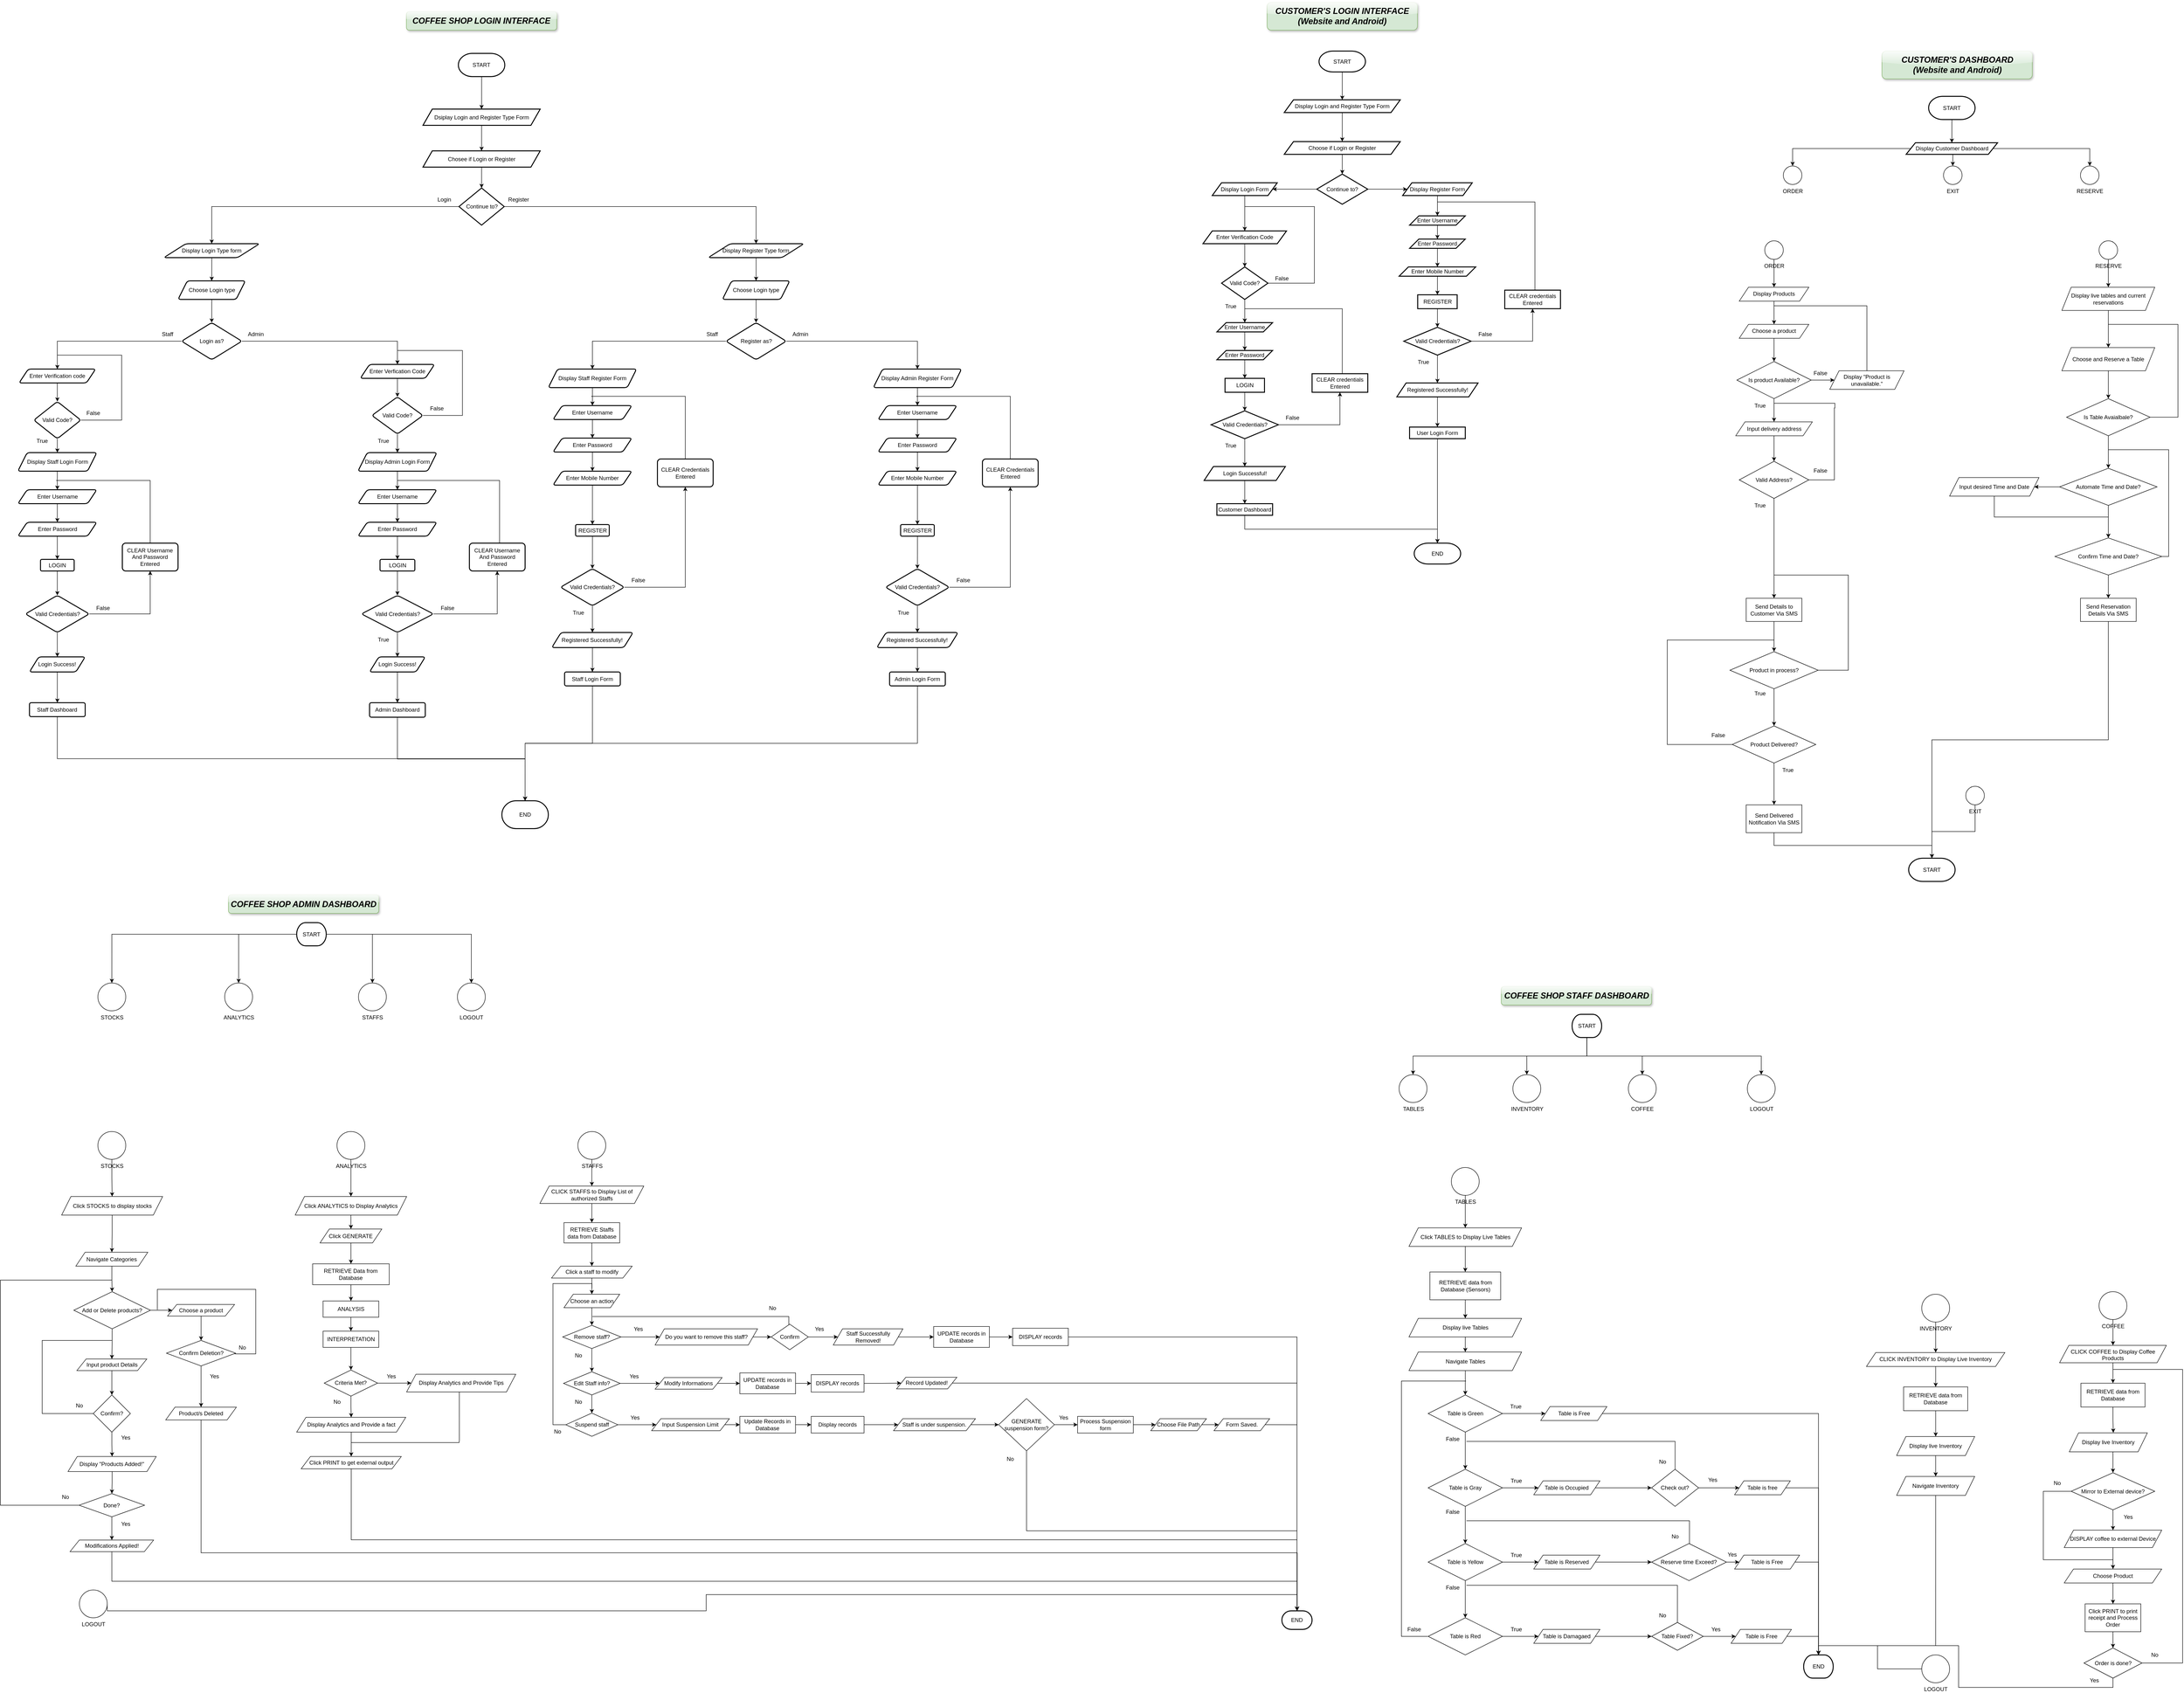 <mxfile version="21.3.5" type="github">
  <diagram name="Page-1" id="EVZfcv6N2X14CKi07SOx">
    <mxGraphModel dx="2650" dy="1590" grid="1" gridSize="10" guides="1" tooltips="1" connect="1" arrows="1" fold="1" page="0" pageScale="1" pageWidth="3300" pageHeight="4681" background="#FFFFFF" math="0" shadow="0">
      <root>
        <mxCell id="0" />
        <mxCell id="1" parent="0" />
        <mxCell id="ckZQzvzNnewIk4Tqqs-Q-137" value="" style="edgeStyle=orthogonalEdgeStyle;rounded=0;orthogonalLoop=1;jettySize=auto;html=1;" parent="1" source="ckZQzvzNnewIk4Tqqs-Q-33" target="ckZQzvzNnewIk4Tqqs-Q-136" edge="1">
          <mxGeometry relative="1" as="geometry" />
        </mxCell>
        <mxCell id="ckZQzvzNnewIk4Tqqs-Q-33" value="START" style="strokeWidth=2;html=1;shape=mxgraph.flowchart.terminator;whiteSpace=wrap;" parent="1" vertex="1">
          <mxGeometry x="966.25" y="-280" width="100" height="50" as="geometry" />
        </mxCell>
        <mxCell id="ckZQzvzNnewIk4Tqqs-Q-44" value="" style="edgeStyle=orthogonalEdgeStyle;rounded=0;orthogonalLoop=1;jettySize=auto;html=1;" parent="1" source="ckZQzvzNnewIk4Tqqs-Q-35" target="ckZQzvzNnewIk4Tqqs-Q-43" edge="1">
          <mxGeometry relative="1" as="geometry" />
        </mxCell>
        <mxCell id="ckZQzvzNnewIk4Tqqs-Q-35" value="Display Login Type form" style="shape=parallelogram;html=1;strokeWidth=2;perimeter=parallelogramPerimeter;whiteSpace=wrap;rounded=1;arcSize=12;size=0.23;" parent="1" vertex="1">
          <mxGeometry x="331.88" y="130" width="206.25" height="30" as="geometry" />
        </mxCell>
        <mxCell id="ckZQzvzNnewIk4Tqqs-Q-46" value="" style="edgeStyle=orthogonalEdgeStyle;rounded=0;orthogonalLoop=1;jettySize=auto;html=1;" parent="1" source="ckZQzvzNnewIk4Tqqs-Q-43" target="ckZQzvzNnewIk4Tqqs-Q-45" edge="1">
          <mxGeometry relative="1" as="geometry" />
        </mxCell>
        <mxCell id="ckZQzvzNnewIk4Tqqs-Q-43" value="Choose Login type" style="shape=parallelogram;perimeter=parallelogramPerimeter;whiteSpace=wrap;html=1;fixedSize=1;strokeWidth=2;rounded=1;arcSize=12;" parent="1" vertex="1">
          <mxGeometry x="362.5" y="210" width="145" height="40" as="geometry" />
        </mxCell>
        <mxCell id="ckZQzvzNnewIk4Tqqs-Q-58" value="" style="edgeStyle=orthogonalEdgeStyle;rounded=0;orthogonalLoop=1;jettySize=auto;html=1;" parent="1" source="ckZQzvzNnewIk4Tqqs-Q-45" target="ckZQzvzNnewIk4Tqqs-Q-57" edge="1">
          <mxGeometry relative="1" as="geometry" />
        </mxCell>
        <mxCell id="ckZQzvzNnewIk4Tqqs-Q-102" value="" style="edgeStyle=orthogonalEdgeStyle;rounded=0;orthogonalLoop=1;jettySize=auto;html=1;" parent="1" source="ckZQzvzNnewIk4Tqqs-Q-45" target="ckZQzvzNnewIk4Tqqs-Q-101" edge="1">
          <mxGeometry relative="1" as="geometry" />
        </mxCell>
        <mxCell id="ckZQzvzNnewIk4Tqqs-Q-45" value="Login as?" style="rhombus;whiteSpace=wrap;html=1;strokeWidth=2;rounded=1;arcSize=12;" parent="1" vertex="1">
          <mxGeometry x="370" y="300" width="130" height="80" as="geometry" />
        </mxCell>
        <mxCell id="ckZQzvzNnewIk4Tqqs-Q-52" value="Admin" style="text;strokeColor=none;align=center;fillColor=none;html=1;verticalAlign=middle;whiteSpace=wrap;rounded=0;" parent="1" vertex="1">
          <mxGeometry x="500" y="310" width="60" height="30" as="geometry" />
        </mxCell>
        <mxCell id="ckZQzvzNnewIk4Tqqs-Q-56" value="Staff" style="text;strokeColor=none;align=center;fillColor=none;html=1;verticalAlign=middle;whiteSpace=wrap;rounded=0;" parent="1" vertex="1">
          <mxGeometry x="310" y="310" width="60" height="30" as="geometry" />
        </mxCell>
        <mxCell id="ckZQzvzNnewIk4Tqqs-Q-60" value="" style="edgeStyle=orthogonalEdgeStyle;rounded=0;orthogonalLoop=1;jettySize=auto;html=1;" parent="1" source="ckZQzvzNnewIk4Tqqs-Q-57" target="ckZQzvzNnewIk4Tqqs-Q-59" edge="1">
          <mxGeometry relative="1" as="geometry" />
        </mxCell>
        <mxCell id="ckZQzvzNnewIk4Tqqs-Q-57" value="Enter Verfication Code" style="shape=parallelogram;perimeter=parallelogramPerimeter;whiteSpace=wrap;html=1;fixedSize=1;strokeWidth=2;rounded=1;arcSize=12;" parent="1" vertex="1">
          <mxGeometry x="755" y="390" width="160" height="30" as="geometry" />
        </mxCell>
        <mxCell id="ckZQzvzNnewIk4Tqqs-Q-62" style="edgeStyle=orthogonalEdgeStyle;rounded=0;orthogonalLoop=1;jettySize=auto;html=1;endArrow=none;endFill=0;" parent="1" source="ckZQzvzNnewIk4Tqqs-Q-59" edge="1">
          <mxGeometry relative="1" as="geometry">
            <mxPoint x="835" y="360" as="targetPoint" />
            <Array as="points">
              <mxPoint x="975" y="500" />
              <mxPoint x="975" y="360" />
              <mxPoint x="845" y="360" />
            </Array>
          </mxGeometry>
        </mxCell>
        <mxCell id="ckZQzvzNnewIk4Tqqs-Q-65" value="" style="edgeStyle=orthogonalEdgeStyle;rounded=0;orthogonalLoop=1;jettySize=auto;html=1;" parent="1" source="ckZQzvzNnewIk4Tqqs-Q-59" target="ckZQzvzNnewIk4Tqqs-Q-64" edge="1">
          <mxGeometry relative="1" as="geometry" />
        </mxCell>
        <mxCell id="ckZQzvzNnewIk4Tqqs-Q-59" value="Valid Code?" style="rhombus;whiteSpace=wrap;html=1;strokeWidth=2;rounded=1;arcSize=12;" parent="1" vertex="1">
          <mxGeometry x="780" y="460" width="110" height="80" as="geometry" />
        </mxCell>
        <mxCell id="ckZQzvzNnewIk4Tqqs-Q-63" value="False" style="text;strokeColor=none;align=center;fillColor=none;html=1;verticalAlign=middle;whiteSpace=wrap;rounded=0;" parent="1" vertex="1">
          <mxGeometry x="890" y="470" width="60" height="30" as="geometry" />
        </mxCell>
        <mxCell id="ckZQzvzNnewIk4Tqqs-Q-68" value="" style="edgeStyle=orthogonalEdgeStyle;rounded=0;orthogonalLoop=1;jettySize=auto;html=1;" parent="1" source="ckZQzvzNnewIk4Tqqs-Q-64" target="ckZQzvzNnewIk4Tqqs-Q-67" edge="1">
          <mxGeometry relative="1" as="geometry" />
        </mxCell>
        <mxCell id="ckZQzvzNnewIk4Tqqs-Q-64" value="Display Admin Login Form" style="shape=parallelogram;perimeter=parallelogramPerimeter;whiteSpace=wrap;html=1;fixedSize=1;strokeWidth=2;rounded=1;arcSize=12;" parent="1" vertex="1">
          <mxGeometry x="750" y="580" width="170" height="40" as="geometry" />
        </mxCell>
        <mxCell id="ckZQzvzNnewIk4Tqqs-Q-71" value="" style="edgeStyle=orthogonalEdgeStyle;rounded=0;orthogonalLoop=1;jettySize=auto;html=1;" parent="1" source="ckZQzvzNnewIk4Tqqs-Q-67" target="ckZQzvzNnewIk4Tqqs-Q-70" edge="1">
          <mxGeometry relative="1" as="geometry" />
        </mxCell>
        <mxCell id="ckZQzvzNnewIk4Tqqs-Q-67" value="Enter Username" style="shape=parallelogram;perimeter=parallelogramPerimeter;whiteSpace=wrap;html=1;fixedSize=1;strokeWidth=2;rounded=1;arcSize=12;" parent="1" vertex="1">
          <mxGeometry x="750" y="660" width="170" height="30" as="geometry" />
        </mxCell>
        <mxCell id="ckZQzvzNnewIk4Tqqs-Q-79" value="" style="edgeStyle=orthogonalEdgeStyle;rounded=0;orthogonalLoop=1;jettySize=auto;html=1;" parent="1" source="ckZQzvzNnewIk4Tqqs-Q-70" target="ckZQzvzNnewIk4Tqqs-Q-78" edge="1">
          <mxGeometry relative="1" as="geometry" />
        </mxCell>
        <mxCell id="ckZQzvzNnewIk4Tqqs-Q-70" value="Enter Password" style="shape=parallelogram;perimeter=parallelogramPerimeter;whiteSpace=wrap;html=1;fixedSize=1;strokeWidth=2;rounded=1;arcSize=12;" parent="1" vertex="1">
          <mxGeometry x="750" y="730" width="170" height="30" as="geometry" />
        </mxCell>
        <mxCell id="ckZQzvzNnewIk4Tqqs-Q-81" value="" style="edgeStyle=orthogonalEdgeStyle;rounded=0;orthogonalLoop=1;jettySize=auto;html=1;" parent="1" source="ckZQzvzNnewIk4Tqqs-Q-78" target="ckZQzvzNnewIk4Tqqs-Q-80" edge="1">
          <mxGeometry relative="1" as="geometry" />
        </mxCell>
        <mxCell id="ckZQzvzNnewIk4Tqqs-Q-78" value="LOGIN" style="rounded=1;whiteSpace=wrap;html=1;strokeWidth=2;arcSize=12;" parent="1" vertex="1">
          <mxGeometry x="797.5" y="810" width="75" height="25" as="geometry" />
        </mxCell>
        <mxCell id="ckZQzvzNnewIk4Tqqs-Q-83" value="" style="edgeStyle=orthogonalEdgeStyle;rounded=0;orthogonalLoop=1;jettySize=auto;html=1;" parent="1" source="ckZQzvzNnewIk4Tqqs-Q-80" target="ckZQzvzNnewIk4Tqqs-Q-82" edge="1">
          <mxGeometry relative="1" as="geometry" />
        </mxCell>
        <mxCell id="ckZQzvzNnewIk4Tqqs-Q-87" value="" style="edgeStyle=orthogonalEdgeStyle;rounded=0;orthogonalLoop=1;jettySize=auto;html=1;" parent="1" source="ckZQzvzNnewIk4Tqqs-Q-80" target="ckZQzvzNnewIk4Tqqs-Q-86" edge="1">
          <mxGeometry relative="1" as="geometry" />
        </mxCell>
        <mxCell id="ckZQzvzNnewIk4Tqqs-Q-80" value="Valid Credentials?" style="rhombus;whiteSpace=wrap;html=1;rounded=1;strokeWidth=2;arcSize=12;" parent="1" vertex="1">
          <mxGeometry x="757.5" y="887.5" width="155" height="80" as="geometry" />
        </mxCell>
        <mxCell id="ckZQzvzNnewIk4Tqqs-Q-84" style="edgeStyle=orthogonalEdgeStyle;rounded=0;orthogonalLoop=1;jettySize=auto;html=1;exitX=0.5;exitY=0;exitDx=0;exitDy=0;endArrow=none;endFill=0;" parent="1" edge="1">
          <mxGeometry relative="1" as="geometry">
            <mxPoint x="835" y="640" as="targetPoint" />
            <mxPoint x="1055" y="775.0" as="sourcePoint" />
            <Array as="points">
              <mxPoint x="1055" y="640" />
              <mxPoint x="935" y="640" />
            </Array>
          </mxGeometry>
        </mxCell>
        <mxCell id="ckZQzvzNnewIk4Tqqs-Q-82" value="CLEAR Username And Password Entered" style="whiteSpace=wrap;html=1;rounded=1;strokeWidth=2;arcSize=12;" parent="1" vertex="1">
          <mxGeometry x="990" y="775" width="120" height="60" as="geometry" />
        </mxCell>
        <mxCell id="ckZQzvzNnewIk4Tqqs-Q-85" value="False" style="text;strokeColor=none;align=center;fillColor=none;html=1;verticalAlign=middle;whiteSpace=wrap;rounded=0;" parent="1" vertex="1">
          <mxGeometry x="912.5" y="900" width="60" height="30" as="geometry" />
        </mxCell>
        <mxCell id="ckZQzvzNnewIk4Tqqs-Q-89" value="" style="edgeStyle=orthogonalEdgeStyle;rounded=0;orthogonalLoop=1;jettySize=auto;html=1;" parent="1" source="ckZQzvzNnewIk4Tqqs-Q-86" target="ckZQzvzNnewIk4Tqqs-Q-88" edge="1">
          <mxGeometry relative="1" as="geometry" />
        </mxCell>
        <mxCell id="ckZQzvzNnewIk4Tqqs-Q-86" value="Login Success!" style="shape=parallelogram;perimeter=parallelogramPerimeter;whiteSpace=wrap;html=1;fixedSize=1;rounded=1;strokeWidth=2;arcSize=12;" parent="1" vertex="1">
          <mxGeometry x="775" y="1020" width="120" height="32.5" as="geometry" />
        </mxCell>
        <mxCell id="ckZQzvzNnewIk4Tqqs-Q-91" style="edgeStyle=orthogonalEdgeStyle;rounded=0;orthogonalLoop=1;jettySize=auto;html=1;exitX=0.5;exitY=1;exitDx=0;exitDy=0;entryX=0.5;entryY=0;entryDx=0;entryDy=0;entryPerimeter=0;" parent="1" source="ckZQzvzNnewIk4Tqqs-Q-88" target="ckZQzvzNnewIk4Tqqs-Q-90" edge="1">
          <mxGeometry relative="1" as="geometry" />
        </mxCell>
        <mxCell id="ckZQzvzNnewIk4Tqqs-Q-88" value="Admin Dashboard" style="whiteSpace=wrap;html=1;rounded=1;strokeWidth=2;arcSize=12;" parent="1" vertex="1">
          <mxGeometry x="775" y="1118.75" width="120" height="31.25" as="geometry" />
        </mxCell>
        <mxCell id="ckZQzvzNnewIk4Tqqs-Q-90" value="END" style="strokeWidth=2;html=1;shape=mxgraph.flowchart.terminator;whiteSpace=wrap;" parent="1" vertex="1">
          <mxGeometry x="1059.99" y="1330" width="100" height="60" as="geometry" />
        </mxCell>
        <mxCell id="ckZQzvzNnewIk4Tqqs-Q-93" value="True" style="text;strokeColor=none;align=center;fillColor=none;html=1;verticalAlign=middle;whiteSpace=wrap;rounded=0;" parent="1" vertex="1">
          <mxGeometry x="775" y="967.5" width="60" height="30" as="geometry" />
        </mxCell>
        <mxCell id="ckZQzvzNnewIk4Tqqs-Q-94" value="True" style="text;strokeColor=none;align=center;fillColor=none;html=1;verticalAlign=middle;whiteSpace=wrap;rounded=0;" parent="1" vertex="1">
          <mxGeometry x="775" y="540" width="60" height="30" as="geometry" />
        </mxCell>
        <mxCell id="ckZQzvzNnewIk4Tqqs-Q-104" value="" style="edgeStyle=orthogonalEdgeStyle;rounded=0;orthogonalLoop=1;jettySize=auto;html=1;" parent="1" source="ckZQzvzNnewIk4Tqqs-Q-101" target="ckZQzvzNnewIk4Tqqs-Q-103" edge="1">
          <mxGeometry relative="1" as="geometry" />
        </mxCell>
        <mxCell id="ckZQzvzNnewIk4Tqqs-Q-101" value="Enter Verification code" style="shape=parallelogram;perimeter=parallelogramPerimeter;whiteSpace=wrap;html=1;fixedSize=1;strokeWidth=2;rounded=1;arcSize=12;" parent="1" vertex="1">
          <mxGeometry x="20" y="400" width="165" height="30" as="geometry" />
        </mxCell>
        <mxCell id="ckZQzvzNnewIk4Tqqs-Q-105" style="edgeStyle=orthogonalEdgeStyle;rounded=0;orthogonalLoop=1;jettySize=auto;html=1;exitX=1;exitY=0.5;exitDx=0;exitDy=0;endArrow=none;endFill=0;" parent="1" source="ckZQzvzNnewIk4Tqqs-Q-103" edge="1">
          <mxGeometry relative="1" as="geometry">
            <mxPoint x="103" y="370" as="targetPoint" />
            <Array as="points">
              <mxPoint x="241" y="510" />
              <mxPoint x="241" y="370" />
            </Array>
          </mxGeometry>
        </mxCell>
        <mxCell id="ckZQzvzNnewIk4Tqqs-Q-109" style="edgeStyle=orthogonalEdgeStyle;rounded=0;orthogonalLoop=1;jettySize=auto;html=1;exitX=0.5;exitY=1;exitDx=0;exitDy=0;entryX=0.5;entryY=0;entryDx=0;entryDy=0;" parent="1" source="ckZQzvzNnewIk4Tqqs-Q-103" target="ckZQzvzNnewIk4Tqqs-Q-107" edge="1">
          <mxGeometry relative="1" as="geometry" />
        </mxCell>
        <mxCell id="ckZQzvzNnewIk4Tqqs-Q-103" value="Valid Code?" style="rhombus;whiteSpace=wrap;html=1;strokeWidth=2;rounded=1;arcSize=12;" parent="1" vertex="1">
          <mxGeometry x="51.88" y="470" width="101.25" height="80" as="geometry" />
        </mxCell>
        <mxCell id="ckZQzvzNnewIk4Tqqs-Q-106" value="False" style="text;strokeColor=none;align=center;fillColor=none;html=1;verticalAlign=middle;whiteSpace=wrap;rounded=0;" parent="1" vertex="1">
          <mxGeometry x="150" y="480" width="60" height="30" as="geometry" />
        </mxCell>
        <mxCell id="ckZQzvzNnewIk4Tqqs-Q-119" value="" style="edgeStyle=orthogonalEdgeStyle;rounded=0;orthogonalLoop=1;jettySize=auto;html=1;" parent="1" source="ckZQzvzNnewIk4Tqqs-Q-107" target="ckZQzvzNnewIk4Tqqs-Q-118" edge="1">
          <mxGeometry relative="1" as="geometry" />
        </mxCell>
        <mxCell id="ckZQzvzNnewIk4Tqqs-Q-107" value="Display Staff Login Form" style="shape=parallelogram;perimeter=parallelogramPerimeter;whiteSpace=wrap;html=1;fixedSize=1;strokeWidth=2;rounded=1;arcSize=12;" parent="1" vertex="1">
          <mxGeometry x="17.5" y="580" width="170" height="40" as="geometry" />
        </mxCell>
        <mxCell id="ckZQzvzNnewIk4Tqqs-Q-110" value="True" style="text;strokeColor=none;align=center;fillColor=none;html=1;verticalAlign=middle;whiteSpace=wrap;rounded=0;" parent="1" vertex="1">
          <mxGeometry x="40" y="540" width="60" height="30" as="geometry" />
        </mxCell>
        <mxCell id="ckZQzvzNnewIk4Tqqs-Q-121" value="" style="edgeStyle=orthogonalEdgeStyle;rounded=0;orthogonalLoop=1;jettySize=auto;html=1;" parent="1" source="ckZQzvzNnewIk4Tqqs-Q-118" target="ckZQzvzNnewIk4Tqqs-Q-120" edge="1">
          <mxGeometry relative="1" as="geometry" />
        </mxCell>
        <mxCell id="ckZQzvzNnewIk4Tqqs-Q-118" value="Enter Username" style="shape=parallelogram;perimeter=parallelogramPerimeter;whiteSpace=wrap;html=1;fixedSize=1;strokeWidth=2;rounded=1;arcSize=12;" parent="1" vertex="1">
          <mxGeometry x="17.5" y="660" width="170" height="30" as="geometry" />
        </mxCell>
        <mxCell id="ckZQzvzNnewIk4Tqqs-Q-123" value="" style="edgeStyle=orthogonalEdgeStyle;rounded=0;orthogonalLoop=1;jettySize=auto;html=1;" parent="1" source="ckZQzvzNnewIk4Tqqs-Q-120" target="ckZQzvzNnewIk4Tqqs-Q-122" edge="1">
          <mxGeometry relative="1" as="geometry" />
        </mxCell>
        <mxCell id="ckZQzvzNnewIk4Tqqs-Q-120" value="Enter Password" style="shape=parallelogram;perimeter=parallelogramPerimeter;whiteSpace=wrap;html=1;fixedSize=1;strokeWidth=2;rounded=1;arcSize=12;" parent="1" vertex="1">
          <mxGeometry x="17.51" y="730" width="170" height="30" as="geometry" />
        </mxCell>
        <mxCell id="ckZQzvzNnewIk4Tqqs-Q-125" value="" style="edgeStyle=orthogonalEdgeStyle;rounded=0;orthogonalLoop=1;jettySize=auto;html=1;" parent="1" source="ckZQzvzNnewIk4Tqqs-Q-122" target="ckZQzvzNnewIk4Tqqs-Q-124" edge="1">
          <mxGeometry relative="1" as="geometry" />
        </mxCell>
        <mxCell id="ckZQzvzNnewIk4Tqqs-Q-122" value="LOGIN" style="rounded=1;whiteSpace=wrap;html=1;strokeWidth=2;arcSize=12;" parent="1" vertex="1">
          <mxGeometry x="66.24" y="810" width="72.51" height="25" as="geometry" />
        </mxCell>
        <mxCell id="ckZQzvzNnewIk4Tqqs-Q-127" value="" style="edgeStyle=orthogonalEdgeStyle;rounded=0;orthogonalLoop=1;jettySize=auto;html=1;" parent="1" source="ckZQzvzNnewIk4Tqqs-Q-124" target="ckZQzvzNnewIk4Tqqs-Q-126" edge="1">
          <mxGeometry relative="1" as="geometry" />
        </mxCell>
        <mxCell id="ckZQzvzNnewIk4Tqqs-Q-132" value="" style="edgeStyle=orthogonalEdgeStyle;rounded=0;orthogonalLoop=1;jettySize=auto;html=1;" parent="1" source="ckZQzvzNnewIk4Tqqs-Q-124" target="ckZQzvzNnewIk4Tqqs-Q-131" edge="1">
          <mxGeometry relative="1" as="geometry" />
        </mxCell>
        <mxCell id="ckZQzvzNnewIk4Tqqs-Q-124" value="Valid Credentials?" style="rhombus;whiteSpace=wrap;html=1;rounded=1;strokeWidth=2;arcSize=12;" parent="1" vertex="1">
          <mxGeometry x="33.74" y="887.5" width="137.51" height="80" as="geometry" />
        </mxCell>
        <mxCell id="ckZQzvzNnewIk4Tqqs-Q-129" style="edgeStyle=orthogonalEdgeStyle;rounded=0;orthogonalLoop=1;jettySize=auto;html=1;exitX=0.5;exitY=0;exitDx=0;exitDy=0;endArrow=none;endFill=0;" parent="1" source="ckZQzvzNnewIk4Tqqs-Q-126" edge="1">
          <mxGeometry relative="1" as="geometry">
            <mxPoint x="100" y="640" as="targetPoint" />
            <Array as="points">
              <mxPoint x="303" y="640" />
            </Array>
          </mxGeometry>
        </mxCell>
        <mxCell id="ckZQzvzNnewIk4Tqqs-Q-126" value="CLEAR Username And Password Entered" style="whiteSpace=wrap;html=1;rounded=1;strokeWidth=2;arcSize=12;" parent="1" vertex="1">
          <mxGeometry x="242.495" y="775" width="120" height="60" as="geometry" />
        </mxCell>
        <mxCell id="ckZQzvzNnewIk4Tqqs-Q-130" value="False" style="text;strokeColor=none;align=center;fillColor=none;html=1;verticalAlign=middle;whiteSpace=wrap;rounded=0;" parent="1" vertex="1">
          <mxGeometry x="171.25" y="900" width="60" height="30" as="geometry" />
        </mxCell>
        <mxCell id="ckZQzvzNnewIk4Tqqs-Q-134" value="" style="edgeStyle=orthogonalEdgeStyle;rounded=0;orthogonalLoop=1;jettySize=auto;html=1;" parent="1" source="ckZQzvzNnewIk4Tqqs-Q-131" target="ckZQzvzNnewIk4Tqqs-Q-133" edge="1">
          <mxGeometry relative="1" as="geometry" />
        </mxCell>
        <mxCell id="ckZQzvzNnewIk4Tqqs-Q-131" value="Login Success!" style="shape=parallelogram;perimeter=parallelogramPerimeter;whiteSpace=wrap;html=1;fixedSize=1;rounded=1;strokeWidth=2;arcSize=12;" parent="1" vertex="1">
          <mxGeometry x="42.49" y="1020" width="120" height="32.5" as="geometry" />
        </mxCell>
        <mxCell id="ckZQzvzNnewIk4Tqqs-Q-234" style="edgeStyle=orthogonalEdgeStyle;rounded=0;orthogonalLoop=1;jettySize=auto;html=1;exitX=0.5;exitY=1;exitDx=0;exitDy=0;" parent="1" source="ckZQzvzNnewIk4Tqqs-Q-133" target="ckZQzvzNnewIk4Tqqs-Q-90" edge="1">
          <mxGeometry relative="1" as="geometry" />
        </mxCell>
        <mxCell id="ckZQzvzNnewIk4Tqqs-Q-133" value="Staff Dashboard" style="whiteSpace=wrap;html=1;rounded=1;strokeWidth=2;arcSize=12;" parent="1" vertex="1">
          <mxGeometry x="42.49" y="1118.75" width="120" height="30" as="geometry" />
        </mxCell>
        <mxCell id="ckZQzvzNnewIk4Tqqs-Q-141" value="" style="edgeStyle=orthogonalEdgeStyle;rounded=0;orthogonalLoop=1;jettySize=auto;html=1;" parent="1" source="ckZQzvzNnewIk4Tqqs-Q-136" target="ckZQzvzNnewIk4Tqqs-Q-140" edge="1">
          <mxGeometry relative="1" as="geometry" />
        </mxCell>
        <mxCell id="ckZQzvzNnewIk4Tqqs-Q-136" value="Dsiplay Login and Register Type Form" style="shape=parallelogram;perimeter=parallelogramPerimeter;whiteSpace=wrap;html=1;fixedSize=1;strokeWidth=2;" parent="1" vertex="1">
          <mxGeometry x="890" y="-160" width="252.5" height="35" as="geometry" />
        </mxCell>
        <mxCell id="ckZQzvzNnewIk4Tqqs-Q-143" value="" style="edgeStyle=orthogonalEdgeStyle;rounded=0;orthogonalLoop=1;jettySize=auto;html=1;" parent="1" source="ckZQzvzNnewIk4Tqqs-Q-140" target="ckZQzvzNnewIk4Tqqs-Q-142" edge="1">
          <mxGeometry relative="1" as="geometry" />
        </mxCell>
        <mxCell id="ckZQzvzNnewIk4Tqqs-Q-140" value="Chosee if Login or Register" style="shape=parallelogram;perimeter=parallelogramPerimeter;whiteSpace=wrap;html=1;fixedSize=1;strokeWidth=2;" parent="1" vertex="1">
          <mxGeometry x="890" y="-70" width="252.5" height="35" as="geometry" />
        </mxCell>
        <mxCell id="ckZQzvzNnewIk4Tqqs-Q-238" style="edgeStyle=orthogonalEdgeStyle;rounded=0;orthogonalLoop=1;jettySize=auto;html=1;exitX=0;exitY=0.5;exitDx=0;exitDy=0;entryX=0.5;entryY=0;entryDx=0;entryDy=0;" parent="1" source="ckZQzvzNnewIk4Tqqs-Q-142" target="ckZQzvzNnewIk4Tqqs-Q-35" edge="1">
          <mxGeometry relative="1" as="geometry" />
        </mxCell>
        <mxCell id="ckZQzvzNnewIk4Tqqs-Q-239" style="edgeStyle=orthogonalEdgeStyle;rounded=0;orthogonalLoop=1;jettySize=auto;html=1;exitX=1;exitY=0.5;exitDx=0;exitDy=0;entryX=0.5;entryY=0;entryDx=0;entryDy=0;" parent="1" source="ckZQzvzNnewIk4Tqqs-Q-142" target="ckZQzvzNnewIk4Tqqs-Q-146" edge="1">
          <mxGeometry relative="1" as="geometry" />
        </mxCell>
        <mxCell id="ckZQzvzNnewIk4Tqqs-Q-142" value="Continue to?" style="rhombus;whiteSpace=wrap;html=1;strokeWidth=2;" parent="1" vertex="1">
          <mxGeometry x="967.5" y="10" width="97.5" height="80" as="geometry" />
        </mxCell>
        <mxCell id="ckZQzvzNnewIk4Tqqs-Q-145" value="" style="edgeStyle=orthogonalEdgeStyle;rounded=0;orthogonalLoop=1;jettySize=auto;html=1;" parent="1" source="ckZQzvzNnewIk4Tqqs-Q-146" target="ckZQzvzNnewIk4Tqqs-Q-148" edge="1">
          <mxGeometry relative="1" as="geometry" />
        </mxCell>
        <mxCell id="ckZQzvzNnewIk4Tqqs-Q-146" value="Display Register Type form" style="shape=parallelogram;html=1;strokeWidth=2;perimeter=parallelogramPerimeter;whiteSpace=wrap;rounded=1;arcSize=12;size=0.23;" parent="1" vertex="1">
          <mxGeometry x="1504.38" y="130" width="206.25" height="30" as="geometry" />
        </mxCell>
        <mxCell id="ckZQzvzNnewIk4Tqqs-Q-147" value="" style="edgeStyle=orthogonalEdgeStyle;rounded=0;orthogonalLoop=1;jettySize=auto;html=1;" parent="1" source="ckZQzvzNnewIk4Tqqs-Q-148" target="ckZQzvzNnewIk4Tqqs-Q-151" edge="1">
          <mxGeometry relative="1" as="geometry" />
        </mxCell>
        <mxCell id="ckZQzvzNnewIk4Tqqs-Q-148" value="Choose Login type" style="shape=parallelogram;perimeter=parallelogramPerimeter;whiteSpace=wrap;html=1;fixedSize=1;strokeWidth=2;rounded=1;arcSize=12;" parent="1" vertex="1">
          <mxGeometry x="1535" y="210" width="145" height="40" as="geometry" />
        </mxCell>
        <mxCell id="ckZQzvzNnewIk4Tqqs-Q-206" style="edgeStyle=orthogonalEdgeStyle;rounded=0;orthogonalLoop=1;jettySize=auto;html=1;exitX=0;exitY=0.5;exitDx=0;exitDy=0;entryX=0.5;entryY=0;entryDx=0;entryDy=0;" parent="1" source="ckZQzvzNnewIk4Tqqs-Q-151" target="ckZQzvzNnewIk4Tqqs-Q-188" edge="1">
          <mxGeometry relative="1" as="geometry" />
        </mxCell>
        <mxCell id="ckZQzvzNnewIk4Tqqs-Q-233" style="edgeStyle=orthogonalEdgeStyle;rounded=0;orthogonalLoop=1;jettySize=auto;html=1;exitX=1;exitY=0.5;exitDx=0;exitDy=0;entryX=0.5;entryY=0;entryDx=0;entryDy=0;" parent="1" source="ckZQzvzNnewIk4Tqqs-Q-151" target="ckZQzvzNnewIk4Tqqs-Q-214" edge="1">
          <mxGeometry relative="1" as="geometry" />
        </mxCell>
        <mxCell id="ckZQzvzNnewIk4Tqqs-Q-151" value="Register as?" style="rhombus;whiteSpace=wrap;html=1;strokeWidth=2;rounded=1;arcSize=12;" parent="1" vertex="1">
          <mxGeometry x="1542.5" y="300" width="130" height="80" as="geometry" />
        </mxCell>
        <mxCell id="ckZQzvzNnewIk4Tqqs-Q-152" value="Admin" style="text;strokeColor=none;align=center;fillColor=none;html=1;verticalAlign=middle;whiteSpace=wrap;rounded=0;" parent="1" vertex="1">
          <mxGeometry x="1672.5" y="310" width="60" height="30" as="geometry" />
        </mxCell>
        <mxCell id="ckZQzvzNnewIk4Tqqs-Q-153" value="Staff" style="text;strokeColor=none;align=center;fillColor=none;html=1;verticalAlign=middle;whiteSpace=wrap;rounded=0;" parent="1" vertex="1">
          <mxGeometry x="1482.5" y="310" width="60" height="30" as="geometry" />
        </mxCell>
        <mxCell id="ckZQzvzNnewIk4Tqqs-Q-187" value="" style="edgeStyle=orthogonalEdgeStyle;rounded=0;orthogonalLoop=1;jettySize=auto;html=1;" parent="1" source="ckZQzvzNnewIk4Tqqs-Q-188" target="ckZQzvzNnewIk4Tqqs-Q-191" edge="1">
          <mxGeometry relative="1" as="geometry" />
        </mxCell>
        <mxCell id="ckZQzvzNnewIk4Tqqs-Q-188" value="Display Staff Register Form" style="shape=parallelogram;perimeter=parallelogramPerimeter;whiteSpace=wrap;html=1;fixedSize=1;strokeWidth=2;rounded=1;arcSize=12;" parent="1" vertex="1">
          <mxGeometry x="1159.99" y="400" width="190" height="40" as="geometry" />
        </mxCell>
        <mxCell id="ckZQzvzNnewIk4Tqqs-Q-190" value="" style="edgeStyle=orthogonalEdgeStyle;rounded=0;orthogonalLoop=1;jettySize=auto;html=1;" parent="1" source="ckZQzvzNnewIk4Tqqs-Q-191" target="ckZQzvzNnewIk4Tqqs-Q-193" edge="1">
          <mxGeometry relative="1" as="geometry" />
        </mxCell>
        <mxCell id="ckZQzvzNnewIk4Tqqs-Q-191" value="Enter Username" style="shape=parallelogram;perimeter=parallelogramPerimeter;whiteSpace=wrap;html=1;fixedSize=1;strokeWidth=2;rounded=1;arcSize=12;" parent="1" vertex="1">
          <mxGeometry x="1170" y="478.75" width="170" height="30" as="geometry" />
        </mxCell>
        <mxCell id="ckZQzvzNnewIk4Tqqs-Q-208" value="" style="edgeStyle=orthogonalEdgeStyle;rounded=0;orthogonalLoop=1;jettySize=auto;html=1;" parent="1" source="ckZQzvzNnewIk4Tqqs-Q-193" target="ckZQzvzNnewIk4Tqqs-Q-207" edge="1">
          <mxGeometry relative="1" as="geometry" />
        </mxCell>
        <mxCell id="ckZQzvzNnewIk4Tqqs-Q-193" value="Enter Password" style="shape=parallelogram;perimeter=parallelogramPerimeter;whiteSpace=wrap;html=1;fixedSize=1;strokeWidth=2;rounded=1;arcSize=12;" parent="1" vertex="1">
          <mxGeometry x="1170.01" y="548.75" width="170" height="30" as="geometry" />
        </mxCell>
        <mxCell id="ckZQzvzNnewIk4Tqqs-Q-194" value="" style="edgeStyle=orthogonalEdgeStyle;rounded=0;orthogonalLoop=1;jettySize=auto;html=1;" parent="1" source="ckZQzvzNnewIk4Tqqs-Q-195" target="ckZQzvzNnewIk4Tqqs-Q-198" edge="1">
          <mxGeometry relative="1" as="geometry" />
        </mxCell>
        <mxCell id="ckZQzvzNnewIk4Tqqs-Q-195" value="REGISTER" style="rounded=1;whiteSpace=wrap;html=1;strokeWidth=2;arcSize=12;" parent="1" vertex="1">
          <mxGeometry x="1218.76" y="735" width="72.51" height="25" as="geometry" />
        </mxCell>
        <mxCell id="ckZQzvzNnewIk4Tqqs-Q-197" value="" style="edgeStyle=orthogonalEdgeStyle;rounded=0;orthogonalLoop=1;jettySize=auto;html=1;" parent="1" source="ckZQzvzNnewIk4Tqqs-Q-198" target="ckZQzvzNnewIk4Tqqs-Q-203" edge="1">
          <mxGeometry relative="1" as="geometry" />
        </mxCell>
        <mxCell id="ckZQzvzNnewIk4Tqqs-Q-210" style="edgeStyle=orthogonalEdgeStyle;rounded=0;orthogonalLoop=1;jettySize=auto;html=1;exitX=1;exitY=0.5;exitDx=0;exitDy=0;entryX=0.5;entryY=1;entryDx=0;entryDy=0;" parent="1" source="ckZQzvzNnewIk4Tqqs-Q-198" target="ckZQzvzNnewIk4Tqqs-Q-200" edge="1">
          <mxGeometry relative="1" as="geometry" />
        </mxCell>
        <mxCell id="ckZQzvzNnewIk4Tqqs-Q-198" value="Valid Credentials?" style="rhombus;whiteSpace=wrap;html=1;rounded=1;strokeWidth=2;arcSize=12;" parent="1" vertex="1">
          <mxGeometry x="1186.22" y="830" width="137.51" height="80" as="geometry" />
        </mxCell>
        <mxCell id="ckZQzvzNnewIk4Tqqs-Q-199" style="edgeStyle=orthogonalEdgeStyle;rounded=0;orthogonalLoop=1;jettySize=auto;html=1;exitX=0.5;exitY=0;exitDx=0;exitDy=0;endArrow=none;endFill=0;" parent="1" source="ckZQzvzNnewIk4Tqqs-Q-200" edge="1">
          <mxGeometry relative="1" as="geometry">
            <mxPoint x="1252.5" y="458.75" as="targetPoint" />
            <Array as="points">
              <mxPoint x="1455.5" y="458.75" />
            </Array>
          </mxGeometry>
        </mxCell>
        <mxCell id="ckZQzvzNnewIk4Tqqs-Q-200" value="CLEAR Credentials Entered" style="whiteSpace=wrap;html=1;rounded=1;strokeWidth=2;arcSize=12;" parent="1" vertex="1">
          <mxGeometry x="1394.995" y="593.75" width="120" height="60" as="geometry" />
        </mxCell>
        <mxCell id="ckZQzvzNnewIk4Tqqs-Q-202" value="" style="edgeStyle=orthogonalEdgeStyle;rounded=0;orthogonalLoop=1;jettySize=auto;html=1;" parent="1" source="ckZQzvzNnewIk4Tqqs-Q-203" target="ckZQzvzNnewIk4Tqqs-Q-205" edge="1">
          <mxGeometry relative="1" as="geometry" />
        </mxCell>
        <mxCell id="ckZQzvzNnewIk4Tqqs-Q-203" value="Registered Successfully!" style="shape=parallelogram;perimeter=parallelogramPerimeter;whiteSpace=wrap;html=1;fixedSize=1;rounded=1;strokeWidth=2;arcSize=12;" parent="1" vertex="1">
          <mxGeometry x="1167.48" y="967.5" width="175.02" height="32.5" as="geometry" />
        </mxCell>
        <mxCell id="ckZQzvzNnewIk4Tqqs-Q-235" style="edgeStyle=orthogonalEdgeStyle;rounded=0;orthogonalLoop=1;jettySize=auto;html=1;exitX=0.5;exitY=1;exitDx=0;exitDy=0;" parent="1" source="ckZQzvzNnewIk4Tqqs-Q-205" target="ckZQzvzNnewIk4Tqqs-Q-90" edge="1">
          <mxGeometry relative="1" as="geometry" />
        </mxCell>
        <mxCell id="ckZQzvzNnewIk4Tqqs-Q-205" value="Staff Login Form" style="whiteSpace=wrap;html=1;rounded=1;strokeWidth=2;arcSize=12;" parent="1" vertex="1">
          <mxGeometry x="1195.02" y="1052.5" width="120" height="30" as="geometry" />
        </mxCell>
        <mxCell id="ckZQzvzNnewIk4Tqqs-Q-209" style="edgeStyle=orthogonalEdgeStyle;rounded=0;orthogonalLoop=1;jettySize=auto;html=1;exitX=0.5;exitY=1;exitDx=0;exitDy=0;entryX=0.5;entryY=0;entryDx=0;entryDy=0;" parent="1" source="ckZQzvzNnewIk4Tqqs-Q-207" target="ckZQzvzNnewIk4Tqqs-Q-195" edge="1">
          <mxGeometry relative="1" as="geometry" />
        </mxCell>
        <mxCell id="ckZQzvzNnewIk4Tqqs-Q-207" value="Enter Mobile Number" style="shape=parallelogram;perimeter=parallelogramPerimeter;whiteSpace=wrap;html=1;fixedSize=1;strokeWidth=2;rounded=1;arcSize=12;" parent="1" vertex="1">
          <mxGeometry x="1170.01" y="620" width="170" height="30" as="geometry" />
        </mxCell>
        <mxCell id="ckZQzvzNnewIk4Tqqs-Q-211" value="False" style="text;strokeColor=none;align=center;fillColor=none;html=1;verticalAlign=middle;whiteSpace=wrap;rounded=0;" parent="1" vertex="1">
          <mxGeometry x="1323.73" y="840" width="60" height="30" as="geometry" />
        </mxCell>
        <mxCell id="ckZQzvzNnewIk4Tqqs-Q-212" value="True" style="text;strokeColor=none;align=center;fillColor=none;html=1;verticalAlign=middle;whiteSpace=wrap;rounded=0;" parent="1" vertex="1">
          <mxGeometry x="1194.98" y="910" width="60" height="30" as="geometry" />
        </mxCell>
        <mxCell id="ckZQzvzNnewIk4Tqqs-Q-213" value="" style="edgeStyle=orthogonalEdgeStyle;rounded=0;orthogonalLoop=1;jettySize=auto;html=1;" parent="1" source="ckZQzvzNnewIk4Tqqs-Q-214" target="ckZQzvzNnewIk4Tqqs-Q-216" edge="1">
          <mxGeometry relative="1" as="geometry" />
        </mxCell>
        <mxCell id="ckZQzvzNnewIk4Tqqs-Q-214" value="Display Admin Register Form" style="shape=parallelogram;perimeter=parallelogramPerimeter;whiteSpace=wrap;html=1;fixedSize=1;strokeWidth=2;rounded=1;arcSize=12;" parent="1" vertex="1">
          <mxGeometry x="1860" y="400" width="190" height="40" as="geometry" />
        </mxCell>
        <mxCell id="ckZQzvzNnewIk4Tqqs-Q-215" value="" style="edgeStyle=orthogonalEdgeStyle;rounded=0;orthogonalLoop=1;jettySize=auto;html=1;" parent="1" source="ckZQzvzNnewIk4Tqqs-Q-216" target="ckZQzvzNnewIk4Tqqs-Q-218" edge="1">
          <mxGeometry relative="1" as="geometry" />
        </mxCell>
        <mxCell id="ckZQzvzNnewIk4Tqqs-Q-216" value="Enter Username" style="shape=parallelogram;perimeter=parallelogramPerimeter;whiteSpace=wrap;html=1;fixedSize=1;strokeWidth=2;rounded=1;arcSize=12;" parent="1" vertex="1">
          <mxGeometry x="1870.01" y="478.75" width="170" height="30" as="geometry" />
        </mxCell>
        <mxCell id="ckZQzvzNnewIk4Tqqs-Q-217" value="" style="edgeStyle=orthogonalEdgeStyle;rounded=0;orthogonalLoop=1;jettySize=auto;html=1;" parent="1" source="ckZQzvzNnewIk4Tqqs-Q-218" target="ckZQzvzNnewIk4Tqqs-Q-230" edge="1">
          <mxGeometry relative="1" as="geometry" />
        </mxCell>
        <mxCell id="ckZQzvzNnewIk4Tqqs-Q-218" value="Enter Password" style="shape=parallelogram;perimeter=parallelogramPerimeter;whiteSpace=wrap;html=1;fixedSize=1;strokeWidth=2;rounded=1;arcSize=12;" parent="1" vertex="1">
          <mxGeometry x="1870.02" y="548.75" width="170" height="30" as="geometry" />
        </mxCell>
        <mxCell id="ckZQzvzNnewIk4Tqqs-Q-219" value="" style="edgeStyle=orthogonalEdgeStyle;rounded=0;orthogonalLoop=1;jettySize=auto;html=1;" parent="1" source="ckZQzvzNnewIk4Tqqs-Q-220" target="ckZQzvzNnewIk4Tqqs-Q-223" edge="1">
          <mxGeometry relative="1" as="geometry" />
        </mxCell>
        <mxCell id="ckZQzvzNnewIk4Tqqs-Q-220" value="REGISTER" style="rounded=1;whiteSpace=wrap;html=1;strokeWidth=2;arcSize=12;" parent="1" vertex="1">
          <mxGeometry x="1918.77" y="735" width="72.51" height="25" as="geometry" />
        </mxCell>
        <mxCell id="ckZQzvzNnewIk4Tqqs-Q-221" value="" style="edgeStyle=orthogonalEdgeStyle;rounded=0;orthogonalLoop=1;jettySize=auto;html=1;" parent="1" source="ckZQzvzNnewIk4Tqqs-Q-223" target="ckZQzvzNnewIk4Tqqs-Q-227" edge="1">
          <mxGeometry relative="1" as="geometry" />
        </mxCell>
        <mxCell id="ckZQzvzNnewIk4Tqqs-Q-222" style="edgeStyle=orthogonalEdgeStyle;rounded=0;orthogonalLoop=1;jettySize=auto;html=1;exitX=1;exitY=0.5;exitDx=0;exitDy=0;entryX=0.5;entryY=1;entryDx=0;entryDy=0;" parent="1" source="ckZQzvzNnewIk4Tqqs-Q-223" target="ckZQzvzNnewIk4Tqqs-Q-225" edge="1">
          <mxGeometry relative="1" as="geometry" />
        </mxCell>
        <mxCell id="ckZQzvzNnewIk4Tqqs-Q-223" value="Valid Credentials?" style="rhombus;whiteSpace=wrap;html=1;rounded=1;strokeWidth=2;arcSize=12;" parent="1" vertex="1">
          <mxGeometry x="1886.23" y="830" width="137.51" height="80" as="geometry" />
        </mxCell>
        <mxCell id="ckZQzvzNnewIk4Tqqs-Q-224" style="edgeStyle=orthogonalEdgeStyle;rounded=0;orthogonalLoop=1;jettySize=auto;html=1;exitX=0.5;exitY=0;exitDx=0;exitDy=0;endArrow=none;endFill=0;" parent="1" source="ckZQzvzNnewIk4Tqqs-Q-225" edge="1">
          <mxGeometry relative="1" as="geometry">
            <mxPoint x="1952.51" y="458.75" as="targetPoint" />
            <Array as="points">
              <mxPoint x="2155.51" y="458.75" />
            </Array>
          </mxGeometry>
        </mxCell>
        <mxCell id="ckZQzvzNnewIk4Tqqs-Q-225" value="CLEAR Credentials Entered" style="whiteSpace=wrap;html=1;rounded=1;strokeWidth=2;arcSize=12;" parent="1" vertex="1">
          <mxGeometry x="2095.005" y="593.75" width="120" height="60" as="geometry" />
        </mxCell>
        <mxCell id="ckZQzvzNnewIk4Tqqs-Q-226" value="" style="edgeStyle=orthogonalEdgeStyle;rounded=0;orthogonalLoop=1;jettySize=auto;html=1;" parent="1" source="ckZQzvzNnewIk4Tqqs-Q-227" target="ckZQzvzNnewIk4Tqqs-Q-228" edge="1">
          <mxGeometry relative="1" as="geometry" />
        </mxCell>
        <mxCell id="ckZQzvzNnewIk4Tqqs-Q-227" value="Registered Successfully!" style="shape=parallelogram;perimeter=parallelogramPerimeter;whiteSpace=wrap;html=1;fixedSize=1;rounded=1;strokeWidth=2;arcSize=12;" parent="1" vertex="1">
          <mxGeometry x="1867.49" y="967.5" width="175.02" height="32.5" as="geometry" />
        </mxCell>
        <mxCell id="ckZQzvzNnewIk4Tqqs-Q-236" style="edgeStyle=orthogonalEdgeStyle;rounded=0;orthogonalLoop=1;jettySize=auto;html=1;exitX=0.5;exitY=1;exitDx=0;exitDy=0;" parent="1" source="ckZQzvzNnewIk4Tqqs-Q-228" target="ckZQzvzNnewIk4Tqqs-Q-90" edge="1">
          <mxGeometry relative="1" as="geometry" />
        </mxCell>
        <mxCell id="ckZQzvzNnewIk4Tqqs-Q-228" value="Admin Login Form" style="whiteSpace=wrap;html=1;rounded=1;strokeWidth=2;arcSize=12;" parent="1" vertex="1">
          <mxGeometry x="1895.03" y="1052.5" width="120" height="30" as="geometry" />
        </mxCell>
        <mxCell id="ckZQzvzNnewIk4Tqqs-Q-229" style="edgeStyle=orthogonalEdgeStyle;rounded=0;orthogonalLoop=1;jettySize=auto;html=1;exitX=0.5;exitY=1;exitDx=0;exitDy=0;entryX=0.5;entryY=0;entryDx=0;entryDy=0;" parent="1" source="ckZQzvzNnewIk4Tqqs-Q-230" target="ckZQzvzNnewIk4Tqqs-Q-220" edge="1">
          <mxGeometry relative="1" as="geometry" />
        </mxCell>
        <mxCell id="ckZQzvzNnewIk4Tqqs-Q-230" value="Enter Mobile Number" style="shape=parallelogram;perimeter=parallelogramPerimeter;whiteSpace=wrap;html=1;fixedSize=1;strokeWidth=2;rounded=1;arcSize=12;" parent="1" vertex="1">
          <mxGeometry x="1870.02" y="620" width="170" height="30" as="geometry" />
        </mxCell>
        <mxCell id="ckZQzvzNnewIk4Tqqs-Q-231" value="False" style="text;strokeColor=none;align=center;fillColor=none;html=1;verticalAlign=middle;whiteSpace=wrap;rounded=0;" parent="1" vertex="1">
          <mxGeometry x="2023.74" y="840" width="60" height="30" as="geometry" />
        </mxCell>
        <mxCell id="ckZQzvzNnewIk4Tqqs-Q-232" value="True" style="text;strokeColor=none;align=center;fillColor=none;html=1;verticalAlign=middle;whiteSpace=wrap;rounded=0;" parent="1" vertex="1">
          <mxGeometry x="1894.99" y="910" width="60" height="30" as="geometry" />
        </mxCell>
        <mxCell id="ckZQzvzNnewIk4Tqqs-Q-240" value="Login" style="text;strokeColor=none;align=center;fillColor=none;html=1;verticalAlign=middle;whiteSpace=wrap;rounded=0;" parent="1" vertex="1">
          <mxGeometry x="906.25" y="20" width="60" height="30" as="geometry" />
        </mxCell>
        <mxCell id="ckZQzvzNnewIk4Tqqs-Q-241" value="Register" style="text;strokeColor=none;align=center;fillColor=none;html=1;verticalAlign=middle;whiteSpace=wrap;rounded=0;" parent="1" vertex="1">
          <mxGeometry x="1066.25" y="20" width="60" height="30" as="geometry" />
        </mxCell>
        <mxCell id="ckZQzvzNnewIk4Tqqs-Q-245" value="COFFEE SHOP LOGIN INTERFACE" style="text;strokeColor=#82b366;align=center;fillColor=#d5e8d4;html=1;verticalAlign=middle;whiteSpace=wrap;rounded=1;fillStyle=solid;glass=1;shadow=1;fontStyle=3;fontSize=18;" parent="1" vertex="1">
          <mxGeometry x="854.38" y="-370" width="323.75" height="40" as="geometry" />
        </mxCell>
        <mxCell id="ckZQzvzNnewIk4Tqqs-Q-246" value="CUSTOMER&#39;S LOGIN INTERFACE&lt;br&gt;(Website and Android)" style="text;strokeColor=#82b366;align=center;fillColor=#d5e8d4;html=1;verticalAlign=middle;whiteSpace=wrap;rounded=1;fillStyle=solid;glass=1;shadow=1;fontStyle=3;fontSize=18;" parent="1" vertex="1">
          <mxGeometry x="2708.13" y="-390" width="323.75" height="60" as="geometry" />
        </mxCell>
        <mxCell id="ckZQzvzNnewIk4Tqqs-Q-252" style="edgeStyle=orthogonalEdgeStyle;rounded=0;orthogonalLoop=1;jettySize=auto;html=1;exitX=0.5;exitY=1;exitDx=0;exitDy=0;exitPerimeter=0;entryX=0.5;entryY=0;entryDx=0;entryDy=0;" parent="1" source="ckZQzvzNnewIk4Tqqs-Q-249" target="ckZQzvzNnewIk4Tqqs-Q-250" edge="1">
          <mxGeometry relative="1" as="geometry" />
        </mxCell>
        <mxCell id="ckZQzvzNnewIk4Tqqs-Q-249" value="START" style="strokeWidth=2;html=1;shape=mxgraph.flowchart.terminator;whiteSpace=wrap;" parent="1" vertex="1">
          <mxGeometry x="2820" y="-285" width="100" height="45" as="geometry" />
        </mxCell>
        <mxCell id="ckZQzvzNnewIk4Tqqs-Q-254" value="" style="edgeStyle=orthogonalEdgeStyle;rounded=0;orthogonalLoop=1;jettySize=auto;html=1;" parent="1" source="ckZQzvzNnewIk4Tqqs-Q-250" target="ckZQzvzNnewIk4Tqqs-Q-253" edge="1">
          <mxGeometry relative="1" as="geometry" />
        </mxCell>
        <mxCell id="ckZQzvzNnewIk4Tqqs-Q-250" value="Display Login and Register Type Form" style="shape=parallelogram;perimeter=parallelogramPerimeter;whiteSpace=wrap;html=1;fixedSize=1;strokeWidth=2;" parent="1" vertex="1">
          <mxGeometry x="2745" y="-180" width="250" height="27.5" as="geometry" />
        </mxCell>
        <mxCell id="ckZQzvzNnewIk4Tqqs-Q-256" value="" style="edgeStyle=orthogonalEdgeStyle;rounded=0;orthogonalLoop=1;jettySize=auto;html=1;" parent="1" source="ckZQzvzNnewIk4Tqqs-Q-253" target="ckZQzvzNnewIk4Tqqs-Q-255" edge="1">
          <mxGeometry relative="1" as="geometry" />
        </mxCell>
        <mxCell id="ckZQzvzNnewIk4Tqqs-Q-253" value="Choose if Login or Register" style="shape=parallelogram;perimeter=parallelogramPerimeter;whiteSpace=wrap;html=1;fixedSize=1;strokeWidth=2;" parent="1" vertex="1">
          <mxGeometry x="2745" y="-90" width="250" height="27.5" as="geometry" />
        </mxCell>
        <mxCell id="ckZQzvzNnewIk4Tqqs-Q-258" value="" style="edgeStyle=orthogonalEdgeStyle;rounded=0;orthogonalLoop=1;jettySize=auto;html=1;" parent="1" source="ckZQzvzNnewIk4Tqqs-Q-255" target="ckZQzvzNnewIk4Tqqs-Q-257" edge="1">
          <mxGeometry relative="1" as="geometry" />
        </mxCell>
        <mxCell id="ckZQzvzNnewIk4Tqqs-Q-260" value="" style="edgeStyle=orthogonalEdgeStyle;rounded=0;orthogonalLoop=1;jettySize=auto;html=1;" parent="1" source="ckZQzvzNnewIk4Tqqs-Q-255" target="ckZQzvzNnewIk4Tqqs-Q-259" edge="1">
          <mxGeometry relative="1" as="geometry" />
        </mxCell>
        <mxCell id="ckZQzvzNnewIk4Tqqs-Q-255" value="Continue to?" style="rhombus;whiteSpace=wrap;html=1;strokeWidth=2;" parent="1" vertex="1">
          <mxGeometry x="2815" y="-20" width="110" height="65" as="geometry" />
        </mxCell>
        <mxCell id="ckZQzvzNnewIk4Tqqs-Q-307" value="" style="edgeStyle=orthogonalEdgeStyle;rounded=0;orthogonalLoop=1;jettySize=auto;html=1;" parent="1" source="ckZQzvzNnewIk4Tqqs-Q-257" target="ckZQzvzNnewIk4Tqqs-Q-306" edge="1">
          <mxGeometry relative="1" as="geometry" />
        </mxCell>
        <mxCell id="ckZQzvzNnewIk4Tqqs-Q-257" value="Display Login Form" style="shape=parallelogram;perimeter=parallelogramPerimeter;whiteSpace=wrap;html=1;fixedSize=1;strokeWidth=2;" parent="1" vertex="1">
          <mxGeometry x="2590" y="-1.25" width="140" height="27.5" as="geometry" />
        </mxCell>
        <mxCell id="ckZQzvzNnewIk4Tqqs-Q-263" value="" style="edgeStyle=orthogonalEdgeStyle;rounded=0;orthogonalLoop=1;jettySize=auto;html=1;" parent="1" source="ckZQzvzNnewIk4Tqqs-Q-259" target="ckZQzvzNnewIk4Tqqs-Q-262" edge="1">
          <mxGeometry relative="1" as="geometry" />
        </mxCell>
        <mxCell id="ckZQzvzNnewIk4Tqqs-Q-259" value="Display Register Form" style="shape=parallelogram;perimeter=parallelogramPerimeter;whiteSpace=wrap;html=1;fixedSize=1;strokeWidth=2;" parent="1" vertex="1">
          <mxGeometry x="3000" y="-1.25" width="150" height="27.5" as="geometry" />
        </mxCell>
        <mxCell id="ckZQzvzNnewIk4Tqqs-Q-265" value="" style="edgeStyle=orthogonalEdgeStyle;rounded=0;orthogonalLoop=1;jettySize=auto;html=1;align=center;" parent="1" source="ckZQzvzNnewIk4Tqqs-Q-262" target="ckZQzvzNnewIk4Tqqs-Q-264" edge="1">
          <mxGeometry relative="1" as="geometry" />
        </mxCell>
        <mxCell id="ckZQzvzNnewIk4Tqqs-Q-262" value="Enter Username" style="shape=parallelogram;perimeter=parallelogramPerimeter;whiteSpace=wrap;html=1;fixedSize=1;strokeWidth=2;align=center;" parent="1" vertex="1">
          <mxGeometry x="3015" y="70" width="120" height="20" as="geometry" />
        </mxCell>
        <mxCell id="ckZQzvzNnewIk4Tqqs-Q-268" value="" style="edgeStyle=orthogonalEdgeStyle;rounded=0;orthogonalLoop=1;jettySize=auto;html=1;align=center;" parent="1" source="ckZQzvzNnewIk4Tqqs-Q-264" target="ckZQzvzNnewIk4Tqqs-Q-267" edge="1">
          <mxGeometry relative="1" as="geometry" />
        </mxCell>
        <mxCell id="ckZQzvzNnewIk4Tqqs-Q-264" value="Enter Password" style="shape=parallelogram;perimeter=parallelogramPerimeter;whiteSpace=wrap;html=1;fixedSize=1;strokeWidth=2;align=center;" parent="1" vertex="1">
          <mxGeometry x="3015" y="120" width="120" height="20" as="geometry" />
        </mxCell>
        <mxCell id="ckZQzvzNnewIk4Tqqs-Q-270" value="" style="edgeStyle=orthogonalEdgeStyle;rounded=0;orthogonalLoop=1;jettySize=auto;html=1;" parent="1" source="ckZQzvzNnewIk4Tqqs-Q-267" target="ckZQzvzNnewIk4Tqqs-Q-269" edge="1">
          <mxGeometry relative="1" as="geometry" />
        </mxCell>
        <mxCell id="ckZQzvzNnewIk4Tqqs-Q-267" value="Enter Mobile Number" style="shape=parallelogram;perimeter=parallelogramPerimeter;whiteSpace=wrap;html=1;fixedSize=1;strokeWidth=2;align=center;" parent="1" vertex="1">
          <mxGeometry x="2992.5" y="180" width="165" height="20" as="geometry" />
        </mxCell>
        <mxCell id="ckZQzvzNnewIk4Tqqs-Q-272" value="" style="edgeStyle=orthogonalEdgeStyle;rounded=0;orthogonalLoop=1;jettySize=auto;html=1;" parent="1" source="ckZQzvzNnewIk4Tqqs-Q-269" target="ckZQzvzNnewIk4Tqqs-Q-271" edge="1">
          <mxGeometry relative="1" as="geometry" />
        </mxCell>
        <mxCell id="ckZQzvzNnewIk4Tqqs-Q-269" value="REGISTER" style="whiteSpace=wrap;html=1;strokeWidth=2;" parent="1" vertex="1">
          <mxGeometry x="3032.5" y="240" width="85" height="30" as="geometry" />
        </mxCell>
        <mxCell id="ckZQzvzNnewIk4Tqqs-Q-274" value="" style="edgeStyle=orthogonalEdgeStyle;rounded=0;orthogonalLoop=1;jettySize=auto;html=1;" parent="1" source="ckZQzvzNnewIk4Tqqs-Q-271" target="ckZQzvzNnewIk4Tqqs-Q-273" edge="1">
          <mxGeometry relative="1" as="geometry" />
        </mxCell>
        <mxCell id="ckZQzvzNnewIk4Tqqs-Q-279" value="" style="edgeStyle=orthogonalEdgeStyle;rounded=0;orthogonalLoop=1;jettySize=auto;html=1;" parent="1" source="ckZQzvzNnewIk4Tqqs-Q-271" target="ckZQzvzNnewIk4Tqqs-Q-278" edge="1">
          <mxGeometry relative="1" as="geometry" />
        </mxCell>
        <mxCell id="ckZQzvzNnewIk4Tqqs-Q-271" value="Valid Credentials?" style="rhombus;whiteSpace=wrap;html=1;strokeWidth=2;" parent="1" vertex="1">
          <mxGeometry x="3002.5" y="310" width="145" height="60" as="geometry" />
        </mxCell>
        <mxCell id="ckZQzvzNnewIk4Tqqs-Q-275" style="edgeStyle=orthogonalEdgeStyle;rounded=0;orthogonalLoop=1;jettySize=auto;html=1;exitX=0.5;exitY=0;exitDx=0;exitDy=0;endArrow=none;endFill=0;" parent="1" edge="1">
          <mxGeometry relative="1" as="geometry">
            <mxPoint x="3075" y="40" as="targetPoint" />
            <mxPoint x="3285" y="230" as="sourcePoint" />
            <Array as="points">
              <mxPoint x="3285" y="40" />
            </Array>
          </mxGeometry>
        </mxCell>
        <mxCell id="ckZQzvzNnewIk4Tqqs-Q-273" value="CLEAR credentials Entered" style="whiteSpace=wrap;html=1;strokeWidth=2;" parent="1" vertex="1">
          <mxGeometry x="3220" y="230" width="120" height="40" as="geometry" />
        </mxCell>
        <mxCell id="ckZQzvzNnewIk4Tqqs-Q-276" value="False" style="text;strokeColor=none;align=center;fillColor=none;html=1;verticalAlign=middle;whiteSpace=wrap;rounded=0;" parent="1" vertex="1">
          <mxGeometry x="3147.5" y="310" width="60" height="30" as="geometry" />
        </mxCell>
        <mxCell id="ckZQzvzNnewIk4Tqqs-Q-281" value="" style="edgeStyle=orthogonalEdgeStyle;rounded=0;orthogonalLoop=1;jettySize=auto;html=1;" parent="1" source="ckZQzvzNnewIk4Tqqs-Q-278" target="ckZQzvzNnewIk4Tqqs-Q-280" edge="1">
          <mxGeometry relative="1" as="geometry" />
        </mxCell>
        <mxCell id="ckZQzvzNnewIk4Tqqs-Q-278" value="Registered Successfully!" style="shape=parallelogram;perimeter=parallelogramPerimeter;whiteSpace=wrap;html=1;fixedSize=1;strokeWidth=2;" parent="1" vertex="1">
          <mxGeometry x="2987.5" y="430" width="175" height="30" as="geometry" />
        </mxCell>
        <mxCell id="ckZQzvzNnewIk4Tqqs-Q-285" style="edgeStyle=orthogonalEdgeStyle;rounded=0;orthogonalLoop=1;jettySize=auto;html=1;exitX=0.5;exitY=1;exitDx=0;exitDy=0;entryX=0.5;entryY=0;entryDx=0;entryDy=0;entryPerimeter=0;" parent="1" source="ckZQzvzNnewIk4Tqqs-Q-280" target="ckZQzvzNnewIk4Tqqs-Q-284" edge="1">
          <mxGeometry relative="1" as="geometry" />
        </mxCell>
        <mxCell id="ckZQzvzNnewIk4Tqqs-Q-280" value="User Login Form" style="whiteSpace=wrap;html=1;strokeWidth=2;" parent="1" vertex="1">
          <mxGeometry x="3015" y="525" width="120" height="25" as="geometry" />
        </mxCell>
        <mxCell id="ckZQzvzNnewIk4Tqqs-Q-284" value="END" style="strokeWidth=2;html=1;shape=mxgraph.flowchart.terminator;whiteSpace=wrap;" parent="1" vertex="1">
          <mxGeometry x="3025" y="775" width="100" height="45" as="geometry" />
        </mxCell>
        <mxCell id="ckZQzvzNnewIk4Tqqs-Q-286" value="True" style="text;strokeColor=none;align=center;fillColor=none;html=1;verticalAlign=middle;whiteSpace=wrap;rounded=0;" parent="1" vertex="1">
          <mxGeometry x="3015" y="370" width="60" height="30" as="geometry" />
        </mxCell>
        <mxCell id="ckZQzvzNnewIk4Tqqs-Q-287" value="" style="edgeStyle=orthogonalEdgeStyle;rounded=0;orthogonalLoop=1;jettySize=auto;html=1;align=center;" parent="1" source="ckZQzvzNnewIk4Tqqs-Q-288" target="ckZQzvzNnewIk4Tqqs-Q-290" edge="1">
          <mxGeometry relative="1" as="geometry" />
        </mxCell>
        <mxCell id="ckZQzvzNnewIk4Tqqs-Q-288" value="Enter Username" style="shape=parallelogram;perimeter=parallelogramPerimeter;whiteSpace=wrap;html=1;fixedSize=1;strokeWidth=2;align=center;" parent="1" vertex="1">
          <mxGeometry x="2600" y="300" width="120" height="20" as="geometry" />
        </mxCell>
        <mxCell id="ckZQzvzNnewIk4Tqqs-Q-305" style="edgeStyle=orthogonalEdgeStyle;rounded=0;orthogonalLoop=1;jettySize=auto;html=1;exitX=0.5;exitY=1;exitDx=0;exitDy=0;" parent="1" source="ckZQzvzNnewIk4Tqqs-Q-290" target="ckZQzvzNnewIk4Tqqs-Q-294" edge="1">
          <mxGeometry relative="1" as="geometry" />
        </mxCell>
        <mxCell id="ckZQzvzNnewIk4Tqqs-Q-290" value="Enter Password" style="shape=parallelogram;perimeter=parallelogramPerimeter;whiteSpace=wrap;html=1;fixedSize=1;strokeWidth=2;align=center;" parent="1" vertex="1">
          <mxGeometry x="2600" y="360" width="120" height="20" as="geometry" />
        </mxCell>
        <mxCell id="ckZQzvzNnewIk4Tqqs-Q-293" value="" style="edgeStyle=orthogonalEdgeStyle;rounded=0;orthogonalLoop=1;jettySize=auto;html=1;" parent="1" source="ckZQzvzNnewIk4Tqqs-Q-294" target="ckZQzvzNnewIk4Tqqs-Q-297" edge="1">
          <mxGeometry relative="1" as="geometry" />
        </mxCell>
        <mxCell id="ckZQzvzNnewIk4Tqqs-Q-294" value="LOGIN" style="whiteSpace=wrap;html=1;strokeWidth=2;" parent="1" vertex="1">
          <mxGeometry x="2617.5" y="420" width="85" height="30" as="geometry" />
        </mxCell>
        <mxCell id="ckZQzvzNnewIk4Tqqs-Q-295" value="" style="edgeStyle=orthogonalEdgeStyle;rounded=0;orthogonalLoop=1;jettySize=auto;html=1;" parent="1" source="ckZQzvzNnewIk4Tqqs-Q-297" target="ckZQzvzNnewIk4Tqqs-Q-299" edge="1">
          <mxGeometry relative="1" as="geometry" />
        </mxCell>
        <mxCell id="ckZQzvzNnewIk4Tqqs-Q-296" value="" style="edgeStyle=orthogonalEdgeStyle;rounded=0;orthogonalLoop=1;jettySize=auto;html=1;" parent="1" source="ckZQzvzNnewIk4Tqqs-Q-297" target="ckZQzvzNnewIk4Tqqs-Q-302" edge="1">
          <mxGeometry relative="1" as="geometry" />
        </mxCell>
        <mxCell id="ckZQzvzNnewIk4Tqqs-Q-297" value="Valid Credentials?" style="rhombus;whiteSpace=wrap;html=1;strokeWidth=2;" parent="1" vertex="1">
          <mxGeometry x="2587.5" y="490" width="145" height="60" as="geometry" />
        </mxCell>
        <mxCell id="ckZQzvzNnewIk4Tqqs-Q-314" style="edgeStyle=orthogonalEdgeStyle;rounded=0;orthogonalLoop=1;jettySize=auto;html=1;exitX=0.5;exitY=0;exitDx=0;exitDy=0;endArrow=none;endFill=0;" parent="1" source="ckZQzvzNnewIk4Tqqs-Q-299" edge="1">
          <mxGeometry relative="1" as="geometry">
            <mxPoint x="2660" y="270" as="targetPoint" />
            <Array as="points">
              <mxPoint x="2870" y="410" />
              <mxPoint x="2870" y="270" />
              <mxPoint x="2780" y="270" />
            </Array>
          </mxGeometry>
        </mxCell>
        <mxCell id="ckZQzvzNnewIk4Tqqs-Q-299" value="CLEAR credentials Entered" style="whiteSpace=wrap;html=1;strokeWidth=2;" parent="1" vertex="1">
          <mxGeometry x="2805" y="410" width="120" height="40" as="geometry" />
        </mxCell>
        <mxCell id="ckZQzvzNnewIk4Tqqs-Q-300" value="False" style="text;strokeColor=none;align=center;fillColor=none;html=1;verticalAlign=middle;whiteSpace=wrap;rounded=0;" parent="1" vertex="1">
          <mxGeometry x="2732.5" y="490" width="60" height="30" as="geometry" />
        </mxCell>
        <mxCell id="ckZQzvzNnewIk4Tqqs-Q-301" value="" style="edgeStyle=orthogonalEdgeStyle;rounded=0;orthogonalLoop=1;jettySize=auto;html=1;" parent="1" source="ckZQzvzNnewIk4Tqqs-Q-302" target="ckZQzvzNnewIk4Tqqs-Q-303" edge="1">
          <mxGeometry relative="1" as="geometry" />
        </mxCell>
        <mxCell id="ckZQzvzNnewIk4Tqqs-Q-302" value="Login Successful!" style="shape=parallelogram;perimeter=parallelogramPerimeter;whiteSpace=wrap;html=1;fixedSize=1;strokeWidth=2;" parent="1" vertex="1">
          <mxGeometry x="2572.5" y="610" width="175" height="30" as="geometry" />
        </mxCell>
        <mxCell id="ckZQzvzNnewIk4Tqqs-Q-315" style="edgeStyle=orthogonalEdgeStyle;rounded=0;orthogonalLoop=1;jettySize=auto;html=1;exitX=0.5;exitY=1;exitDx=0;exitDy=0;" parent="1" source="ckZQzvzNnewIk4Tqqs-Q-303" target="ckZQzvzNnewIk4Tqqs-Q-284" edge="1">
          <mxGeometry relative="1" as="geometry" />
        </mxCell>
        <mxCell id="ckZQzvzNnewIk4Tqqs-Q-303" value="Customer Dashboard" style="whiteSpace=wrap;html=1;strokeWidth=2;" parent="1" vertex="1">
          <mxGeometry x="2600" y="690" width="120" height="25" as="geometry" />
        </mxCell>
        <mxCell id="ckZQzvzNnewIk4Tqqs-Q-304" value="True" style="text;strokeColor=none;align=center;fillColor=none;html=1;verticalAlign=middle;whiteSpace=wrap;rounded=0;" parent="1" vertex="1">
          <mxGeometry x="2600" y="550" width="60" height="30" as="geometry" />
        </mxCell>
        <mxCell id="ckZQzvzNnewIk4Tqqs-Q-309" value="" style="edgeStyle=orthogonalEdgeStyle;rounded=0;orthogonalLoop=1;jettySize=auto;html=1;" parent="1" source="ckZQzvzNnewIk4Tqqs-Q-306" target="ckZQzvzNnewIk4Tqqs-Q-308" edge="1">
          <mxGeometry relative="1" as="geometry" />
        </mxCell>
        <mxCell id="ckZQzvzNnewIk4Tqqs-Q-306" value="Enter Verification Code" style="shape=parallelogram;perimeter=parallelogramPerimeter;whiteSpace=wrap;html=1;fixedSize=1;strokeWidth=2;" parent="1" vertex="1">
          <mxGeometry x="2570" y="102.5" width="180" height="27.5" as="geometry" />
        </mxCell>
        <mxCell id="ckZQzvzNnewIk4Tqqs-Q-310" style="edgeStyle=orthogonalEdgeStyle;rounded=0;orthogonalLoop=1;jettySize=auto;html=1;exitX=1;exitY=0.5;exitDx=0;exitDy=0;endArrow=none;endFill=0;" parent="1" source="ckZQzvzNnewIk4Tqqs-Q-308" edge="1">
          <mxGeometry relative="1" as="geometry">
            <mxPoint x="2660" y="50" as="targetPoint" />
            <Array as="points">
              <mxPoint x="2810" y="215" />
              <mxPoint x="2810" y="50" />
            </Array>
          </mxGeometry>
        </mxCell>
        <mxCell id="ckZQzvzNnewIk4Tqqs-Q-312" style="edgeStyle=orthogonalEdgeStyle;rounded=0;orthogonalLoop=1;jettySize=auto;html=1;exitX=0.5;exitY=1;exitDx=0;exitDy=0;entryX=0.5;entryY=0;entryDx=0;entryDy=0;" parent="1" source="ckZQzvzNnewIk4Tqqs-Q-308" target="ckZQzvzNnewIk4Tqqs-Q-288" edge="1">
          <mxGeometry relative="1" as="geometry" />
        </mxCell>
        <mxCell id="ckZQzvzNnewIk4Tqqs-Q-308" value="Valid Code?" style="rhombus;whiteSpace=wrap;html=1;strokeWidth=2;" parent="1" vertex="1">
          <mxGeometry x="2610" y="180" width="100" height="70" as="geometry" />
        </mxCell>
        <mxCell id="ckZQzvzNnewIk4Tqqs-Q-311" value="False" style="text;strokeColor=none;align=center;fillColor=none;html=1;verticalAlign=middle;whiteSpace=wrap;rounded=0;" parent="1" vertex="1">
          <mxGeometry x="2710" y="190" width="60" height="30" as="geometry" />
        </mxCell>
        <mxCell id="ckZQzvzNnewIk4Tqqs-Q-313" value="True" style="text;strokeColor=none;align=center;fillColor=none;html=1;verticalAlign=middle;whiteSpace=wrap;rounded=0;" parent="1" vertex="1">
          <mxGeometry x="2600" y="250" width="60" height="30" as="geometry" />
        </mxCell>
        <mxCell id="ckZQzvzNnewIk4Tqqs-Q-316" value="CUSTOMER&#39;S DASHBOARD &lt;br&gt;(Website and Android)" style="text;strokeColor=#82b366;align=center;fillColor=#d5e8d4;html=1;verticalAlign=middle;whiteSpace=wrap;rounded=1;fillStyle=solid;glass=1;shadow=1;fontStyle=3;fontSize=18;" parent="1" vertex="1">
          <mxGeometry x="4032.5" y="-285" width="323.75" height="60" as="geometry" />
        </mxCell>
        <mxCell id="VGD8lqs-76YzBRC_-Ija-3" value="" style="edgeStyle=orthogonalEdgeStyle;rounded=0;orthogonalLoop=1;jettySize=auto;html=1;" edge="1" parent="1" source="VGD8lqs-76YzBRC_-Ija-1" target="VGD8lqs-76YzBRC_-Ija-2">
          <mxGeometry relative="1" as="geometry" />
        </mxCell>
        <mxCell id="VGD8lqs-76YzBRC_-Ija-1" value="START" style="strokeWidth=2;html=1;shape=mxgraph.flowchart.terminator;whiteSpace=wrap;" vertex="1" parent="1">
          <mxGeometry x="4133" y="-187.5" width="100" height="50" as="geometry" />
        </mxCell>
        <mxCell id="VGD8lqs-76YzBRC_-Ija-15" style="edgeStyle=orthogonalEdgeStyle;rounded=0;orthogonalLoop=1;jettySize=auto;html=1;exitX=0;exitY=0.5;exitDx=0;exitDy=0;entryX=0.5;entryY=0;entryDx=0;entryDy=0;entryPerimeter=0;" edge="1" parent="1" source="VGD8lqs-76YzBRC_-Ija-2" target="VGD8lqs-76YzBRC_-Ija-14">
          <mxGeometry relative="1" as="geometry" />
        </mxCell>
        <mxCell id="VGD8lqs-76YzBRC_-Ija-22" style="edgeStyle=orthogonalEdgeStyle;rounded=0;orthogonalLoop=1;jettySize=auto;html=1;exitX=1;exitY=0.5;exitDx=0;exitDy=0;entryX=0.5;entryY=0;entryDx=0;entryDy=0;entryPerimeter=0;" edge="1" parent="1" source="VGD8lqs-76YzBRC_-Ija-2" target="VGD8lqs-76YzBRC_-Ija-21">
          <mxGeometry relative="1" as="geometry" />
        </mxCell>
        <mxCell id="VGD8lqs-76YzBRC_-Ija-25" style="edgeStyle=orthogonalEdgeStyle;rounded=0;orthogonalLoop=1;jettySize=auto;html=1;exitX=0.5;exitY=1;exitDx=0;exitDy=0;entryX=0.5;entryY=0;entryDx=0;entryDy=0;entryPerimeter=0;" edge="1" parent="1" source="VGD8lqs-76YzBRC_-Ija-2" target="VGD8lqs-76YzBRC_-Ija-16">
          <mxGeometry relative="1" as="geometry" />
        </mxCell>
        <mxCell id="VGD8lqs-76YzBRC_-Ija-2" value="Display Customer Dashboard" style="shape=parallelogram;perimeter=parallelogramPerimeter;whiteSpace=wrap;html=1;fixedSize=1;strokeWidth=2;" vertex="1" parent="1">
          <mxGeometry x="4084.5" y="-87.5" width="197" height="25" as="geometry" />
        </mxCell>
        <mxCell id="VGD8lqs-76YzBRC_-Ija-14" value="ORDER" style="verticalLabelPosition=bottom;verticalAlign=top;html=1;shape=mxgraph.flowchart.on-page_reference;" vertex="1" parent="1">
          <mxGeometry x="3820" y="-37.5" width="40" height="40" as="geometry" />
        </mxCell>
        <mxCell id="VGD8lqs-76YzBRC_-Ija-16" value="EXIT" style="verticalLabelPosition=bottom;verticalAlign=top;html=1;shape=mxgraph.flowchart.on-page_reference;" vertex="1" parent="1">
          <mxGeometry x="4165" y="-37.5" width="40" height="40" as="geometry" />
        </mxCell>
        <mxCell id="VGD8lqs-76YzBRC_-Ija-21" value="RESERVE" style="verticalLabelPosition=bottom;verticalAlign=top;html=1;shape=mxgraph.flowchart.on-page_reference;" vertex="1" parent="1">
          <mxGeometry x="4460" y="-37.5" width="40" height="40" as="geometry" />
        </mxCell>
        <mxCell id="VGD8lqs-76YzBRC_-Ija-29" value="" style="edgeStyle=orthogonalEdgeStyle;rounded=0;orthogonalLoop=1;jettySize=auto;html=1;" edge="1" parent="1" source="VGD8lqs-76YzBRC_-Ija-26" target="VGD8lqs-76YzBRC_-Ija-28">
          <mxGeometry relative="1" as="geometry" />
        </mxCell>
        <mxCell id="VGD8lqs-76YzBRC_-Ija-26" value="ORDER" style="verticalLabelPosition=bottom;verticalAlign=top;html=1;shape=mxgraph.flowchart.on-page_reference;" vertex="1" parent="1">
          <mxGeometry x="3780" y="123.75" width="40" height="40" as="geometry" />
        </mxCell>
        <mxCell id="VGD8lqs-76YzBRC_-Ija-31" value="" style="edgeStyle=orthogonalEdgeStyle;rounded=0;orthogonalLoop=1;jettySize=auto;html=1;" edge="1" parent="1" source="VGD8lqs-76YzBRC_-Ija-28" target="VGD8lqs-76YzBRC_-Ija-30">
          <mxGeometry relative="1" as="geometry" />
        </mxCell>
        <mxCell id="VGD8lqs-76YzBRC_-Ija-28" value="Display Products" style="shape=parallelogram;perimeter=parallelogramPerimeter;whiteSpace=wrap;html=1;fixedSize=1;verticalAlign=top;" vertex="1" parent="1">
          <mxGeometry x="3725" y="223.75" width="150" height="30" as="geometry" />
        </mxCell>
        <mxCell id="VGD8lqs-76YzBRC_-Ija-37" value="" style="edgeStyle=orthogonalEdgeStyle;rounded=0;orthogonalLoop=1;jettySize=auto;html=1;" edge="1" parent="1" source="VGD8lqs-76YzBRC_-Ija-30" target="VGD8lqs-76YzBRC_-Ija-36">
          <mxGeometry relative="1" as="geometry" />
        </mxCell>
        <mxCell id="VGD8lqs-76YzBRC_-Ija-30" value="Choose a product" style="shape=parallelogram;perimeter=parallelogramPerimeter;whiteSpace=wrap;html=1;fixedSize=1;verticalAlign=top;" vertex="1" parent="1">
          <mxGeometry x="3725" y="303.75" width="150" height="30" as="geometry" />
        </mxCell>
        <mxCell id="VGD8lqs-76YzBRC_-Ija-39" value="" style="edgeStyle=orthogonalEdgeStyle;rounded=0;orthogonalLoop=1;jettySize=auto;html=1;" edge="1" parent="1" source="VGD8lqs-76YzBRC_-Ija-36" target="VGD8lqs-76YzBRC_-Ija-38">
          <mxGeometry relative="1" as="geometry" />
        </mxCell>
        <mxCell id="VGD8lqs-76YzBRC_-Ija-42" value="" style="edgeStyle=orthogonalEdgeStyle;rounded=0;orthogonalLoop=1;jettySize=auto;html=1;" edge="1" parent="1" source="VGD8lqs-76YzBRC_-Ija-36" target="VGD8lqs-76YzBRC_-Ija-41">
          <mxGeometry relative="1" as="geometry" />
        </mxCell>
        <mxCell id="VGD8lqs-76YzBRC_-Ija-36" value="Is product Available?" style="rhombus;whiteSpace=wrap;html=1;verticalAlign=middle;" vertex="1" parent="1">
          <mxGeometry x="3720" y="383.75" width="160" height="80" as="geometry" />
        </mxCell>
        <mxCell id="VGD8lqs-76YzBRC_-Ija-40" style="edgeStyle=orthogonalEdgeStyle;rounded=0;orthogonalLoop=1;jettySize=auto;html=1;exitX=0.5;exitY=0;exitDx=0;exitDy=0;strokeColor=default;endArrow=none;endFill=0;" edge="1" parent="1" source="VGD8lqs-76YzBRC_-Ija-38">
          <mxGeometry relative="1" as="geometry">
            <mxPoint x="3800" y="263.75" as="targetPoint" />
            <Array as="points">
              <mxPoint x="4000" y="263.75" />
            </Array>
          </mxGeometry>
        </mxCell>
        <mxCell id="VGD8lqs-76YzBRC_-Ija-38" value="Display &quot;Product is unavailable.&quot;" style="shape=parallelogram;perimeter=parallelogramPerimeter;whiteSpace=wrap;html=1;fixedSize=1;" vertex="1" parent="1">
          <mxGeometry x="3920" y="403.75" width="160" height="40" as="geometry" />
        </mxCell>
        <mxCell id="VGD8lqs-76YzBRC_-Ija-44" value="" style="edgeStyle=orthogonalEdgeStyle;rounded=0;orthogonalLoop=1;jettySize=auto;html=1;" edge="1" parent="1" source="VGD8lqs-76YzBRC_-Ija-41" target="VGD8lqs-76YzBRC_-Ija-43">
          <mxGeometry relative="1" as="geometry" />
        </mxCell>
        <mxCell id="VGD8lqs-76YzBRC_-Ija-41" value="Input delivery address" style="shape=parallelogram;perimeter=parallelogramPerimeter;whiteSpace=wrap;html=1;fixedSize=1;" vertex="1" parent="1">
          <mxGeometry x="3717.5" y="513.75" width="165" height="30" as="geometry" />
        </mxCell>
        <mxCell id="VGD8lqs-76YzBRC_-Ija-45" style="edgeStyle=orthogonalEdgeStyle;rounded=0;orthogonalLoop=1;jettySize=auto;html=1;exitX=1;exitY=0.5;exitDx=0;exitDy=0;endArrow=none;endFill=0;" edge="1" parent="1" source="VGD8lqs-76YzBRC_-Ija-43">
          <mxGeometry relative="1" as="geometry">
            <mxPoint x="3800" y="473.75" as="targetPoint" />
            <Array as="points">
              <mxPoint x="3930" y="638.75" />
              <mxPoint x="3930" y="483.75" />
              <mxPoint x="3931" y="473.75" />
            </Array>
          </mxGeometry>
        </mxCell>
        <mxCell id="VGD8lqs-76YzBRC_-Ija-75" style="edgeStyle=orthogonalEdgeStyle;rounded=0;orthogonalLoop=1;jettySize=auto;html=1;exitX=0.5;exitY=1;exitDx=0;exitDy=0;" edge="1" parent="1" source="VGD8lqs-76YzBRC_-Ija-43" target="VGD8lqs-76YzBRC_-Ija-50">
          <mxGeometry relative="1" as="geometry" />
        </mxCell>
        <mxCell id="VGD8lqs-76YzBRC_-Ija-43" value="Valid Address?" style="rhombus;whiteSpace=wrap;html=1;" vertex="1" parent="1">
          <mxGeometry x="3725" y="598.75" width="150" height="80" as="geometry" />
        </mxCell>
        <mxCell id="VGD8lqs-76YzBRC_-Ija-53" value="" style="edgeStyle=orthogonalEdgeStyle;rounded=0;orthogonalLoop=1;jettySize=auto;html=1;" edge="1" parent="1" source="VGD8lqs-76YzBRC_-Ija-50" target="VGD8lqs-76YzBRC_-Ija-52">
          <mxGeometry relative="1" as="geometry" />
        </mxCell>
        <mxCell id="VGD8lqs-76YzBRC_-Ija-50" value="Send Details to Customer Via SMS" style="whiteSpace=wrap;html=1;" vertex="1" parent="1">
          <mxGeometry x="3740" y="893.75" width="120" height="50" as="geometry" />
        </mxCell>
        <mxCell id="VGD8lqs-76YzBRC_-Ija-56" style="edgeStyle=orthogonalEdgeStyle;rounded=0;orthogonalLoop=1;jettySize=auto;html=1;exitX=1;exitY=0.5;exitDx=0;exitDy=0;endArrow=none;endFill=0;" edge="1" parent="1" source="VGD8lqs-76YzBRC_-Ija-52">
          <mxGeometry relative="1" as="geometry">
            <mxPoint x="3800" y="843.75" as="targetPoint" />
            <Array as="points">
              <mxPoint x="3960" y="1048.75" />
              <mxPoint x="3960" y="843.75" />
            </Array>
          </mxGeometry>
        </mxCell>
        <mxCell id="VGD8lqs-76YzBRC_-Ija-58" value="" style="edgeStyle=orthogonalEdgeStyle;rounded=0;orthogonalLoop=1;jettySize=auto;html=1;" edge="1" parent="1" source="VGD8lqs-76YzBRC_-Ija-52" target="VGD8lqs-76YzBRC_-Ija-57">
          <mxGeometry relative="1" as="geometry" />
        </mxCell>
        <mxCell id="VGD8lqs-76YzBRC_-Ija-52" value="Product in process?" style="rhombus;whiteSpace=wrap;html=1;" vertex="1" parent="1">
          <mxGeometry x="3705" y="1008.75" width="190" height="80" as="geometry" />
        </mxCell>
        <mxCell id="VGD8lqs-76YzBRC_-Ija-59" style="edgeStyle=orthogonalEdgeStyle;rounded=0;orthogonalLoop=1;jettySize=auto;html=1;exitX=0;exitY=0.5;exitDx=0;exitDy=0;endArrow=none;endFill=0;" edge="1" parent="1" source="VGD8lqs-76YzBRC_-Ija-57">
          <mxGeometry relative="1" as="geometry">
            <mxPoint x="3800" y="983.75" as="targetPoint" />
            <Array as="points">
              <mxPoint x="3570" y="1208.75" />
              <mxPoint x="3570" y="983.75" />
            </Array>
          </mxGeometry>
        </mxCell>
        <mxCell id="VGD8lqs-76YzBRC_-Ija-61" value="" style="edgeStyle=orthogonalEdgeStyle;rounded=0;orthogonalLoop=1;jettySize=auto;html=1;" edge="1" parent="1" source="VGD8lqs-76YzBRC_-Ija-57" target="VGD8lqs-76YzBRC_-Ija-60">
          <mxGeometry relative="1" as="geometry" />
        </mxCell>
        <mxCell id="VGD8lqs-76YzBRC_-Ija-57" value="Product Delivered?" style="rhombus;whiteSpace=wrap;html=1;" vertex="1" parent="1">
          <mxGeometry x="3710" y="1168.75" width="180" height="80" as="geometry" />
        </mxCell>
        <mxCell id="VGD8lqs-76YzBRC_-Ija-64" style="edgeStyle=orthogonalEdgeStyle;rounded=0;orthogonalLoop=1;jettySize=auto;html=1;exitX=0.5;exitY=1;exitDx=0;exitDy=0;entryX=0.5;entryY=0;entryDx=0;entryDy=0;entryPerimeter=0;" edge="1" parent="1" source="VGD8lqs-76YzBRC_-Ija-60" target="VGD8lqs-76YzBRC_-Ija-62">
          <mxGeometry relative="1" as="geometry" />
        </mxCell>
        <mxCell id="VGD8lqs-76YzBRC_-Ija-60" value="Send Delivered Notification Via SMS" style="whiteSpace=wrap;html=1;" vertex="1" parent="1">
          <mxGeometry x="3740" y="1338.75" width="120" height="60" as="geometry" />
        </mxCell>
        <mxCell id="VGD8lqs-76YzBRC_-Ija-62" value="START" style="strokeWidth=2;html=1;shape=mxgraph.flowchart.terminator;whiteSpace=wrap;" vertex="1" parent="1">
          <mxGeometry x="4090" y="1453.75" width="100" height="50" as="geometry" />
        </mxCell>
        <mxCell id="VGD8lqs-76YzBRC_-Ija-66" style="edgeStyle=orthogonalEdgeStyle;rounded=0;orthogonalLoop=1;jettySize=auto;html=1;exitX=0.5;exitY=1;exitDx=0;exitDy=0;exitPerimeter=0;" edge="1" parent="1" source="VGD8lqs-76YzBRC_-Ija-65" target="VGD8lqs-76YzBRC_-Ija-62">
          <mxGeometry relative="1" as="geometry" />
        </mxCell>
        <mxCell id="VGD8lqs-76YzBRC_-Ija-65" value="EXIT" style="verticalLabelPosition=bottom;verticalAlign=top;html=1;shape=mxgraph.flowchart.on-page_reference;" vertex="1" parent="1">
          <mxGeometry x="4213" y="1298.75" width="40" height="40" as="geometry" />
        </mxCell>
        <mxCell id="VGD8lqs-76YzBRC_-Ija-69" value="" style="edgeStyle=orthogonalEdgeStyle;rounded=0;orthogonalLoop=1;jettySize=auto;html=1;" edge="1" parent="1" source="VGD8lqs-76YzBRC_-Ija-67" target="VGD8lqs-76YzBRC_-Ija-68">
          <mxGeometry relative="1" as="geometry" />
        </mxCell>
        <mxCell id="VGD8lqs-76YzBRC_-Ija-67" value="RESERVE" style="verticalLabelPosition=bottom;verticalAlign=top;html=1;shape=mxgraph.flowchart.on-page_reference;" vertex="1" parent="1">
          <mxGeometry x="4500" y="123.75" width="40" height="40" as="geometry" />
        </mxCell>
        <mxCell id="VGD8lqs-76YzBRC_-Ija-81" value="" style="edgeStyle=orthogonalEdgeStyle;rounded=0;orthogonalLoop=1;jettySize=auto;html=1;" edge="1" parent="1" source="VGD8lqs-76YzBRC_-Ija-68" target="VGD8lqs-76YzBRC_-Ija-80">
          <mxGeometry relative="1" as="geometry" />
        </mxCell>
        <mxCell id="VGD8lqs-76YzBRC_-Ija-68" value="Display live tables and current reservations" style="shape=parallelogram;perimeter=parallelogramPerimeter;whiteSpace=wrap;html=1;fixedSize=1;verticalAlign=middle;" vertex="1" parent="1">
          <mxGeometry x="4420" y="223.75" width="200" height="50" as="geometry" />
        </mxCell>
        <mxCell id="VGD8lqs-76YzBRC_-Ija-70" value="False" style="text;strokeColor=none;align=center;fillColor=none;html=1;verticalAlign=middle;whiteSpace=wrap;rounded=0;" vertex="1" parent="1">
          <mxGeometry x="3870" y="393.75" width="60" height="30" as="geometry" />
        </mxCell>
        <mxCell id="VGD8lqs-76YzBRC_-Ija-71" value="True" style="text;strokeColor=none;align=center;fillColor=none;html=1;verticalAlign=middle;whiteSpace=wrap;rounded=0;" vertex="1" parent="1">
          <mxGeometry x="3740" y="463.75" width="60" height="30" as="geometry" />
        </mxCell>
        <mxCell id="VGD8lqs-76YzBRC_-Ija-72" value="False" style="text;strokeColor=none;align=center;fillColor=none;html=1;verticalAlign=middle;whiteSpace=wrap;rounded=0;" vertex="1" parent="1">
          <mxGeometry x="3870" y="603.75" width="60" height="30" as="geometry" />
        </mxCell>
        <mxCell id="VGD8lqs-76YzBRC_-Ija-73" value="True" style="text;strokeColor=none;align=center;fillColor=none;html=1;verticalAlign=middle;whiteSpace=wrap;rounded=0;" vertex="1" parent="1">
          <mxGeometry x="3740" y="678.75" width="60" height="30" as="geometry" />
        </mxCell>
        <mxCell id="VGD8lqs-76YzBRC_-Ija-77" value="True" style="text;strokeColor=none;align=center;fillColor=none;html=1;verticalAlign=middle;whiteSpace=wrap;rounded=0;" vertex="1" parent="1">
          <mxGeometry x="3740" y="1083.75" width="60" height="30" as="geometry" />
        </mxCell>
        <mxCell id="VGD8lqs-76YzBRC_-Ija-78" value="False" style="text;strokeColor=none;align=center;fillColor=none;html=1;verticalAlign=middle;whiteSpace=wrap;rounded=0;" vertex="1" parent="1">
          <mxGeometry x="3650" y="1173.75" width="60" height="30" as="geometry" />
        </mxCell>
        <mxCell id="VGD8lqs-76YzBRC_-Ija-79" value="True" style="text;strokeColor=none;align=center;fillColor=none;html=1;verticalAlign=middle;whiteSpace=wrap;rounded=0;" vertex="1" parent="1">
          <mxGeometry x="3800" y="1248.75" width="60" height="30" as="geometry" />
        </mxCell>
        <mxCell id="VGD8lqs-76YzBRC_-Ija-83" value="" style="edgeStyle=orthogonalEdgeStyle;rounded=0;orthogonalLoop=1;jettySize=auto;html=1;" edge="1" parent="1" source="VGD8lqs-76YzBRC_-Ija-80" target="VGD8lqs-76YzBRC_-Ija-82">
          <mxGeometry relative="1" as="geometry" />
        </mxCell>
        <mxCell id="VGD8lqs-76YzBRC_-Ija-80" value="Choose and Reserve a Table" style="shape=parallelogram;perimeter=parallelogramPerimeter;whiteSpace=wrap;html=1;fixedSize=1;verticalAlign=middle;" vertex="1" parent="1">
          <mxGeometry x="4420" y="353.75" width="200" height="50" as="geometry" />
        </mxCell>
        <mxCell id="VGD8lqs-76YzBRC_-Ija-84" style="edgeStyle=orthogonalEdgeStyle;rounded=0;orthogonalLoop=1;jettySize=auto;html=1;exitX=1;exitY=0.5;exitDx=0;exitDy=0;endArrow=none;endFill=0;" edge="1" parent="1" source="VGD8lqs-76YzBRC_-Ija-82">
          <mxGeometry relative="1" as="geometry">
            <mxPoint x="4520" y="303.75" as="targetPoint" />
            <Array as="points">
              <mxPoint x="4670" y="503.75" />
              <mxPoint x="4670" y="303.75" />
            </Array>
          </mxGeometry>
        </mxCell>
        <mxCell id="VGD8lqs-76YzBRC_-Ija-88" value="" style="edgeStyle=orthogonalEdgeStyle;rounded=0;orthogonalLoop=1;jettySize=auto;html=1;" edge="1" parent="1" source="VGD8lqs-76YzBRC_-Ija-82" target="VGD8lqs-76YzBRC_-Ija-87">
          <mxGeometry relative="1" as="geometry" />
        </mxCell>
        <mxCell id="VGD8lqs-76YzBRC_-Ija-82" value="Is Table Avaialbale?" style="rhombus;whiteSpace=wrap;html=1;" vertex="1" parent="1">
          <mxGeometry x="4430" y="463.75" width="180" height="80" as="geometry" />
        </mxCell>
        <mxCell id="VGD8lqs-76YzBRC_-Ija-90" value="" style="edgeStyle=orthogonalEdgeStyle;rounded=0;orthogonalLoop=1;jettySize=auto;html=1;" edge="1" parent="1" source="VGD8lqs-76YzBRC_-Ija-87" target="VGD8lqs-76YzBRC_-Ija-89">
          <mxGeometry relative="1" as="geometry" />
        </mxCell>
        <mxCell id="VGD8lqs-76YzBRC_-Ija-92" value="" style="edgeStyle=orthogonalEdgeStyle;rounded=0;orthogonalLoop=1;jettySize=auto;html=1;" edge="1" parent="1" source="VGD8lqs-76YzBRC_-Ija-87" target="VGD8lqs-76YzBRC_-Ija-91">
          <mxGeometry relative="1" as="geometry" />
        </mxCell>
        <mxCell id="VGD8lqs-76YzBRC_-Ija-87" value="Automate Time and Date?" style="rhombus;whiteSpace=wrap;html=1;" vertex="1" parent="1">
          <mxGeometry x="4415" y="613.75" width="210" height="80" as="geometry" />
        </mxCell>
        <mxCell id="VGD8lqs-76YzBRC_-Ija-93" style="edgeStyle=orthogonalEdgeStyle;rounded=0;orthogonalLoop=1;jettySize=auto;html=1;exitX=0.5;exitY=1;exitDx=0;exitDy=0;" edge="1" parent="1" source="VGD8lqs-76YzBRC_-Ija-89" target="VGD8lqs-76YzBRC_-Ija-91">
          <mxGeometry relative="1" as="geometry" />
        </mxCell>
        <mxCell id="VGD8lqs-76YzBRC_-Ija-89" value="Input desired Time and Date" style="shape=parallelogram;perimeter=parallelogramPerimeter;whiteSpace=wrap;html=1;fixedSize=1;" vertex="1" parent="1">
          <mxGeometry x="4178.13" y="633.75" width="192.5" height="40" as="geometry" />
        </mxCell>
        <mxCell id="VGD8lqs-76YzBRC_-Ija-94" style="edgeStyle=orthogonalEdgeStyle;rounded=0;orthogonalLoop=1;jettySize=auto;html=1;exitX=1;exitY=0.5;exitDx=0;exitDy=0;endArrow=none;endFill=0;" edge="1" parent="1" source="VGD8lqs-76YzBRC_-Ija-91">
          <mxGeometry relative="1" as="geometry">
            <mxPoint x="4520" y="573.75" as="targetPoint" />
            <Array as="points">
              <mxPoint x="4650" y="803.75" />
              <mxPoint x="4650" y="573.75" />
            </Array>
          </mxGeometry>
        </mxCell>
        <mxCell id="VGD8lqs-76YzBRC_-Ija-96" value="" style="edgeStyle=orthogonalEdgeStyle;rounded=0;orthogonalLoop=1;jettySize=auto;html=1;" edge="1" parent="1" source="VGD8lqs-76YzBRC_-Ija-91" target="VGD8lqs-76YzBRC_-Ija-95">
          <mxGeometry relative="1" as="geometry" />
        </mxCell>
        <mxCell id="VGD8lqs-76YzBRC_-Ija-91" value="Confirm Time and Date?" style="rhombus;whiteSpace=wrap;html=1;" vertex="1" parent="1">
          <mxGeometry x="4405" y="763.75" width="230" height="80" as="geometry" />
        </mxCell>
        <mxCell id="VGD8lqs-76YzBRC_-Ija-97" style="edgeStyle=orthogonalEdgeStyle;rounded=0;orthogonalLoop=1;jettySize=auto;html=1;exitX=0.5;exitY=1;exitDx=0;exitDy=0;" edge="1" parent="1" source="VGD8lqs-76YzBRC_-Ija-95" target="VGD8lqs-76YzBRC_-Ija-62">
          <mxGeometry relative="1" as="geometry" />
        </mxCell>
        <mxCell id="VGD8lqs-76YzBRC_-Ija-95" value="Send Reservation Details Via SMS" style="whiteSpace=wrap;html=1;" vertex="1" parent="1">
          <mxGeometry x="4460" y="893.75" width="120" height="50" as="geometry" />
        </mxCell>
        <mxCell id="VGD8lqs-76YzBRC_-Ija-99" value="COFFEE SHOP ADMIN DASHBOARD" style="text;strokeColor=#82b366;align=center;fillColor=#d5e8d4;html=1;verticalAlign=middle;whiteSpace=wrap;rounded=1;fillStyle=solid;glass=1;shadow=1;fontStyle=3;fontSize=18;" vertex="1" parent="1">
          <mxGeometry x="471.09" y="1532.5" width="323.75" height="40" as="geometry" />
        </mxCell>
        <mxCell id="VGD8lqs-76YzBRC_-Ija-104" style="edgeStyle=orthogonalEdgeStyle;rounded=0;orthogonalLoop=1;jettySize=auto;html=1;exitX=0;exitY=0.5;exitDx=0;exitDy=0;exitPerimeter=0;entryX=0.5;entryY=0;entryDx=0;entryDy=0;entryPerimeter=0;" edge="1" parent="1" source="VGD8lqs-76YzBRC_-Ija-100" target="VGD8lqs-76YzBRC_-Ija-103">
          <mxGeometry relative="1" as="geometry" />
        </mxCell>
        <mxCell id="VGD8lqs-76YzBRC_-Ija-106" style="edgeStyle=orthogonalEdgeStyle;rounded=0;orthogonalLoop=1;jettySize=auto;html=1;exitX=1;exitY=0.5;exitDx=0;exitDy=0;exitPerimeter=0;" edge="1" parent="1" source="VGD8lqs-76YzBRC_-Ija-100" target="VGD8lqs-76YzBRC_-Ija-105">
          <mxGeometry relative="1" as="geometry" />
        </mxCell>
        <mxCell id="VGD8lqs-76YzBRC_-Ija-110" style="edgeStyle=orthogonalEdgeStyle;rounded=0;orthogonalLoop=1;jettySize=auto;html=1;exitX=1;exitY=0.5;exitDx=0;exitDy=0;exitPerimeter=0;" edge="1" parent="1" source="VGD8lqs-76YzBRC_-Ija-100" target="VGD8lqs-76YzBRC_-Ija-109">
          <mxGeometry relative="1" as="geometry" />
        </mxCell>
        <mxCell id="VGD8lqs-76YzBRC_-Ija-111" style="edgeStyle=orthogonalEdgeStyle;rounded=0;orthogonalLoop=1;jettySize=auto;html=1;exitX=0;exitY=0.5;exitDx=0;exitDy=0;exitPerimeter=0;" edge="1" parent="1" source="VGD8lqs-76YzBRC_-Ija-100" target="VGD8lqs-76YzBRC_-Ija-107">
          <mxGeometry relative="1" as="geometry" />
        </mxCell>
        <mxCell id="VGD8lqs-76YzBRC_-Ija-100" value="START" style="strokeWidth=2;html=1;shape=mxgraph.flowchart.terminator;whiteSpace=wrap;" vertex="1" parent="1">
          <mxGeometry x="617.99" y="1592.5" width="63.75" height="50" as="geometry" />
        </mxCell>
        <mxCell id="VGD8lqs-76YzBRC_-Ija-103" value="STOCKS" style="verticalLabelPosition=bottom;verticalAlign=top;html=1;shape=mxgraph.flowchart.on-page_reference;" vertex="1" parent="1">
          <mxGeometry x="189.86" y="1722.5" width="60" height="60" as="geometry" />
        </mxCell>
        <mxCell id="VGD8lqs-76YzBRC_-Ija-105" value="STAFFS" style="verticalLabelPosition=bottom;verticalAlign=top;html=1;shape=mxgraph.flowchart.on-page_reference;" vertex="1" parent="1">
          <mxGeometry x="751.13" y="1722.5" width="60" height="60" as="geometry" />
        </mxCell>
        <mxCell id="VGD8lqs-76YzBRC_-Ija-107" value="ANALYTICS" style="verticalLabelPosition=bottom;verticalAlign=top;html=1;shape=mxgraph.flowchart.on-page_reference;" vertex="1" parent="1">
          <mxGeometry x="462.97" y="1722.5" width="60" height="60" as="geometry" />
        </mxCell>
        <mxCell id="VGD8lqs-76YzBRC_-Ija-109" value="LOGOUT" style="verticalLabelPosition=bottom;verticalAlign=top;html=1;shape=mxgraph.flowchart.on-page_reference;" vertex="1" parent="1">
          <mxGeometry x="964.24" y="1722.5" width="60" height="60" as="geometry" />
        </mxCell>
        <mxCell id="VGD8lqs-76YzBRC_-Ija-114" value="" style="edgeStyle=orthogonalEdgeStyle;rounded=0;orthogonalLoop=1;jettySize=auto;html=1;" edge="1" parent="1" source="VGD8lqs-76YzBRC_-Ija-112" target="VGD8lqs-76YzBRC_-Ija-113">
          <mxGeometry relative="1" as="geometry" />
        </mxCell>
        <mxCell id="VGD8lqs-76YzBRC_-Ija-112" value="STOCKS" style="verticalLabelPosition=bottom;verticalAlign=top;html=1;shape=mxgraph.flowchart.on-page_reference;" vertex="1" parent="1">
          <mxGeometry x="189.86" y="2042.5" width="60" height="60" as="geometry" />
        </mxCell>
        <mxCell id="VGD8lqs-76YzBRC_-Ija-116" value="" style="edgeStyle=orthogonalEdgeStyle;rounded=0;orthogonalLoop=1;jettySize=auto;html=1;" edge="1" parent="1" source="VGD8lqs-76YzBRC_-Ija-113" target="VGD8lqs-76YzBRC_-Ija-115">
          <mxGeometry relative="1" as="geometry" />
        </mxCell>
        <mxCell id="VGD8lqs-76YzBRC_-Ija-113" value="Click STOCKS to display stocks" style="shape=parallelogram;perimeter=parallelogramPerimeter;whiteSpace=wrap;html=1;fixedSize=1;verticalAlign=middle;" vertex="1" parent="1">
          <mxGeometry x="111.75" y="2182.5" width="217.5" height="40" as="geometry" />
        </mxCell>
        <mxCell id="VGD8lqs-76YzBRC_-Ija-118" value="" style="edgeStyle=orthogonalEdgeStyle;rounded=0;orthogonalLoop=1;jettySize=auto;html=1;" edge="1" parent="1" source="VGD8lqs-76YzBRC_-Ija-115" target="VGD8lqs-76YzBRC_-Ija-117">
          <mxGeometry relative="1" as="geometry" />
        </mxCell>
        <mxCell id="VGD8lqs-76YzBRC_-Ija-115" value="Navigate Categories" style="shape=parallelogram;perimeter=parallelogramPerimeter;whiteSpace=wrap;html=1;fixedSize=1;verticalAlign=middle;" vertex="1" parent="1">
          <mxGeometry x="142.36" y="2302.5" width="155" height="30" as="geometry" />
        </mxCell>
        <mxCell id="VGD8lqs-76YzBRC_-Ija-120" value="" style="edgeStyle=orthogonalEdgeStyle;rounded=0;orthogonalLoop=1;jettySize=auto;html=1;" edge="1" parent="1" source="VGD8lqs-76YzBRC_-Ija-117" target="VGD8lqs-76YzBRC_-Ija-119">
          <mxGeometry relative="1" as="geometry" />
        </mxCell>
        <mxCell id="VGD8lqs-76YzBRC_-Ija-122" value="" style="edgeStyle=orthogonalEdgeStyle;rounded=0;orthogonalLoop=1;jettySize=auto;html=1;" edge="1" parent="1" source="VGD8lqs-76YzBRC_-Ija-117" target="VGD8lqs-76YzBRC_-Ija-121">
          <mxGeometry relative="1" as="geometry" />
        </mxCell>
        <mxCell id="VGD8lqs-76YzBRC_-Ija-117" value="Add or Delete products?" style="rhombus;whiteSpace=wrap;html=1;" vertex="1" parent="1">
          <mxGeometry x="137.99" y="2387.5" width="165" height="80" as="geometry" />
        </mxCell>
        <mxCell id="VGD8lqs-76YzBRC_-Ija-144" value="" style="edgeStyle=orthogonalEdgeStyle;rounded=0;orthogonalLoop=1;jettySize=auto;html=1;" edge="1" parent="1" source="VGD8lqs-76YzBRC_-Ija-119" target="VGD8lqs-76YzBRC_-Ija-143">
          <mxGeometry relative="1" as="geometry" />
        </mxCell>
        <mxCell id="VGD8lqs-76YzBRC_-Ija-119" value="Choose a product" style="shape=parallelogram;perimeter=parallelogramPerimeter;whiteSpace=wrap;html=1;fixedSize=1;" vertex="1" parent="1">
          <mxGeometry x="339.86" y="2415" width="144.37" height="25" as="geometry" />
        </mxCell>
        <mxCell id="VGD8lqs-76YzBRC_-Ija-124" value="" style="edgeStyle=orthogonalEdgeStyle;rounded=0;orthogonalLoop=1;jettySize=auto;html=1;" edge="1" parent="1" source="VGD8lqs-76YzBRC_-Ija-121" target="VGD8lqs-76YzBRC_-Ija-123">
          <mxGeometry relative="1" as="geometry" />
        </mxCell>
        <mxCell id="VGD8lqs-76YzBRC_-Ija-121" value="Input product Details" style="shape=parallelogram;perimeter=parallelogramPerimeter;whiteSpace=wrap;html=1;fixedSize=1;" vertex="1" parent="1">
          <mxGeometry x="144.55" y="2532.5" width="150.63" height="25" as="geometry" />
        </mxCell>
        <mxCell id="VGD8lqs-76YzBRC_-Ija-126" style="edgeStyle=orthogonalEdgeStyle;rounded=0;orthogonalLoop=1;jettySize=auto;html=1;exitX=0;exitY=0.5;exitDx=0;exitDy=0;endArrow=none;endFill=0;" edge="1" parent="1" source="VGD8lqs-76YzBRC_-Ija-123">
          <mxGeometry relative="1" as="geometry">
            <mxPoint x="219.86" y="2492.5" as="targetPoint" />
            <Array as="points">
              <mxPoint x="69.86" y="2649.5" />
              <mxPoint x="69.86" y="2492.5" />
            </Array>
          </mxGeometry>
        </mxCell>
        <mxCell id="VGD8lqs-76YzBRC_-Ija-128" value="" style="edgeStyle=orthogonalEdgeStyle;rounded=0;orthogonalLoop=1;jettySize=auto;html=1;" edge="1" parent="1" source="VGD8lqs-76YzBRC_-Ija-123" target="VGD8lqs-76YzBRC_-Ija-127">
          <mxGeometry relative="1" as="geometry" />
        </mxCell>
        <mxCell id="VGD8lqs-76YzBRC_-Ija-123" value="Confirm?" style="rhombus;whiteSpace=wrap;html=1;" vertex="1" parent="1">
          <mxGeometry x="179.865" y="2610" width="80" height="80" as="geometry" />
        </mxCell>
        <mxCell id="VGD8lqs-76YzBRC_-Ija-130" value="" style="edgeStyle=orthogonalEdgeStyle;rounded=0;orthogonalLoop=1;jettySize=auto;html=1;" edge="1" parent="1" source="VGD8lqs-76YzBRC_-Ija-127" target="VGD8lqs-76YzBRC_-Ija-129">
          <mxGeometry relative="1" as="geometry" />
        </mxCell>
        <mxCell id="VGD8lqs-76YzBRC_-Ija-127" value="Display &quot;Products Added!&quot;" style="shape=parallelogram;perimeter=parallelogramPerimeter;whiteSpace=wrap;html=1;fixedSize=1;" vertex="1" parent="1">
          <mxGeometry x="125.49" y="2742.5" width="190.01" height="32.5" as="geometry" />
        </mxCell>
        <mxCell id="VGD8lqs-76YzBRC_-Ija-133" style="edgeStyle=orthogonalEdgeStyle;rounded=0;orthogonalLoop=1;jettySize=auto;html=1;exitX=0;exitY=0.5;exitDx=0;exitDy=0;endArrow=none;endFill=0;" edge="1" parent="1" source="VGD8lqs-76YzBRC_-Ija-129">
          <mxGeometry relative="1" as="geometry">
            <mxPoint x="219.86" y="2362.5" as="targetPoint" />
            <Array as="points">
              <mxPoint x="-20.14" y="2847.5" />
              <mxPoint x="-20.14" y="2362.5" />
            </Array>
          </mxGeometry>
        </mxCell>
        <mxCell id="VGD8lqs-76YzBRC_-Ija-135" value="" style="edgeStyle=orthogonalEdgeStyle;rounded=0;orthogonalLoop=1;jettySize=auto;html=1;" edge="1" parent="1" source="VGD8lqs-76YzBRC_-Ija-129" target="VGD8lqs-76YzBRC_-Ija-134">
          <mxGeometry relative="1" as="geometry" />
        </mxCell>
        <mxCell id="VGD8lqs-76YzBRC_-Ija-129" value="Done?" style="rhombus;whiteSpace=wrap;html=1;" vertex="1" parent="1">
          <mxGeometry x="149.38" y="2822.5" width="140.96" height="50" as="geometry" />
        </mxCell>
        <mxCell id="VGD8lqs-76YzBRC_-Ija-340" style="edgeStyle=orthogonalEdgeStyle;rounded=0;orthogonalLoop=1;jettySize=auto;html=1;exitX=0.5;exitY=1;exitDx=0;exitDy=0;entryX=0.5;entryY=0;entryDx=0;entryDy=0;entryPerimeter=0;" edge="1" parent="1" source="VGD8lqs-76YzBRC_-Ija-134" target="VGD8lqs-76YzBRC_-Ija-136">
          <mxGeometry relative="1" as="geometry" />
        </mxCell>
        <mxCell id="VGD8lqs-76YzBRC_-Ija-134" value="Modifications Applied!" style="shape=parallelogram;perimeter=parallelogramPerimeter;whiteSpace=wrap;html=1;fixedSize=1;" vertex="1" parent="1">
          <mxGeometry x="129.86" y="2922.5" width="180" height="25" as="geometry" />
        </mxCell>
        <mxCell id="VGD8lqs-76YzBRC_-Ija-136" value="END" style="strokeWidth=2;html=1;shape=mxgraph.flowchart.terminator;whiteSpace=wrap;" vertex="1" parent="1">
          <mxGeometry x="2740" y="3075" width="65" height="40" as="geometry" />
        </mxCell>
        <mxCell id="VGD8lqs-76YzBRC_-Ija-140" value="" style="edgeStyle=orthogonalEdgeStyle;rounded=0;orthogonalLoop=1;jettySize=auto;html=1;" edge="1" parent="1" source="VGD8lqs-76YzBRC_-Ija-138" target="VGD8lqs-76YzBRC_-Ija-139">
          <mxGeometry relative="1" as="geometry" />
        </mxCell>
        <mxCell id="VGD8lqs-76YzBRC_-Ija-138" value="ANALYTICS" style="verticalLabelPosition=bottom;verticalAlign=top;html=1;shape=mxgraph.flowchart.on-page_reference;" vertex="1" parent="1">
          <mxGeometry x="704.84" y="2042.5" width="60" height="60" as="geometry" />
        </mxCell>
        <mxCell id="VGD8lqs-76YzBRC_-Ija-142" value="" style="edgeStyle=orthogonalEdgeStyle;rounded=0;orthogonalLoop=1;jettySize=auto;html=1;" edge="1" parent="1" source="VGD8lqs-76YzBRC_-Ija-139" target="VGD8lqs-76YzBRC_-Ija-141">
          <mxGeometry relative="1" as="geometry" />
        </mxCell>
        <mxCell id="VGD8lqs-76YzBRC_-Ija-139" value="Click ANALYTICS to Display Analytics" style="shape=parallelogram;perimeter=parallelogramPerimeter;whiteSpace=wrap;html=1;fixedSize=1;verticalAlign=middle;" vertex="1" parent="1">
          <mxGeometry x="614.84" y="2182.5" width="240" height="40" as="geometry" />
        </mxCell>
        <mxCell id="VGD8lqs-76YzBRC_-Ija-150" value="" style="edgeStyle=orthogonalEdgeStyle;rounded=0;orthogonalLoop=1;jettySize=auto;html=1;" edge="1" parent="1" source="VGD8lqs-76YzBRC_-Ija-141" target="VGD8lqs-76YzBRC_-Ija-149">
          <mxGeometry relative="1" as="geometry" />
        </mxCell>
        <mxCell id="VGD8lqs-76YzBRC_-Ija-141" value="Click GENERATE" style="shape=parallelogram;perimeter=parallelogramPerimeter;whiteSpace=wrap;html=1;fixedSize=1;" vertex="1" parent="1">
          <mxGeometry x="668.28" y="2252.5" width="133.11" height="30" as="geometry" />
        </mxCell>
        <mxCell id="VGD8lqs-76YzBRC_-Ija-146" value="" style="edgeStyle=orthogonalEdgeStyle;rounded=0;orthogonalLoop=1;jettySize=auto;html=1;" edge="1" parent="1" source="VGD8lqs-76YzBRC_-Ija-143" target="VGD8lqs-76YzBRC_-Ija-145">
          <mxGeometry relative="1" as="geometry" />
        </mxCell>
        <mxCell id="VGD8lqs-76YzBRC_-Ija-147" style="edgeStyle=orthogonalEdgeStyle;rounded=0;orthogonalLoop=1;jettySize=auto;html=1;exitX=0.957;exitY=0.52;exitDx=0;exitDy=0;endArrow=none;endFill=0;exitPerimeter=0;" edge="1" parent="1">
          <mxGeometry relative="1" as="geometry">
            <mxPoint x="317.86" y="2426.5" as="targetPoint" />
            <mxPoint x="480.087" y="2520.1" as="sourcePoint" />
            <Array as="points">
              <mxPoint x="484.86" y="2520.5" />
              <mxPoint x="484.86" y="2521.5" />
              <mxPoint x="529.86" y="2521.5" />
              <mxPoint x="529.86" y="2382.5" />
              <mxPoint x="317.86" y="2382.5" />
            </Array>
          </mxGeometry>
        </mxCell>
        <mxCell id="VGD8lqs-76YzBRC_-Ija-143" value="Confirm Deletion?" style="rhombus;whiteSpace=wrap;html=1;" vertex="1" parent="1">
          <mxGeometry x="337.59" y="2492.5" width="148.9" height="55" as="geometry" />
        </mxCell>
        <mxCell id="VGD8lqs-76YzBRC_-Ija-339" style="edgeStyle=orthogonalEdgeStyle;rounded=0;orthogonalLoop=1;jettySize=auto;html=1;exitX=0.5;exitY=1;exitDx=0;exitDy=0;" edge="1" parent="1" source="VGD8lqs-76YzBRC_-Ija-145" target="VGD8lqs-76YzBRC_-Ija-136">
          <mxGeometry relative="1" as="geometry">
            <Array as="points">
              <mxPoint x="412" y="2950" />
              <mxPoint x="2773" y="2950" />
            </Array>
          </mxGeometry>
        </mxCell>
        <mxCell id="VGD8lqs-76YzBRC_-Ija-145" value="Product/s Deleted" style="shape=parallelogram;perimeter=parallelogramPerimeter;whiteSpace=wrap;html=1;fixedSize=1;" vertex="1" parent="1">
          <mxGeometry x="335.96" y="2636.25" width="152.18" height="27.5" as="geometry" />
        </mxCell>
        <mxCell id="VGD8lqs-76YzBRC_-Ija-152" value="" style="edgeStyle=orthogonalEdgeStyle;rounded=0;orthogonalLoop=1;jettySize=auto;html=1;" edge="1" parent="1" source="VGD8lqs-76YzBRC_-Ija-149" target="VGD8lqs-76YzBRC_-Ija-151">
          <mxGeometry relative="1" as="geometry" />
        </mxCell>
        <mxCell id="VGD8lqs-76YzBRC_-Ija-149" value="RETRIEVE Data from Database" style="whiteSpace=wrap;html=1;" vertex="1" parent="1">
          <mxGeometry x="652.35" y="2327.5" width="164.98" height="45" as="geometry" />
        </mxCell>
        <mxCell id="VGD8lqs-76YzBRC_-Ija-154" value="" style="edgeStyle=orthogonalEdgeStyle;rounded=0;orthogonalLoop=1;jettySize=auto;html=1;" edge="1" parent="1" source="VGD8lqs-76YzBRC_-Ija-151" target="VGD8lqs-76YzBRC_-Ija-153">
          <mxGeometry relative="1" as="geometry" />
        </mxCell>
        <mxCell id="VGD8lqs-76YzBRC_-Ija-151" value="ANALYSIS" style="whiteSpace=wrap;html=1;" vertex="1" parent="1">
          <mxGeometry x="674.84" y="2407.5" width="120" height="35" as="geometry" />
        </mxCell>
        <mxCell id="VGD8lqs-76YzBRC_-Ija-156" value="" style="edgeStyle=orthogonalEdgeStyle;rounded=0;orthogonalLoop=1;jettySize=auto;html=1;" edge="1" parent="1" source="VGD8lqs-76YzBRC_-Ija-153" target="VGD8lqs-76YzBRC_-Ija-155">
          <mxGeometry relative="1" as="geometry" />
        </mxCell>
        <mxCell id="VGD8lqs-76YzBRC_-Ija-153" value="INTERPRETATION" style="whiteSpace=wrap;html=1;" vertex="1" parent="1">
          <mxGeometry x="674.84" y="2472.5" width="120" height="35" as="geometry" />
        </mxCell>
        <mxCell id="VGD8lqs-76YzBRC_-Ija-158" value="" style="edgeStyle=orthogonalEdgeStyle;rounded=0;orthogonalLoop=1;jettySize=auto;html=1;" edge="1" parent="1" source="VGD8lqs-76YzBRC_-Ija-155" target="VGD8lqs-76YzBRC_-Ija-157">
          <mxGeometry relative="1" as="geometry" />
        </mxCell>
        <mxCell id="VGD8lqs-76YzBRC_-Ija-160" value="" style="edgeStyle=orthogonalEdgeStyle;rounded=0;orthogonalLoop=1;jettySize=auto;html=1;" edge="1" parent="1" source="VGD8lqs-76YzBRC_-Ija-155" target="VGD8lqs-76YzBRC_-Ija-159">
          <mxGeometry relative="1" as="geometry" />
        </mxCell>
        <mxCell id="VGD8lqs-76YzBRC_-Ija-155" value="Criteria Met?" style="rhombus;whiteSpace=wrap;html=1;" vertex="1" parent="1">
          <mxGeometry x="677.35" y="2556.25" width="114.98" height="56.25" as="geometry" />
        </mxCell>
        <mxCell id="VGD8lqs-76YzBRC_-Ija-166" style="edgeStyle=orthogonalEdgeStyle;rounded=0;orthogonalLoop=1;jettySize=auto;html=1;exitX=0.5;exitY=1;exitDx=0;exitDy=0;endArrow=none;endFill=0;" edge="1" parent="1">
          <mxGeometry relative="1" as="geometry">
            <mxPoint x="735.86" y="2712.5" as="targetPoint" />
            <mxPoint x="968.35" y="2603.44" as="sourcePoint" />
            <Array as="points">
              <mxPoint x="967.86" y="2707.5" />
              <mxPoint x="967.86" y="2812.5" />
            </Array>
          </mxGeometry>
        </mxCell>
        <mxCell id="VGD8lqs-76YzBRC_-Ija-157" value="Display Analytics and Provide Tips" style="shape=parallelogram;perimeter=parallelogramPerimeter;whiteSpace=wrap;html=1;fixedSize=1;" vertex="1" parent="1">
          <mxGeometry x="854.84" y="2565.32" width="235.02" height="38.12" as="geometry" />
        </mxCell>
        <mxCell id="VGD8lqs-76YzBRC_-Ija-164" value="" style="edgeStyle=orthogonalEdgeStyle;rounded=0;orthogonalLoop=1;jettySize=auto;html=1;" edge="1" parent="1" source="VGD8lqs-76YzBRC_-Ija-159" target="VGD8lqs-76YzBRC_-Ija-163">
          <mxGeometry relative="1" as="geometry" />
        </mxCell>
        <mxCell id="VGD8lqs-76YzBRC_-Ija-159" value="Display Analytics and Provide a fact" style="shape=parallelogram;perimeter=parallelogramPerimeter;whiteSpace=wrap;html=1;fixedSize=1;" vertex="1" parent="1">
          <mxGeometry x="617.99" y="2658.13" width="234.98" height="31.87" as="geometry" />
        </mxCell>
        <mxCell id="VGD8lqs-76YzBRC_-Ija-342" style="edgeStyle=orthogonalEdgeStyle;rounded=0;orthogonalLoop=1;jettySize=auto;html=1;exitX=0.5;exitY=1;exitDx=0;exitDy=0;" edge="1" parent="1" source="VGD8lqs-76YzBRC_-Ija-163" target="VGD8lqs-76YzBRC_-Ija-136">
          <mxGeometry relative="1" as="geometry" />
        </mxCell>
        <mxCell id="VGD8lqs-76YzBRC_-Ija-163" value="Click PRINT to get external output" style="shape=parallelogram;perimeter=parallelogramPerimeter;whiteSpace=wrap;html=1;fixedSize=1;" vertex="1" parent="1">
          <mxGeometry x="627.67" y="2742.5" width="215.62" height="26.56" as="geometry" />
        </mxCell>
        <mxCell id="VGD8lqs-76YzBRC_-Ija-341" style="edgeStyle=orthogonalEdgeStyle;rounded=0;orthogonalLoop=1;jettySize=auto;html=1;exitX=1;exitY=0.5;exitDx=0;exitDy=0;exitPerimeter=0;entryX=0.5;entryY=0;entryDx=0;entryDy=0;entryPerimeter=0;" edge="1" parent="1" source="VGD8lqs-76YzBRC_-Ija-167" target="VGD8lqs-76YzBRC_-Ija-136">
          <mxGeometry relative="1" as="geometry">
            <Array as="points">
              <mxPoint x="1500" y="3075" />
              <mxPoint x="1500" y="3040" />
              <mxPoint x="2773" y="3040" />
            </Array>
          </mxGeometry>
        </mxCell>
        <mxCell id="VGD8lqs-76YzBRC_-Ija-167" value="LOGOUT" style="verticalLabelPosition=bottom;verticalAlign=top;html=1;shape=mxgraph.flowchart.on-page_reference;" vertex="1" parent="1">
          <mxGeometry x="150" y="3030" width="60" height="60" as="geometry" />
        </mxCell>
        <mxCell id="VGD8lqs-76YzBRC_-Ija-169" value="COFFEE SHOP STAFF DASHBOARD" style="text;strokeColor=#82b366;align=center;fillColor=#d5e8d4;html=1;verticalAlign=middle;whiteSpace=wrap;rounded=1;fillStyle=solid;glass=1;shadow=1;fontStyle=3;fontSize=18;" vertex="1" parent="1">
          <mxGeometry x="3212.5" y="1730" width="323.75" height="40" as="geometry" />
        </mxCell>
        <mxCell id="VGD8lqs-76YzBRC_-Ija-175" style="edgeStyle=orthogonalEdgeStyle;rounded=0;orthogonalLoop=1;jettySize=auto;html=1;exitX=0.5;exitY=1;exitDx=0;exitDy=0;exitPerimeter=0;entryX=0.5;entryY=0;entryDx=0;entryDy=0;entryPerimeter=0;" edge="1" parent="1" source="VGD8lqs-76YzBRC_-Ija-170" target="VGD8lqs-76YzBRC_-Ija-174">
          <mxGeometry relative="1" as="geometry" />
        </mxCell>
        <mxCell id="VGD8lqs-76YzBRC_-Ija-176" style="edgeStyle=orthogonalEdgeStyle;rounded=0;orthogonalLoop=1;jettySize=auto;html=1;exitX=0.5;exitY=1;exitDx=0;exitDy=0;exitPerimeter=0;entryX=0.5;entryY=0;entryDx=0;entryDy=0;entryPerimeter=0;" edge="1" parent="1" source="VGD8lqs-76YzBRC_-Ija-170" target="VGD8lqs-76YzBRC_-Ija-173">
          <mxGeometry relative="1" as="geometry" />
        </mxCell>
        <mxCell id="VGD8lqs-76YzBRC_-Ija-177" style="edgeStyle=orthogonalEdgeStyle;rounded=0;orthogonalLoop=1;jettySize=auto;html=1;exitX=0.5;exitY=1;exitDx=0;exitDy=0;exitPerimeter=0;" edge="1" parent="1" source="VGD8lqs-76YzBRC_-Ija-170" target="VGD8lqs-76YzBRC_-Ija-172">
          <mxGeometry relative="1" as="geometry" />
        </mxCell>
        <mxCell id="VGD8lqs-76YzBRC_-Ija-178" style="edgeStyle=orthogonalEdgeStyle;rounded=0;orthogonalLoop=1;jettySize=auto;html=1;exitX=0.5;exitY=1;exitDx=0;exitDy=0;exitPerimeter=0;" edge="1" parent="1" source="VGD8lqs-76YzBRC_-Ija-170" target="VGD8lqs-76YzBRC_-Ija-171">
          <mxGeometry relative="1" as="geometry" />
        </mxCell>
        <mxCell id="VGD8lqs-76YzBRC_-Ija-170" value="START" style="strokeWidth=2;html=1;shape=mxgraph.flowchart.terminator;whiteSpace=wrap;" vertex="1" parent="1">
          <mxGeometry x="3365" y="1790" width="63.75" height="50" as="geometry" />
        </mxCell>
        <mxCell id="VGD8lqs-76YzBRC_-Ija-171" value="LOGOUT" style="verticalLabelPosition=bottom;verticalAlign=top;html=1;shape=mxgraph.flowchart.on-page_reference;" vertex="1" parent="1">
          <mxGeometry x="3742.5" y="1920" width="60" height="60" as="geometry" />
        </mxCell>
        <mxCell id="VGD8lqs-76YzBRC_-Ija-172" value="COFFEE" style="verticalLabelPosition=bottom;verticalAlign=top;html=1;shape=mxgraph.flowchart.on-page_reference;" vertex="1" parent="1">
          <mxGeometry x="3486.24" y="1920" width="60" height="60" as="geometry" />
        </mxCell>
        <mxCell id="VGD8lqs-76YzBRC_-Ija-173" value="INVENTORY" style="verticalLabelPosition=bottom;verticalAlign=top;html=1;shape=mxgraph.flowchart.on-page_reference;" vertex="1" parent="1">
          <mxGeometry x="3237.53" y="1920" width="60" height="60" as="geometry" />
        </mxCell>
        <mxCell id="VGD8lqs-76YzBRC_-Ija-174" value="TABLES" style="verticalLabelPosition=bottom;verticalAlign=top;html=1;shape=mxgraph.flowchart.on-page_reference;" vertex="1" parent="1">
          <mxGeometry x="2992.5" y="1920" width="60" height="60" as="geometry" />
        </mxCell>
        <mxCell id="VGD8lqs-76YzBRC_-Ija-182" value="" style="edgeStyle=orthogonalEdgeStyle;rounded=0;orthogonalLoop=1;jettySize=auto;html=1;" edge="1" parent="1" source="VGD8lqs-76YzBRC_-Ija-180" target="VGD8lqs-76YzBRC_-Ija-181">
          <mxGeometry relative="1" as="geometry" />
        </mxCell>
        <mxCell id="VGD8lqs-76YzBRC_-Ija-180" value="TABLES" style="verticalLabelPosition=bottom;verticalAlign=top;html=1;shape=mxgraph.flowchart.on-page_reference;" vertex="1" parent="1">
          <mxGeometry x="3105" y="2120" width="60" height="60" as="geometry" />
        </mxCell>
        <mxCell id="VGD8lqs-76YzBRC_-Ija-209" value="" style="edgeStyle=orthogonalEdgeStyle;rounded=0;orthogonalLoop=1;jettySize=auto;html=1;" edge="1" parent="1" source="VGD8lqs-76YzBRC_-Ija-181" target="VGD8lqs-76YzBRC_-Ija-208">
          <mxGeometry relative="1" as="geometry" />
        </mxCell>
        <mxCell id="VGD8lqs-76YzBRC_-Ija-181" value="Click TABLES to Display Live Tables" style="shape=parallelogram;perimeter=parallelogramPerimeter;whiteSpace=wrap;html=1;fixedSize=1;verticalAlign=middle;" vertex="1" parent="1">
          <mxGeometry x="3013.75" y="2250" width="242.5" height="40" as="geometry" />
        </mxCell>
        <mxCell id="VGD8lqs-76YzBRC_-Ija-212" value="" style="edgeStyle=orthogonalEdgeStyle;rounded=0;orthogonalLoop=1;jettySize=auto;html=1;" edge="1" parent="1" source="VGD8lqs-76YzBRC_-Ija-183" target="VGD8lqs-76YzBRC_-Ija-211">
          <mxGeometry relative="1" as="geometry" />
        </mxCell>
        <mxCell id="VGD8lqs-76YzBRC_-Ija-183" value="Navigate Tables" style="shape=parallelogram;perimeter=parallelogramPerimeter;whiteSpace=wrap;html=1;fixedSize=1;verticalAlign=middle;" vertex="1" parent="1">
          <mxGeometry x="3013.75" y="2517.5" width="242.5" height="40" as="geometry" />
        </mxCell>
        <mxCell id="VGD8lqs-76YzBRC_-Ija-197" value="END" style="strokeWidth=2;html=1;shape=mxgraph.flowchart.terminator;whiteSpace=wrap;" vertex="1" parent="1">
          <mxGeometry x="3863.75" y="3170" width="63.75" height="50" as="geometry" />
        </mxCell>
        <mxCell id="VGD8lqs-76YzBRC_-Ija-207" style="edgeStyle=orthogonalEdgeStyle;rounded=0;orthogonalLoop=1;jettySize=auto;html=1;exitX=0.5;exitY=1;exitDx=0;exitDy=0;" edge="1" parent="1" source="VGD8lqs-76YzBRC_-Ija-205" target="VGD8lqs-76YzBRC_-Ija-183">
          <mxGeometry relative="1" as="geometry" />
        </mxCell>
        <mxCell id="VGD8lqs-76YzBRC_-Ija-205" value="Display live Tables" style="shape=parallelogram;perimeter=parallelogramPerimeter;whiteSpace=wrap;html=1;fixedSize=1;verticalAlign=middle;" vertex="1" parent="1">
          <mxGeometry x="3013.76" y="2445" width="242.5" height="40" as="geometry" />
        </mxCell>
        <mxCell id="VGD8lqs-76YzBRC_-Ija-210" style="edgeStyle=orthogonalEdgeStyle;rounded=0;orthogonalLoop=1;jettySize=auto;html=1;exitX=0.5;exitY=1;exitDx=0;exitDy=0;entryX=0.5;entryY=0;entryDx=0;entryDy=0;" edge="1" parent="1" source="VGD8lqs-76YzBRC_-Ija-208" target="VGD8lqs-76YzBRC_-Ija-205">
          <mxGeometry relative="1" as="geometry" />
        </mxCell>
        <mxCell id="VGD8lqs-76YzBRC_-Ija-208" value="RETRIEVE data from Database (Sensors)" style="whiteSpace=wrap;html=1;" vertex="1" parent="1">
          <mxGeometry x="3058.75" y="2345" width="152.5" height="60" as="geometry" />
        </mxCell>
        <mxCell id="VGD8lqs-76YzBRC_-Ija-214" value="" style="edgeStyle=orthogonalEdgeStyle;rounded=0;orthogonalLoop=1;jettySize=auto;html=1;" edge="1" parent="1" source="VGD8lqs-76YzBRC_-Ija-211" target="VGD8lqs-76YzBRC_-Ija-213">
          <mxGeometry relative="1" as="geometry" />
        </mxCell>
        <mxCell id="VGD8lqs-76YzBRC_-Ija-220" value="" style="edgeStyle=orthogonalEdgeStyle;rounded=0;orthogonalLoop=1;jettySize=auto;html=1;" edge="1" parent="1" source="VGD8lqs-76YzBRC_-Ija-211" target="VGD8lqs-76YzBRC_-Ija-219">
          <mxGeometry relative="1" as="geometry" />
        </mxCell>
        <mxCell id="VGD8lqs-76YzBRC_-Ija-211" value="Table is Green" style="rhombus;whiteSpace=wrap;html=1;" vertex="1" parent="1">
          <mxGeometry x="3055" y="2610" width="160" height="80" as="geometry" />
        </mxCell>
        <mxCell id="VGD8lqs-76YzBRC_-Ija-216" value="" style="edgeStyle=orthogonalEdgeStyle;rounded=0;orthogonalLoop=1;jettySize=auto;html=1;" edge="1" parent="1" source="VGD8lqs-76YzBRC_-Ija-213" target="VGD8lqs-76YzBRC_-Ija-215">
          <mxGeometry relative="1" as="geometry" />
        </mxCell>
        <mxCell id="VGD8lqs-76YzBRC_-Ija-224" style="edgeStyle=orthogonalEdgeStyle;rounded=0;orthogonalLoop=1;jettySize=auto;html=1;exitX=1;exitY=0.5;exitDx=0;exitDy=0;entryX=0;entryY=0.5;entryDx=0;entryDy=0;" edge="1" parent="1" source="VGD8lqs-76YzBRC_-Ija-213" target="VGD8lqs-76YzBRC_-Ija-221">
          <mxGeometry relative="1" as="geometry" />
        </mxCell>
        <mxCell id="VGD8lqs-76YzBRC_-Ija-213" value="Table is Gray" style="rhombus;whiteSpace=wrap;html=1;" vertex="1" parent="1">
          <mxGeometry x="3055" y="2770" width="160" height="80" as="geometry" />
        </mxCell>
        <mxCell id="VGD8lqs-76YzBRC_-Ija-218" value="" style="edgeStyle=orthogonalEdgeStyle;rounded=0;orthogonalLoop=1;jettySize=auto;html=1;" edge="1" parent="1" source="VGD8lqs-76YzBRC_-Ija-215" target="VGD8lqs-76YzBRC_-Ija-217">
          <mxGeometry relative="1" as="geometry" />
        </mxCell>
        <mxCell id="VGD8lqs-76YzBRC_-Ija-225" style="edgeStyle=orthogonalEdgeStyle;rounded=0;orthogonalLoop=1;jettySize=auto;html=1;exitX=1;exitY=0.5;exitDx=0;exitDy=0;entryX=0;entryY=0.5;entryDx=0;entryDy=0;" edge="1" parent="1" source="VGD8lqs-76YzBRC_-Ija-215" target="VGD8lqs-76YzBRC_-Ija-222">
          <mxGeometry relative="1" as="geometry" />
        </mxCell>
        <mxCell id="VGD8lqs-76YzBRC_-Ija-215" value="Table is Yellow" style="rhombus;whiteSpace=wrap;html=1;" vertex="1" parent="1">
          <mxGeometry x="3055" y="2930" width="160" height="80" as="geometry" />
        </mxCell>
        <mxCell id="VGD8lqs-76YzBRC_-Ija-226" style="edgeStyle=orthogonalEdgeStyle;rounded=0;orthogonalLoop=1;jettySize=auto;html=1;exitX=1;exitY=0.5;exitDx=0;exitDy=0;entryX=0;entryY=0.5;entryDx=0;entryDy=0;" edge="1" parent="1" source="VGD8lqs-76YzBRC_-Ija-217" target="VGD8lqs-76YzBRC_-Ija-223">
          <mxGeometry relative="1" as="geometry" />
        </mxCell>
        <mxCell id="VGD8lqs-76YzBRC_-Ija-258" style="edgeStyle=orthogonalEdgeStyle;rounded=0;orthogonalLoop=1;jettySize=auto;html=1;exitX=0;exitY=0.5;exitDx=0;exitDy=0;endArrow=none;endFill=0;" edge="1" parent="1">
          <mxGeometry relative="1" as="geometry">
            <mxPoint x="3136.5" y="2580" as="targetPoint" />
            <mxPoint x="3054" y="3130" as="sourcePoint" />
            <Array as="points">
              <mxPoint x="2997.5" y="3130" />
              <mxPoint x="2997.5" y="2580" />
            </Array>
          </mxGeometry>
        </mxCell>
        <mxCell id="VGD8lqs-76YzBRC_-Ija-217" value="Table is Red" style="rhombus;whiteSpace=wrap;html=1;" vertex="1" parent="1">
          <mxGeometry x="3055" y="3090" width="160" height="80" as="geometry" />
        </mxCell>
        <mxCell id="VGD8lqs-76YzBRC_-Ija-249" style="edgeStyle=orthogonalEdgeStyle;rounded=0;orthogonalLoop=1;jettySize=auto;html=1;exitX=1;exitY=0.5;exitDx=0;exitDy=0;" edge="1" parent="1" source="VGD8lqs-76YzBRC_-Ija-219" target="VGD8lqs-76YzBRC_-Ija-197">
          <mxGeometry relative="1" as="geometry" />
        </mxCell>
        <mxCell id="VGD8lqs-76YzBRC_-Ija-219" value="Table is Free" style="shape=parallelogram;perimeter=parallelogramPerimeter;whiteSpace=wrap;html=1;fixedSize=1;" vertex="1" parent="1">
          <mxGeometry x="3297.5" y="2635" width="142.5" height="30" as="geometry" />
        </mxCell>
        <mxCell id="VGD8lqs-76YzBRC_-Ija-237" value="" style="edgeStyle=orthogonalEdgeStyle;rounded=0;orthogonalLoop=1;jettySize=auto;html=1;" edge="1" parent="1" source="VGD8lqs-76YzBRC_-Ija-221" target="VGD8lqs-76YzBRC_-Ija-236">
          <mxGeometry relative="1" as="geometry" />
        </mxCell>
        <mxCell id="VGD8lqs-76YzBRC_-Ija-221" value="Table is Occupied" style="shape=parallelogram;perimeter=parallelogramPerimeter;whiteSpace=wrap;html=1;fixedSize=1;" vertex="1" parent="1">
          <mxGeometry x="3282.49" y="2795" width="142.5" height="30" as="geometry" />
        </mxCell>
        <mxCell id="VGD8lqs-76YzBRC_-Ija-230" value="" style="edgeStyle=orthogonalEdgeStyle;rounded=0;orthogonalLoop=1;jettySize=auto;html=1;" edge="1" parent="1" source="VGD8lqs-76YzBRC_-Ija-222" target="VGD8lqs-76YzBRC_-Ija-229">
          <mxGeometry relative="1" as="geometry" />
        </mxCell>
        <mxCell id="VGD8lqs-76YzBRC_-Ija-222" value="Table is Reserved" style="shape=parallelogram;perimeter=parallelogramPerimeter;whiteSpace=wrap;html=1;fixedSize=1;" vertex="1" parent="1">
          <mxGeometry x="3282.49" y="2955" width="142.5" height="30" as="geometry" />
        </mxCell>
        <mxCell id="VGD8lqs-76YzBRC_-Ija-242" value="" style="edgeStyle=orthogonalEdgeStyle;rounded=0;orthogonalLoop=1;jettySize=auto;html=1;" edge="1" parent="1" source="VGD8lqs-76YzBRC_-Ija-223" target="VGD8lqs-76YzBRC_-Ija-241">
          <mxGeometry relative="1" as="geometry" />
        </mxCell>
        <mxCell id="VGD8lqs-76YzBRC_-Ija-223" value="Table is Damagaed" style="shape=parallelogram;perimeter=parallelogramPerimeter;whiteSpace=wrap;html=1;fixedSize=1;" vertex="1" parent="1">
          <mxGeometry x="3282.49" y="3115" width="142.5" height="30" as="geometry" />
        </mxCell>
        <mxCell id="VGD8lqs-76YzBRC_-Ija-231" style="edgeStyle=orthogonalEdgeStyle;rounded=0;orthogonalLoop=1;jettySize=auto;html=1;exitX=0.5;exitY=0;exitDx=0;exitDy=0;endArrow=none;endFill=0;" edge="1" parent="1">
          <mxGeometry relative="1" as="geometry">
            <mxPoint x="3137.5" y="2881" as="targetPoint" />
            <mxPoint x="3617.87" y="2931" as="sourcePoint" />
            <Array as="points">
              <mxPoint x="3617.5" y="2881" />
            </Array>
          </mxGeometry>
        </mxCell>
        <mxCell id="VGD8lqs-76YzBRC_-Ija-235" style="edgeStyle=orthogonalEdgeStyle;rounded=0;orthogonalLoop=1;jettySize=auto;html=1;exitX=1;exitY=0.5;exitDx=0;exitDy=0;" edge="1" parent="1" source="VGD8lqs-76YzBRC_-Ija-229" target="VGD8lqs-76YzBRC_-Ija-234">
          <mxGeometry relative="1" as="geometry" />
        </mxCell>
        <mxCell id="VGD8lqs-76YzBRC_-Ija-229" value="Reserve time Exceed?" style="rhombus;whiteSpace=wrap;html=1;" vertex="1" parent="1">
          <mxGeometry x="3536.24" y="2930" width="161.26" height="80" as="geometry" />
        </mxCell>
        <mxCell id="VGD8lqs-76YzBRC_-Ija-247" style="edgeStyle=orthogonalEdgeStyle;rounded=0;orthogonalLoop=1;jettySize=auto;html=1;exitX=1;exitY=0.5;exitDx=0;exitDy=0;" edge="1" parent="1" source="VGD8lqs-76YzBRC_-Ija-234" target="VGD8lqs-76YzBRC_-Ija-197">
          <mxGeometry relative="1" as="geometry" />
        </mxCell>
        <mxCell id="VGD8lqs-76YzBRC_-Ija-234" value="Table is Free" style="shape=parallelogram;perimeter=parallelogramPerimeter;whiteSpace=wrap;html=1;fixedSize=1;" vertex="1" parent="1">
          <mxGeometry x="3715" y="2955" width="140" height="30" as="geometry" />
        </mxCell>
        <mxCell id="VGD8lqs-76YzBRC_-Ija-238" style="edgeStyle=orthogonalEdgeStyle;rounded=0;orthogonalLoop=1;jettySize=auto;html=1;exitX=0.5;exitY=0;exitDx=0;exitDy=0;endArrow=none;endFill=0;" edge="1" parent="1" source="VGD8lqs-76YzBRC_-Ija-236">
          <mxGeometry relative="1" as="geometry">
            <mxPoint x="3137.5" y="2710" as="targetPoint" />
            <Array as="points">
              <mxPoint x="3586.5" y="2710" />
            </Array>
          </mxGeometry>
        </mxCell>
        <mxCell id="VGD8lqs-76YzBRC_-Ija-240" value="" style="edgeStyle=orthogonalEdgeStyle;rounded=0;orthogonalLoop=1;jettySize=auto;html=1;" edge="1" parent="1" source="VGD8lqs-76YzBRC_-Ija-236" target="VGD8lqs-76YzBRC_-Ija-239">
          <mxGeometry relative="1" as="geometry" />
        </mxCell>
        <mxCell id="VGD8lqs-76YzBRC_-Ija-236" value="Check out?" style="rhombus;whiteSpace=wrap;html=1;" vertex="1" parent="1">
          <mxGeometry x="3536.24" y="2770" width="101.26" height="80" as="geometry" />
        </mxCell>
        <mxCell id="VGD8lqs-76YzBRC_-Ija-246" style="edgeStyle=orthogonalEdgeStyle;rounded=0;orthogonalLoop=1;jettySize=auto;html=1;exitX=1;exitY=0.5;exitDx=0;exitDy=0;" edge="1" parent="1" source="VGD8lqs-76YzBRC_-Ija-239" target="VGD8lqs-76YzBRC_-Ija-197">
          <mxGeometry relative="1" as="geometry" />
        </mxCell>
        <mxCell id="VGD8lqs-76YzBRC_-Ija-239" value="Table is free" style="shape=parallelogram;perimeter=parallelogramPerimeter;whiteSpace=wrap;html=1;fixedSize=1;" vertex="1" parent="1">
          <mxGeometry x="3715" y="2795" width="120" height="30" as="geometry" />
        </mxCell>
        <mxCell id="VGD8lqs-76YzBRC_-Ija-243" style="edgeStyle=orthogonalEdgeStyle;rounded=0;orthogonalLoop=1;jettySize=auto;html=1;exitX=0.5;exitY=0;exitDx=0;exitDy=0;endArrow=none;endFill=0;" edge="1" parent="1" source="VGD8lqs-76YzBRC_-Ija-241">
          <mxGeometry relative="1" as="geometry">
            <mxPoint x="3137.5" y="3020" as="targetPoint" />
            <Array as="points">
              <mxPoint x="3591.5" y="3020" />
            </Array>
          </mxGeometry>
        </mxCell>
        <mxCell id="VGD8lqs-76YzBRC_-Ija-245" value="" style="edgeStyle=orthogonalEdgeStyle;rounded=0;orthogonalLoop=1;jettySize=auto;html=1;" edge="1" parent="1" source="VGD8lqs-76YzBRC_-Ija-241" target="VGD8lqs-76YzBRC_-Ija-244">
          <mxGeometry relative="1" as="geometry" />
        </mxCell>
        <mxCell id="VGD8lqs-76YzBRC_-Ija-241" value="Table Fixed?" style="rhombus;whiteSpace=wrap;html=1;" vertex="1" parent="1">
          <mxGeometry x="3536.24" y="3100" width="111.26" height="60" as="geometry" />
        </mxCell>
        <mxCell id="VGD8lqs-76YzBRC_-Ija-248" style="edgeStyle=orthogonalEdgeStyle;rounded=0;orthogonalLoop=1;jettySize=auto;html=1;exitX=1;exitY=0.5;exitDx=0;exitDy=0;" edge="1" parent="1" source="VGD8lqs-76YzBRC_-Ija-244" target="VGD8lqs-76YzBRC_-Ija-197">
          <mxGeometry relative="1" as="geometry" />
        </mxCell>
        <mxCell id="VGD8lqs-76YzBRC_-Ija-244" value="Table is Free" style="shape=parallelogram;perimeter=parallelogramPerimeter;whiteSpace=wrap;html=1;fixedSize=1;" vertex="1" parent="1">
          <mxGeometry x="3707.5" y="3115" width="130" height="30" as="geometry" />
        </mxCell>
        <mxCell id="VGD8lqs-76YzBRC_-Ija-250" value="True" style="text;strokeColor=none;align=center;fillColor=none;html=1;verticalAlign=middle;whiteSpace=wrap;rounded=0;" vertex="1" parent="1">
          <mxGeometry x="3213.73" y="2620" width="60" height="30" as="geometry" />
        </mxCell>
        <mxCell id="VGD8lqs-76YzBRC_-Ija-251" value="False" style="text;strokeColor=none;align=center;fillColor=none;html=1;verticalAlign=middle;whiteSpace=wrap;rounded=0;" vertex="1" parent="1">
          <mxGeometry x="3077.5" y="2690" width="60" height="30" as="geometry" />
        </mxCell>
        <mxCell id="VGD8lqs-76YzBRC_-Ija-252" value="True" style="text;strokeColor=none;align=center;fillColor=none;html=1;verticalAlign=middle;whiteSpace=wrap;rounded=0;" vertex="1" parent="1">
          <mxGeometry x="3215" y="2780" width="60" height="30" as="geometry" />
        </mxCell>
        <mxCell id="VGD8lqs-76YzBRC_-Ija-253" value="False" style="text;strokeColor=none;align=center;fillColor=none;html=1;verticalAlign=middle;whiteSpace=wrap;rounded=0;" vertex="1" parent="1">
          <mxGeometry x="3077.5" y="2846.56" width="60" height="30" as="geometry" />
        </mxCell>
        <mxCell id="VGD8lqs-76YzBRC_-Ija-254" value="True" style="text;strokeColor=none;align=center;fillColor=none;html=1;verticalAlign=middle;whiteSpace=wrap;rounded=0;" vertex="1" parent="1">
          <mxGeometry x="3215" y="2940" width="60" height="30" as="geometry" />
        </mxCell>
        <mxCell id="VGD8lqs-76YzBRC_-Ija-255" value="False" style="text;strokeColor=none;align=center;fillColor=none;html=1;verticalAlign=middle;whiteSpace=wrap;rounded=0;" vertex="1" parent="1">
          <mxGeometry x="3077.5" y="3010" width="60" height="30" as="geometry" />
        </mxCell>
        <mxCell id="VGD8lqs-76YzBRC_-Ija-256" value="True" style="text;strokeColor=none;align=center;fillColor=none;html=1;verticalAlign=middle;whiteSpace=wrap;rounded=0;" vertex="1" parent="1">
          <mxGeometry x="3215" y="3100" width="60" height="30" as="geometry" />
        </mxCell>
        <mxCell id="VGD8lqs-76YzBRC_-Ija-259" value="False" style="text;strokeColor=none;align=center;fillColor=none;html=1;verticalAlign=middle;whiteSpace=wrap;rounded=0;" vertex="1" parent="1">
          <mxGeometry x="2995" y="3100" width="60" height="30" as="geometry" />
        </mxCell>
        <mxCell id="VGD8lqs-76YzBRC_-Ija-262" value="" style="edgeStyle=orthogonalEdgeStyle;rounded=0;orthogonalLoop=1;jettySize=auto;html=1;" edge="1" parent="1" source="VGD8lqs-76YzBRC_-Ija-260" target="VGD8lqs-76YzBRC_-Ija-261">
          <mxGeometry relative="1" as="geometry" />
        </mxCell>
        <mxCell id="VGD8lqs-76YzBRC_-Ija-260" value="STAFFS" style="verticalLabelPosition=bottom;verticalAlign=top;html=1;shape=mxgraph.flowchart.on-page_reference;" vertex="1" parent="1">
          <mxGeometry x="1223.72" y="2042.5" width="60" height="60" as="geometry" />
        </mxCell>
        <mxCell id="VGD8lqs-76YzBRC_-Ija-266" value="" style="edgeStyle=orthogonalEdgeStyle;rounded=0;orthogonalLoop=1;jettySize=auto;html=1;" edge="1" parent="1" source="VGD8lqs-76YzBRC_-Ija-261" target="VGD8lqs-76YzBRC_-Ija-265">
          <mxGeometry relative="1" as="geometry" />
        </mxCell>
        <mxCell id="VGD8lqs-76YzBRC_-Ija-261" value="CLICK STAFFS to Display List of authorized Staffs" style="shape=parallelogram;perimeter=parallelogramPerimeter;whiteSpace=wrap;html=1;fixedSize=1;verticalAlign=middle;" vertex="1" parent="1">
          <mxGeometry x="1141.86" y="2160" width="223.73" height="37.5" as="geometry" />
        </mxCell>
        <mxCell id="VGD8lqs-76YzBRC_-Ija-270" value="" style="edgeStyle=orthogonalEdgeStyle;rounded=0;orthogonalLoop=1;jettySize=auto;html=1;" edge="1" parent="1" source="VGD8lqs-76YzBRC_-Ija-265" target="VGD8lqs-76YzBRC_-Ija-269">
          <mxGeometry relative="1" as="geometry" />
        </mxCell>
        <mxCell id="VGD8lqs-76YzBRC_-Ija-265" value="RETRIEVE Staffs data from Database" style="whiteSpace=wrap;html=1;" vertex="1" parent="1">
          <mxGeometry x="1193.72" y="2238.75" width="120" height="43.75" as="geometry" />
        </mxCell>
        <mxCell id="VGD8lqs-76YzBRC_-Ija-272" value="" style="edgeStyle=orthogonalEdgeStyle;rounded=0;orthogonalLoop=1;jettySize=auto;html=1;" edge="1" parent="1" source="VGD8lqs-76YzBRC_-Ija-269" target="VGD8lqs-76YzBRC_-Ija-271">
          <mxGeometry relative="1" as="geometry" />
        </mxCell>
        <mxCell id="VGD8lqs-76YzBRC_-Ija-269" value="Click a staff to modify" style="shape=parallelogram;perimeter=parallelogramPerimeter;whiteSpace=wrap;html=1;fixedSize=1;" vertex="1" parent="1">
          <mxGeometry x="1166.86" y="2332.5" width="173.73" height="25.62" as="geometry" />
        </mxCell>
        <mxCell id="VGD8lqs-76YzBRC_-Ija-274" value="" style="edgeStyle=orthogonalEdgeStyle;rounded=0;orthogonalLoop=1;jettySize=auto;html=1;" edge="1" parent="1" source="VGD8lqs-76YzBRC_-Ija-271" target="VGD8lqs-76YzBRC_-Ija-273">
          <mxGeometry relative="1" as="geometry" />
        </mxCell>
        <mxCell id="VGD8lqs-76YzBRC_-Ija-271" value="Choose an action" style="shape=parallelogram;perimeter=parallelogramPerimeter;whiteSpace=wrap;html=1;fixedSize=1;" vertex="1" parent="1">
          <mxGeometry x="1193.72" y="2392.97" width="120" height="29.07" as="geometry" />
        </mxCell>
        <mxCell id="VGD8lqs-76YzBRC_-Ija-278" value="" style="edgeStyle=orthogonalEdgeStyle;rounded=0;orthogonalLoop=1;jettySize=auto;html=1;" edge="1" parent="1" source="VGD8lqs-76YzBRC_-Ija-273" target="VGD8lqs-76YzBRC_-Ija-277">
          <mxGeometry relative="1" as="geometry" />
        </mxCell>
        <mxCell id="VGD8lqs-76YzBRC_-Ija-282" value="" style="edgeStyle=orthogonalEdgeStyle;rounded=0;orthogonalLoop=1;jettySize=auto;html=1;" edge="1" parent="1" source="VGD8lqs-76YzBRC_-Ija-273" target="VGD8lqs-76YzBRC_-Ija-281">
          <mxGeometry relative="1" as="geometry" />
        </mxCell>
        <mxCell id="VGD8lqs-76YzBRC_-Ija-273" value="Remove staff?" style="rhombus;whiteSpace=wrap;html=1;" vertex="1" parent="1">
          <mxGeometry x="1190.92" y="2460" width="125.6" height="50" as="geometry" />
        </mxCell>
        <mxCell id="VGD8lqs-76YzBRC_-Ija-280" value="" style="edgeStyle=orthogonalEdgeStyle;rounded=0;orthogonalLoop=1;jettySize=auto;html=1;" edge="1" parent="1" source="VGD8lqs-76YzBRC_-Ija-277" target="VGD8lqs-76YzBRC_-Ija-279">
          <mxGeometry relative="1" as="geometry" />
        </mxCell>
        <mxCell id="VGD8lqs-76YzBRC_-Ija-291" value="" style="edgeStyle=orthogonalEdgeStyle;rounded=0;orthogonalLoop=1;jettySize=auto;html=1;" edge="1" parent="1" source="VGD8lqs-76YzBRC_-Ija-277" target="VGD8lqs-76YzBRC_-Ija-290">
          <mxGeometry relative="1" as="geometry" />
        </mxCell>
        <mxCell id="VGD8lqs-76YzBRC_-Ija-277" value="Edit Staff info?" style="rhombus;whiteSpace=wrap;html=1;" vertex="1" parent="1">
          <mxGeometry x="1192.72" y="2560" width="122" height="50" as="geometry" />
        </mxCell>
        <mxCell id="VGD8lqs-76YzBRC_-Ija-302" value="" style="edgeStyle=orthogonalEdgeStyle;rounded=0;orthogonalLoop=1;jettySize=auto;html=1;" edge="1" parent="1" source="VGD8lqs-76YzBRC_-Ija-279" target="VGD8lqs-76YzBRC_-Ija-301">
          <mxGeometry relative="1" as="geometry" />
        </mxCell>
        <mxCell id="VGD8lqs-76YzBRC_-Ija-329" style="edgeStyle=orthogonalEdgeStyle;rounded=0;orthogonalLoop=1;jettySize=auto;html=1;exitX=0;exitY=0.5;exitDx=0;exitDy=0;endArrow=none;endFill=0;" edge="1" parent="1" source="VGD8lqs-76YzBRC_-Ija-279">
          <mxGeometry relative="1" as="geometry">
            <mxPoint x="1253.99" y="2380" as="targetPoint" />
            <Array as="points">
              <mxPoint x="1169.99" y="2674" />
              <mxPoint x="1169.99" y="2370" />
              <mxPoint x="1253.99" y="2370" />
            </Array>
          </mxGeometry>
        </mxCell>
        <mxCell id="VGD8lqs-76YzBRC_-Ija-279" value="Suspend staff" style="rhombus;whiteSpace=wrap;html=1;" vertex="1" parent="1">
          <mxGeometry x="1197.72" y="2649.07" width="112" height="50" as="geometry" />
        </mxCell>
        <mxCell id="VGD8lqs-76YzBRC_-Ija-284" value="" style="edgeStyle=orthogonalEdgeStyle;rounded=0;orthogonalLoop=1;jettySize=auto;html=1;" edge="1" parent="1" source="VGD8lqs-76YzBRC_-Ija-281" target="VGD8lqs-76YzBRC_-Ija-283">
          <mxGeometry relative="1" as="geometry" />
        </mxCell>
        <mxCell id="VGD8lqs-76YzBRC_-Ija-281" value="Do you want to remove this staff?" style="shape=parallelogram;perimeter=parallelogramPerimeter;whiteSpace=wrap;html=1;fixedSize=1;" vertex="1" parent="1">
          <mxGeometry x="1389.99" y="2467.5" width="220.67" height="35" as="geometry" />
        </mxCell>
        <mxCell id="VGD8lqs-76YzBRC_-Ija-286" value="" style="edgeStyle=orthogonalEdgeStyle;rounded=0;orthogonalLoop=1;jettySize=auto;html=1;" edge="1" parent="1" source="VGD8lqs-76YzBRC_-Ija-283" target="VGD8lqs-76YzBRC_-Ija-285">
          <mxGeometry relative="1" as="geometry" />
        </mxCell>
        <mxCell id="VGD8lqs-76YzBRC_-Ija-287" style="edgeStyle=orthogonalEdgeStyle;rounded=0;orthogonalLoop=1;jettySize=auto;html=1;exitX=0.5;exitY=0;exitDx=0;exitDy=0;endArrow=none;endFill=0;jumpSize=6;" edge="1" parent="1">
          <mxGeometry relative="1" as="geometry">
            <mxPoint x="1254.99" y="2441" as="targetPoint" />
            <mxPoint x="1677.99" y="2458.5" as="sourcePoint" />
            <Array as="points">
              <mxPoint x="1677.99" y="2441" />
              <mxPoint x="1338.99" y="2441" />
            </Array>
          </mxGeometry>
        </mxCell>
        <mxCell id="VGD8lqs-76YzBRC_-Ija-283" value="Confirm" style="rhombus;whiteSpace=wrap;html=1;" vertex="1" parent="1">
          <mxGeometry x="1639.99" y="2457.5" width="80" height="55" as="geometry" />
        </mxCell>
        <mxCell id="VGD8lqs-76YzBRC_-Ija-314" value="" style="edgeStyle=orthogonalEdgeStyle;rounded=0;orthogonalLoop=1;jettySize=auto;html=1;" edge="1" parent="1" source="VGD8lqs-76YzBRC_-Ija-285" target="VGD8lqs-76YzBRC_-Ija-313">
          <mxGeometry relative="1" as="geometry" />
        </mxCell>
        <mxCell id="VGD8lqs-76YzBRC_-Ija-285" value="Staff Successfully Removed!" style="shape=parallelogram;perimeter=parallelogramPerimeter;whiteSpace=wrap;html=1;fixedSize=1;" vertex="1" parent="1">
          <mxGeometry x="1773.73" y="2467.5" width="150" height="35" as="geometry" />
        </mxCell>
        <mxCell id="VGD8lqs-76YzBRC_-Ija-293" value="" style="edgeStyle=orthogonalEdgeStyle;rounded=0;orthogonalLoop=1;jettySize=auto;html=1;" edge="1" parent="1" source="VGD8lqs-76YzBRC_-Ija-290" target="VGD8lqs-76YzBRC_-Ija-292">
          <mxGeometry relative="1" as="geometry" />
        </mxCell>
        <mxCell id="VGD8lqs-76YzBRC_-Ija-290" value="Modify Informations" style="shape=parallelogram;perimeter=parallelogramPerimeter;whiteSpace=wrap;html=1;fixedSize=1;" vertex="1" parent="1">
          <mxGeometry x="1389.99" y="2572.5" width="144.27" height="25" as="geometry" />
        </mxCell>
        <mxCell id="VGD8lqs-76YzBRC_-Ija-297" value="" style="edgeStyle=orthogonalEdgeStyle;rounded=0;orthogonalLoop=1;jettySize=auto;html=1;" edge="1" parent="1" source="VGD8lqs-76YzBRC_-Ija-292" target="VGD8lqs-76YzBRC_-Ija-296">
          <mxGeometry relative="1" as="geometry" />
        </mxCell>
        <mxCell id="VGD8lqs-76YzBRC_-Ija-292" value="UPDATE records in Database" style="whiteSpace=wrap;html=1;" vertex="1" parent="1">
          <mxGeometry x="1572.49" y="2562.5" width="120" height="45" as="geometry" />
        </mxCell>
        <mxCell id="VGD8lqs-76YzBRC_-Ija-299" value="" style="edgeStyle=orthogonalEdgeStyle;rounded=0;orthogonalLoop=1;jettySize=auto;html=1;" edge="1" parent="1" source="VGD8lqs-76YzBRC_-Ija-296" target="VGD8lqs-76YzBRC_-Ija-298">
          <mxGeometry relative="1" as="geometry" />
        </mxCell>
        <mxCell id="VGD8lqs-76YzBRC_-Ija-296" value="DISPLAY records" style="whiteSpace=wrap;html=1;" vertex="1" parent="1">
          <mxGeometry x="1726.22" y="2566.25" width="113.77" height="37.5" as="geometry" />
        </mxCell>
        <mxCell id="VGD8lqs-76YzBRC_-Ija-337" style="edgeStyle=orthogonalEdgeStyle;rounded=0;orthogonalLoop=1;jettySize=auto;html=1;exitX=1;exitY=0.5;exitDx=0;exitDy=0;" edge="1" parent="1" source="VGD8lqs-76YzBRC_-Ija-298" target="VGD8lqs-76YzBRC_-Ija-136">
          <mxGeometry relative="1" as="geometry" />
        </mxCell>
        <mxCell id="VGD8lqs-76YzBRC_-Ija-298" value="Record Updated!" style="shape=parallelogram;perimeter=parallelogramPerimeter;whiteSpace=wrap;html=1;fixedSize=1;" vertex="1" parent="1">
          <mxGeometry x="1909.99" y="2571.88" width="130" height="25" as="geometry" />
        </mxCell>
        <mxCell id="VGD8lqs-76YzBRC_-Ija-304" value="" style="edgeStyle=orthogonalEdgeStyle;rounded=0;orthogonalLoop=1;jettySize=auto;html=1;" edge="1" parent="1" source="VGD8lqs-76YzBRC_-Ija-301" target="VGD8lqs-76YzBRC_-Ija-303">
          <mxGeometry relative="1" as="geometry" />
        </mxCell>
        <mxCell id="VGD8lqs-76YzBRC_-Ija-301" value="Input Suspension Limit" style="shape=parallelogram;perimeter=parallelogramPerimeter;whiteSpace=wrap;html=1;fixedSize=1;" vertex="1" parent="1">
          <mxGeometry x="1382.49" y="2661.11" width="167.5" height="25.93" as="geometry" />
        </mxCell>
        <mxCell id="VGD8lqs-76YzBRC_-Ija-306" value="" style="edgeStyle=orthogonalEdgeStyle;rounded=0;orthogonalLoop=1;jettySize=auto;html=1;" edge="1" parent="1" source="VGD8lqs-76YzBRC_-Ija-303" target="VGD8lqs-76YzBRC_-Ija-305">
          <mxGeometry relative="1" as="geometry" />
        </mxCell>
        <mxCell id="VGD8lqs-76YzBRC_-Ija-303" value="Update Records in Database" style="whiteSpace=wrap;html=1;" vertex="1" parent="1">
          <mxGeometry x="1572.49" y="2656.1" width="120" height="35.92" as="geometry" />
        </mxCell>
        <mxCell id="VGD8lqs-76YzBRC_-Ija-308" value="" style="edgeStyle=orthogonalEdgeStyle;rounded=0;orthogonalLoop=1;jettySize=auto;html=1;" edge="1" parent="1" source="VGD8lqs-76YzBRC_-Ija-305" target="VGD8lqs-76YzBRC_-Ija-307">
          <mxGeometry relative="1" as="geometry" />
        </mxCell>
        <mxCell id="VGD8lqs-76YzBRC_-Ija-305" value="Display records" style="whiteSpace=wrap;html=1;" vertex="1" parent="1">
          <mxGeometry x="1726.22" y="2656.1" width="113.77" height="35.92" as="geometry" />
        </mxCell>
        <mxCell id="VGD8lqs-76YzBRC_-Ija-320" value="" style="edgeStyle=orthogonalEdgeStyle;rounded=0;orthogonalLoop=1;jettySize=auto;html=1;" edge="1" parent="1" source="VGD8lqs-76YzBRC_-Ija-307" target="VGD8lqs-76YzBRC_-Ija-319">
          <mxGeometry relative="1" as="geometry" />
        </mxCell>
        <mxCell id="VGD8lqs-76YzBRC_-Ija-307" value="Staff is under suspension." style="shape=parallelogram;perimeter=parallelogramPerimeter;whiteSpace=wrap;html=1;fixedSize=1;" vertex="1" parent="1">
          <mxGeometry x="1903.44" y="2661.09" width="176.55" height="25.94" as="geometry" />
        </mxCell>
        <mxCell id="VGD8lqs-76YzBRC_-Ija-316" value="" style="edgeStyle=orthogonalEdgeStyle;rounded=0;orthogonalLoop=1;jettySize=auto;html=1;" edge="1" parent="1" source="VGD8lqs-76YzBRC_-Ija-313" target="VGD8lqs-76YzBRC_-Ija-315">
          <mxGeometry relative="1" as="geometry" />
        </mxCell>
        <mxCell id="VGD8lqs-76YzBRC_-Ija-313" value="UPDATE records in Database" style="whiteSpace=wrap;html=1;" vertex="1" parent="1">
          <mxGeometry x="1989.99" y="2462.5" width="120" height="45" as="geometry" />
        </mxCell>
        <mxCell id="VGD8lqs-76YzBRC_-Ija-336" style="edgeStyle=orthogonalEdgeStyle;rounded=0;orthogonalLoop=1;jettySize=auto;html=1;exitX=1;exitY=0.5;exitDx=0;exitDy=0;" edge="1" parent="1" source="VGD8lqs-76YzBRC_-Ija-315" target="VGD8lqs-76YzBRC_-Ija-136">
          <mxGeometry relative="1" as="geometry" />
        </mxCell>
        <mxCell id="VGD8lqs-76YzBRC_-Ija-315" value="DISPLAY records" style="whiteSpace=wrap;html=1;" vertex="1" parent="1">
          <mxGeometry x="2159.99" y="2466.25" width="120" height="37.5" as="geometry" />
        </mxCell>
        <mxCell id="VGD8lqs-76YzBRC_-Ija-322" value="" style="edgeStyle=orthogonalEdgeStyle;rounded=0;orthogonalLoop=1;jettySize=auto;html=1;" edge="1" parent="1" source="VGD8lqs-76YzBRC_-Ija-319" target="VGD8lqs-76YzBRC_-Ija-321">
          <mxGeometry relative="1" as="geometry" />
        </mxCell>
        <mxCell id="VGD8lqs-76YzBRC_-Ija-401" style="edgeStyle=orthogonalEdgeStyle;rounded=0;orthogonalLoop=1;jettySize=auto;html=1;exitX=0.5;exitY=1;exitDx=0;exitDy=0;" edge="1" parent="1" source="VGD8lqs-76YzBRC_-Ija-319" target="VGD8lqs-76YzBRC_-Ija-136">
          <mxGeometry relative="1" as="geometry" />
        </mxCell>
        <mxCell id="VGD8lqs-76YzBRC_-Ija-319" value="GENERATE suspension form?" style="rhombus;whiteSpace=wrap;html=1;" vertex="1" parent="1">
          <mxGeometry x="2129.99" y="2617.81" width="119.99" height="112.5" as="geometry" />
        </mxCell>
        <mxCell id="VGD8lqs-76YzBRC_-Ija-324" value="" style="edgeStyle=orthogonalEdgeStyle;rounded=0;orthogonalLoop=1;jettySize=auto;html=1;" edge="1" parent="1" source="VGD8lqs-76YzBRC_-Ija-321" target="VGD8lqs-76YzBRC_-Ija-323">
          <mxGeometry relative="1" as="geometry" />
        </mxCell>
        <mxCell id="VGD8lqs-76YzBRC_-Ija-321" value="Process Suspension form" style="whiteSpace=wrap;html=1;" vertex="1" parent="1">
          <mxGeometry x="2299.99" y="2656.11" width="120" height="35.94" as="geometry" />
        </mxCell>
        <mxCell id="VGD8lqs-76YzBRC_-Ija-326" value="" style="edgeStyle=orthogonalEdgeStyle;rounded=0;orthogonalLoop=1;jettySize=auto;html=1;" edge="1" parent="1" source="VGD8lqs-76YzBRC_-Ija-323" target="VGD8lqs-76YzBRC_-Ija-325">
          <mxGeometry relative="1" as="geometry" />
        </mxCell>
        <mxCell id="VGD8lqs-76YzBRC_-Ija-323" value="Choose File Path" style="shape=parallelogram;perimeter=parallelogramPerimeter;whiteSpace=wrap;html=1;fixedSize=1;" vertex="1" parent="1">
          <mxGeometry x="2457.49" y="2661.09" width="120" height="25.92" as="geometry" />
        </mxCell>
        <mxCell id="VGD8lqs-76YzBRC_-Ija-338" style="edgeStyle=orthogonalEdgeStyle;rounded=0;orthogonalLoop=1;jettySize=auto;html=1;exitX=1;exitY=0.5;exitDx=0;exitDy=0;" edge="1" parent="1" source="VGD8lqs-76YzBRC_-Ija-325" target="VGD8lqs-76YzBRC_-Ija-136">
          <mxGeometry relative="1" as="geometry" />
        </mxCell>
        <mxCell id="VGD8lqs-76YzBRC_-Ija-325" value="Form Saved." style="shape=parallelogram;perimeter=parallelogramPerimeter;whiteSpace=wrap;html=1;fixedSize=1;" vertex="1" parent="1">
          <mxGeometry x="2593.73" y="2661.09" width="120" height="25.92" as="geometry" />
        </mxCell>
        <mxCell id="VGD8lqs-76YzBRC_-Ija-345" value="" style="edgeStyle=orthogonalEdgeStyle;rounded=0;orthogonalLoop=1;jettySize=auto;html=1;" edge="1" parent="1" source="VGD8lqs-76YzBRC_-Ija-343" target="VGD8lqs-76YzBRC_-Ija-344">
          <mxGeometry relative="1" as="geometry" />
        </mxCell>
        <mxCell id="VGD8lqs-76YzBRC_-Ija-343" value="INVENTORY" style="verticalLabelPosition=bottom;verticalAlign=top;html=1;shape=mxgraph.flowchart.on-page_reference;" vertex="1" parent="1">
          <mxGeometry x="4118.13" y="2392.97" width="60" height="60" as="geometry" />
        </mxCell>
        <mxCell id="VGD8lqs-76YzBRC_-Ija-347" value="" style="edgeStyle=orthogonalEdgeStyle;rounded=0;orthogonalLoop=1;jettySize=auto;html=1;" edge="1" parent="1" source="VGD8lqs-76YzBRC_-Ija-344" target="VGD8lqs-76YzBRC_-Ija-346">
          <mxGeometry relative="1" as="geometry" />
        </mxCell>
        <mxCell id="VGD8lqs-76YzBRC_-Ija-344" value="CLICK INVENTORY to Display Live Inventory" style="shape=parallelogram;perimeter=parallelogramPerimeter;whiteSpace=wrap;html=1;fixedSize=1;verticalAlign=top;" vertex="1" parent="1">
          <mxGeometry x="3999.06" y="2518.59" width="298.13" height="30" as="geometry" />
        </mxCell>
        <mxCell id="VGD8lqs-76YzBRC_-Ija-351" value="" style="edgeStyle=orthogonalEdgeStyle;rounded=0;orthogonalLoop=1;jettySize=auto;html=1;" edge="1" parent="1" source="VGD8lqs-76YzBRC_-Ija-346" target="VGD8lqs-76YzBRC_-Ija-350">
          <mxGeometry relative="1" as="geometry" />
        </mxCell>
        <mxCell id="VGD8lqs-76YzBRC_-Ija-346" value="RETRIEVE data from Database" style="whiteSpace=wrap;html=1;verticalAlign=middle;" vertex="1" parent="1">
          <mxGeometry x="4079.06" y="2592.65" width="138.13" height="51.26" as="geometry" />
        </mxCell>
        <mxCell id="VGD8lqs-76YzBRC_-Ija-353" value="" style="edgeStyle=orthogonalEdgeStyle;rounded=0;orthogonalLoop=1;jettySize=auto;html=1;" edge="1" parent="1" source="VGD8lqs-76YzBRC_-Ija-350" target="VGD8lqs-76YzBRC_-Ija-352">
          <mxGeometry relative="1" as="geometry" />
        </mxCell>
        <mxCell id="VGD8lqs-76YzBRC_-Ija-350" value="Display live Inventory" style="shape=parallelogram;perimeter=parallelogramPerimeter;whiteSpace=wrap;html=1;fixedSize=1;" vertex="1" parent="1">
          <mxGeometry x="4064.06" y="2699.54" width="168.13" height="40.93" as="geometry" />
        </mxCell>
        <mxCell id="VGD8lqs-76YzBRC_-Ija-386" style="edgeStyle=orthogonalEdgeStyle;rounded=0;orthogonalLoop=1;jettySize=auto;html=1;exitX=0.5;exitY=1;exitDx=0;exitDy=0;" edge="1" parent="1" source="VGD8lqs-76YzBRC_-Ija-352" target="VGD8lqs-76YzBRC_-Ija-197">
          <mxGeometry relative="1" as="geometry">
            <Array as="points">
              <mxPoint x="4148" y="3150" />
              <mxPoint x="3896" y="3150" />
            </Array>
          </mxGeometry>
        </mxCell>
        <mxCell id="VGD8lqs-76YzBRC_-Ija-352" value="Navigate Inventory" style="shape=parallelogram;perimeter=parallelogramPerimeter;whiteSpace=wrap;html=1;fixedSize=1;" vertex="1" parent="1">
          <mxGeometry x="4064.06" y="2785.47" width="168.13" height="40.93" as="geometry" />
        </mxCell>
        <mxCell id="VGD8lqs-76YzBRC_-Ija-358" value="" style="edgeStyle=orthogonalEdgeStyle;rounded=0;orthogonalLoop=1;jettySize=auto;html=1;" edge="1" parent="1" source="VGD8lqs-76YzBRC_-Ija-356" target="VGD8lqs-76YzBRC_-Ija-357">
          <mxGeometry relative="1" as="geometry" />
        </mxCell>
        <mxCell id="VGD8lqs-76YzBRC_-Ija-356" value="COFFEE" style="verticalLabelPosition=bottom;verticalAlign=top;html=1;shape=mxgraph.flowchart.on-page_reference;" vertex="1" parent="1">
          <mxGeometry x="4500" y="2387.5" width="60" height="60" as="geometry" />
        </mxCell>
        <mxCell id="VGD8lqs-76YzBRC_-Ija-360" style="edgeStyle=orthogonalEdgeStyle;rounded=0;orthogonalLoop=1;jettySize=auto;html=1;exitX=0.5;exitY=1;exitDx=0;exitDy=0;" edge="1" parent="1" source="VGD8lqs-76YzBRC_-Ija-357" target="VGD8lqs-76YzBRC_-Ija-359">
          <mxGeometry relative="1" as="geometry" />
        </mxCell>
        <mxCell id="VGD8lqs-76YzBRC_-Ija-357" value="CLICK COFFEE to Display Coffee Products" style="shape=parallelogram;perimeter=parallelogramPerimeter;whiteSpace=wrap;html=1;fixedSize=1;verticalAlign=top;" vertex="1" parent="1">
          <mxGeometry x="4415" y="2503.12" width="230" height="37.5" as="geometry" />
        </mxCell>
        <mxCell id="VGD8lqs-76YzBRC_-Ija-366" style="edgeStyle=orthogonalEdgeStyle;rounded=0;orthogonalLoop=1;jettySize=auto;html=1;exitX=0.5;exitY=1;exitDx=0;exitDy=0;entryX=0.564;entryY=-0.006;entryDx=0;entryDy=0;entryPerimeter=0;" edge="1" parent="1" source="VGD8lqs-76YzBRC_-Ija-359" target="VGD8lqs-76YzBRC_-Ija-361">
          <mxGeometry relative="1" as="geometry" />
        </mxCell>
        <mxCell id="VGD8lqs-76YzBRC_-Ija-359" value="RETRIEVE data from Database" style="whiteSpace=wrap;html=1;verticalAlign=middle;" vertex="1" parent="1">
          <mxGeometry x="4460.94" y="2584.68" width="138.13" height="51.26" as="geometry" />
        </mxCell>
        <mxCell id="VGD8lqs-76YzBRC_-Ija-365" value="" style="edgeStyle=orthogonalEdgeStyle;rounded=0;orthogonalLoop=1;jettySize=auto;html=1;" edge="1" parent="1" source="VGD8lqs-76YzBRC_-Ija-361" target="VGD8lqs-76YzBRC_-Ija-364">
          <mxGeometry relative="1" as="geometry">
            <Array as="points">
              <mxPoint x="4530" y="2745" />
              <mxPoint x="4530" y="2745" />
            </Array>
          </mxGeometry>
        </mxCell>
        <mxCell id="VGD8lqs-76YzBRC_-Ija-361" value="Display live Inventory" style="shape=parallelogram;perimeter=parallelogramPerimeter;whiteSpace=wrap;html=1;fixedSize=1;" vertex="1" parent="1">
          <mxGeometry x="4435.94" y="2691.57" width="168.13" height="40.93" as="geometry" />
        </mxCell>
        <mxCell id="VGD8lqs-76YzBRC_-Ija-370" value="" style="edgeStyle=orthogonalEdgeStyle;rounded=0;orthogonalLoop=1;jettySize=auto;html=1;" edge="1" parent="1" source="VGD8lqs-76YzBRC_-Ija-364" target="VGD8lqs-76YzBRC_-Ija-369">
          <mxGeometry relative="1" as="geometry" />
        </mxCell>
        <mxCell id="VGD8lqs-76YzBRC_-Ija-375" style="edgeStyle=orthogonalEdgeStyle;rounded=0;orthogonalLoop=1;jettySize=auto;html=1;exitX=0;exitY=0.5;exitDx=0;exitDy=0;endArrow=none;endFill=0;" edge="1" parent="1" source="VGD8lqs-76YzBRC_-Ija-364">
          <mxGeometry relative="1" as="geometry">
            <mxPoint x="4530" y="2965" as="targetPoint" />
            <Array as="points">
              <mxPoint x="4380" y="2818" />
              <mxPoint x="4380" y="2965" />
              <mxPoint x="4490" y="2965" />
            </Array>
          </mxGeometry>
        </mxCell>
        <mxCell id="VGD8lqs-76YzBRC_-Ija-364" value="Mirror to External device?" style="rhombus;whiteSpace=wrap;html=1;" vertex="1" parent="1">
          <mxGeometry x="4440" y="2777.5" width="180" height="80" as="geometry" />
        </mxCell>
        <mxCell id="VGD8lqs-76YzBRC_-Ija-374" value="" style="edgeStyle=orthogonalEdgeStyle;rounded=0;orthogonalLoop=1;jettySize=auto;html=1;" edge="1" parent="1" source="VGD8lqs-76YzBRC_-Ija-369" target="VGD8lqs-76YzBRC_-Ija-373">
          <mxGeometry relative="1" as="geometry" />
        </mxCell>
        <mxCell id="VGD8lqs-76YzBRC_-Ija-369" value="DISPLAY coffee to external Device" style="shape=parallelogram;perimeter=parallelogramPerimeter;whiteSpace=wrap;html=1;fixedSize=1;" vertex="1" parent="1">
          <mxGeometry x="4425" y="2901.25" width="210" height="37.5" as="geometry" />
        </mxCell>
        <mxCell id="VGD8lqs-76YzBRC_-Ija-372" style="edgeStyle=orthogonalEdgeStyle;rounded=0;orthogonalLoop=1;jettySize=auto;html=1;exitX=0.5;exitY=1;exitDx=0;exitDy=0;" edge="1" parent="1" source="VGD8lqs-76YzBRC_-Ija-369" target="VGD8lqs-76YzBRC_-Ija-369">
          <mxGeometry relative="1" as="geometry" />
        </mxCell>
        <mxCell id="VGD8lqs-76YzBRC_-Ija-377" value="" style="edgeStyle=orthogonalEdgeStyle;rounded=0;orthogonalLoop=1;jettySize=auto;html=1;" edge="1" parent="1" source="VGD8lqs-76YzBRC_-Ija-373" target="VGD8lqs-76YzBRC_-Ija-376">
          <mxGeometry relative="1" as="geometry" />
        </mxCell>
        <mxCell id="VGD8lqs-76YzBRC_-Ija-373" value="Choose Product" style="shape=parallelogram;perimeter=parallelogramPerimeter;whiteSpace=wrap;html=1;fixedSize=1;" vertex="1" parent="1">
          <mxGeometry x="4425" y="2985" width="210" height="30" as="geometry" />
        </mxCell>
        <mxCell id="VGD8lqs-76YzBRC_-Ija-379" value="" style="edgeStyle=orthogonalEdgeStyle;rounded=0;orthogonalLoop=1;jettySize=auto;html=1;" edge="1" parent="1" source="VGD8lqs-76YzBRC_-Ija-376" target="VGD8lqs-76YzBRC_-Ija-378">
          <mxGeometry relative="1" as="geometry" />
        </mxCell>
        <mxCell id="VGD8lqs-76YzBRC_-Ija-376" value="Click PRINT to print receipt and Process Order" style="whiteSpace=wrap;html=1;" vertex="1" parent="1">
          <mxGeometry x="4470" y="3060" width="120" height="60" as="geometry" />
        </mxCell>
        <mxCell id="VGD8lqs-76YzBRC_-Ija-381" style="edgeStyle=orthogonalEdgeStyle;rounded=0;orthogonalLoop=1;jettySize=auto;html=1;exitX=1;exitY=0.5;exitDx=0;exitDy=0;endArrow=none;endFill=0;" edge="1" parent="1" source="VGD8lqs-76YzBRC_-Ija-378">
          <mxGeometry relative="1" as="geometry">
            <mxPoint x="4530" y="2555" as="targetPoint" />
            <Array as="points">
              <mxPoint x="4680" y="3188" />
              <mxPoint x="4680" y="2555" />
            </Array>
          </mxGeometry>
        </mxCell>
        <mxCell id="VGD8lqs-76YzBRC_-Ija-387" style="edgeStyle=orthogonalEdgeStyle;rounded=0;orthogonalLoop=1;jettySize=auto;html=1;exitX=0.5;exitY=1;exitDx=0;exitDy=0;entryX=0.5;entryY=0;entryDx=0;entryDy=0;entryPerimeter=0;" edge="1" parent="1" source="VGD8lqs-76YzBRC_-Ija-378" target="VGD8lqs-76YzBRC_-Ija-197">
          <mxGeometry relative="1" as="geometry" />
        </mxCell>
        <mxCell id="VGD8lqs-76YzBRC_-Ija-378" value="Order is done?" style="rhombus;whiteSpace=wrap;html=1;" vertex="1" parent="1">
          <mxGeometry x="4467.5" y="3155" width="125" height="65" as="geometry" />
        </mxCell>
        <mxCell id="VGD8lqs-76YzBRC_-Ija-388" style="edgeStyle=orthogonalEdgeStyle;rounded=0;orthogonalLoop=1;jettySize=auto;html=1;exitX=0;exitY=0.5;exitDx=0;exitDy=0;exitPerimeter=0;entryX=0.5;entryY=0;entryDx=0;entryDy=0;entryPerimeter=0;" edge="1" parent="1" source="VGD8lqs-76YzBRC_-Ija-382" target="VGD8lqs-76YzBRC_-Ija-197">
          <mxGeometry relative="1" as="geometry" />
        </mxCell>
        <mxCell id="VGD8lqs-76YzBRC_-Ija-382" value="LOGOUT" style="verticalLabelPosition=bottom;verticalAlign=top;html=1;shape=mxgraph.flowchart.on-page_reference;" vertex="1" parent="1">
          <mxGeometry x="4118.13" y="3170" width="60" height="60" as="geometry" />
        </mxCell>
        <mxCell id="VGD8lqs-76YzBRC_-Ija-389" value="No" style="text;strokeColor=none;align=center;fillColor=none;html=1;verticalAlign=middle;whiteSpace=wrap;rounded=0;" vertex="1" parent="1">
          <mxGeometry x="4590" y="3155" width="60" height="30" as="geometry" />
        </mxCell>
        <mxCell id="VGD8lqs-76YzBRC_-Ija-390" value="Yes" style="text;strokeColor=none;align=center;fillColor=none;html=1;verticalAlign=middle;whiteSpace=wrap;rounded=0;" vertex="1" parent="1">
          <mxGeometry x="4460" y="3210" width="60" height="30" as="geometry" />
        </mxCell>
        <mxCell id="VGD8lqs-76YzBRC_-Ija-391" value="No" style="text;strokeColor=none;align=center;fillColor=none;html=1;verticalAlign=middle;whiteSpace=wrap;rounded=0;" vertex="1" parent="1">
          <mxGeometry x="4380" y="2785.47" width="60" height="30" as="geometry" />
        </mxCell>
        <mxCell id="VGD8lqs-76YzBRC_-Ija-392" value="Yes" style="text;strokeColor=none;align=center;fillColor=none;html=1;verticalAlign=middle;whiteSpace=wrap;rounded=0;" vertex="1" parent="1">
          <mxGeometry x="4532.5" y="2857.5" width="60" height="30" as="geometry" />
        </mxCell>
        <mxCell id="VGD8lqs-76YzBRC_-Ija-393" value="Yes" style="text;strokeColor=none;align=center;fillColor=none;html=1;verticalAlign=middle;whiteSpace=wrap;rounded=0;" vertex="1" parent="1">
          <mxGeometry x="3637.5" y="2777.5" width="60" height="30" as="geometry" />
        </mxCell>
        <mxCell id="VGD8lqs-76YzBRC_-Ija-394" value="No" style="text;strokeColor=none;align=center;fillColor=none;html=1;verticalAlign=middle;whiteSpace=wrap;rounded=0;" vertex="1" parent="1">
          <mxGeometry x="3530" y="2739.06" width="60" height="30" as="geometry" />
        </mxCell>
        <mxCell id="VGD8lqs-76YzBRC_-Ija-395" value="Yes" style="text;strokeColor=none;align=center;fillColor=none;html=1;verticalAlign=middle;whiteSpace=wrap;rounded=0;" vertex="1" parent="1">
          <mxGeometry x="3680" y="2938.75" width="60" height="30" as="geometry" />
        </mxCell>
        <mxCell id="VGD8lqs-76YzBRC_-Ija-396" value="No" style="text;strokeColor=none;align=center;fillColor=none;html=1;verticalAlign=middle;whiteSpace=wrap;rounded=0;" vertex="1" parent="1">
          <mxGeometry x="3556.87" y="2900" width="60" height="30" as="geometry" />
        </mxCell>
        <mxCell id="VGD8lqs-76YzBRC_-Ija-397" value="Yes" style="text;strokeColor=none;align=center;fillColor=none;html=1;verticalAlign=middle;whiteSpace=wrap;rounded=0;" vertex="1" parent="1">
          <mxGeometry x="3645" y="3100" width="60" height="30" as="geometry" />
        </mxCell>
        <mxCell id="VGD8lqs-76YzBRC_-Ija-398" value="No" style="text;strokeColor=none;align=center;fillColor=none;html=1;verticalAlign=middle;whiteSpace=wrap;rounded=0;" vertex="1" parent="1">
          <mxGeometry x="3530" y="3070" width="60" height="30" as="geometry" />
        </mxCell>
        <mxCell id="VGD8lqs-76YzBRC_-Ija-399" value="Yes" style="text;strokeColor=none;align=center;fillColor=none;html=1;verticalAlign=middle;whiteSpace=wrap;rounded=0;" vertex="1" parent="1">
          <mxGeometry x="2239.99" y="2643.91" width="60" height="30" as="geometry" />
        </mxCell>
        <mxCell id="VGD8lqs-76YzBRC_-Ija-400" value="No" style="text;strokeColor=none;align=center;fillColor=none;html=1;verticalAlign=middle;whiteSpace=wrap;rounded=0;" vertex="1" parent="1">
          <mxGeometry x="2125.01" y="2732.5" width="60" height="30" as="geometry" />
        </mxCell>
        <mxCell id="VGD8lqs-76YzBRC_-Ija-402" value="No" style="text;strokeColor=none;align=center;fillColor=none;html=1;verticalAlign=middle;whiteSpace=wrap;rounded=0;" vertex="1" parent="1">
          <mxGeometry x="1195.02" y="2510" width="60" height="30" as="geometry" />
        </mxCell>
        <mxCell id="VGD8lqs-76YzBRC_-Ija-403" value="No" style="text;strokeColor=none;align=center;fillColor=none;html=1;verticalAlign=middle;whiteSpace=wrap;rounded=0;" vertex="1" parent="1">
          <mxGeometry x="1195.02" y="2610" width="60" height="30" as="geometry" />
        </mxCell>
        <mxCell id="VGD8lqs-76YzBRC_-Ija-404" value="No" style="text;strokeColor=none;align=center;fillColor=none;html=1;verticalAlign=middle;whiteSpace=wrap;rounded=0;" vertex="1" parent="1">
          <mxGeometry x="1150.0" y="2673.91" width="60" height="30" as="geometry" />
        </mxCell>
        <mxCell id="VGD8lqs-76YzBRC_-Ija-405" value="Yes" style="text;strokeColor=none;align=center;fillColor=none;html=1;verticalAlign=middle;whiteSpace=wrap;rounded=0;" vertex="1" parent="1">
          <mxGeometry x="1323.73" y="2452.97" width="60" height="30" as="geometry" />
        </mxCell>
        <mxCell id="VGD8lqs-76YzBRC_-Ija-406" value="Yes" style="text;strokeColor=none;align=center;fillColor=none;html=1;verticalAlign=middle;whiteSpace=wrap;rounded=0;" vertex="1" parent="1">
          <mxGeometry x="1315.02" y="2554.68" width="60" height="30" as="geometry" />
        </mxCell>
        <mxCell id="VGD8lqs-76YzBRC_-Ija-407" value="Yes" style="text;strokeColor=none;align=center;fillColor=none;html=1;verticalAlign=middle;whiteSpace=wrap;rounded=0;" vertex="1" parent="1">
          <mxGeometry x="1316.52" y="2643.91" width="60" height="30" as="geometry" />
        </mxCell>
        <mxCell id="VGD8lqs-76YzBRC_-Ija-408" value="Yes" style="text;strokeColor=none;align=center;fillColor=none;html=1;verticalAlign=middle;whiteSpace=wrap;rounded=0;" vertex="1" parent="1">
          <mxGeometry x="1713.73" y="2452.97" width="60" height="30" as="geometry" />
        </mxCell>
        <mxCell id="VGD8lqs-76YzBRC_-Ija-409" value="No" style="text;strokeColor=none;align=center;fillColor=none;html=1;verticalAlign=middle;whiteSpace=wrap;rounded=0;" vertex="1" parent="1">
          <mxGeometry x="1612.5" y="2407.97" width="60" height="30" as="geometry" />
        </mxCell>
        <mxCell id="VGD8lqs-76YzBRC_-Ija-410" value="Yes" style="text;strokeColor=none;align=center;fillColor=none;html=1;verticalAlign=middle;whiteSpace=wrap;rounded=0;" vertex="1" parent="1">
          <mxGeometry x="792.33" y="2554.68" width="60" height="30" as="geometry" />
        </mxCell>
        <mxCell id="VGD8lqs-76YzBRC_-Ija-411" value="No" style="text;strokeColor=none;align=center;fillColor=none;html=1;verticalAlign=middle;whiteSpace=wrap;rounded=0;" vertex="1" parent="1">
          <mxGeometry x="674.84" y="2610" width="60" height="30" as="geometry" />
        </mxCell>
        <mxCell id="VGD8lqs-76YzBRC_-Ija-412" value="Yes" style="text;strokeColor=none;align=center;fillColor=none;html=1;verticalAlign=middle;whiteSpace=wrap;rounded=0;" vertex="1" parent="1">
          <mxGeometry x="411.09" y="2554.68" width="60" height="30" as="geometry" />
        </mxCell>
        <mxCell id="VGD8lqs-76YzBRC_-Ija-413" value="No" style="text;strokeColor=none;align=center;fillColor=none;html=1;verticalAlign=middle;whiteSpace=wrap;rounded=0;" vertex="1" parent="1">
          <mxGeometry x="471.09" y="2492.5" width="60" height="30" as="geometry" />
        </mxCell>
        <mxCell id="VGD8lqs-76YzBRC_-Ija-414" value="Yes" style="text;strokeColor=none;align=center;fillColor=none;html=1;verticalAlign=middle;whiteSpace=wrap;rounded=0;" vertex="1" parent="1">
          <mxGeometry x="220.0" y="2687.04" width="60" height="30" as="geometry" />
        </mxCell>
        <mxCell id="VGD8lqs-76YzBRC_-Ija-415" value="No" style="text;strokeColor=none;align=center;fillColor=none;html=1;verticalAlign=middle;whiteSpace=wrap;rounded=0;" vertex="1" parent="1">
          <mxGeometry x="119.87" y="2617.81" width="60" height="30" as="geometry" />
        </mxCell>
        <mxCell id="VGD8lqs-76YzBRC_-Ija-416" value="Yes" style="text;strokeColor=none;align=center;fillColor=none;html=1;verticalAlign=middle;whiteSpace=wrap;rounded=0;" vertex="1" parent="1">
          <mxGeometry x="220.0" y="2872.5" width="60" height="30" as="geometry" />
        </mxCell>
        <mxCell id="VGD8lqs-76YzBRC_-Ija-417" value="No" style="text;strokeColor=none;align=center;fillColor=none;html=1;verticalAlign=middle;whiteSpace=wrap;rounded=0;" vertex="1" parent="1">
          <mxGeometry x="90.0" y="2815.47" width="60" height="30" as="geometry" />
        </mxCell>
      </root>
    </mxGraphModel>
  </diagram>
</mxfile>
